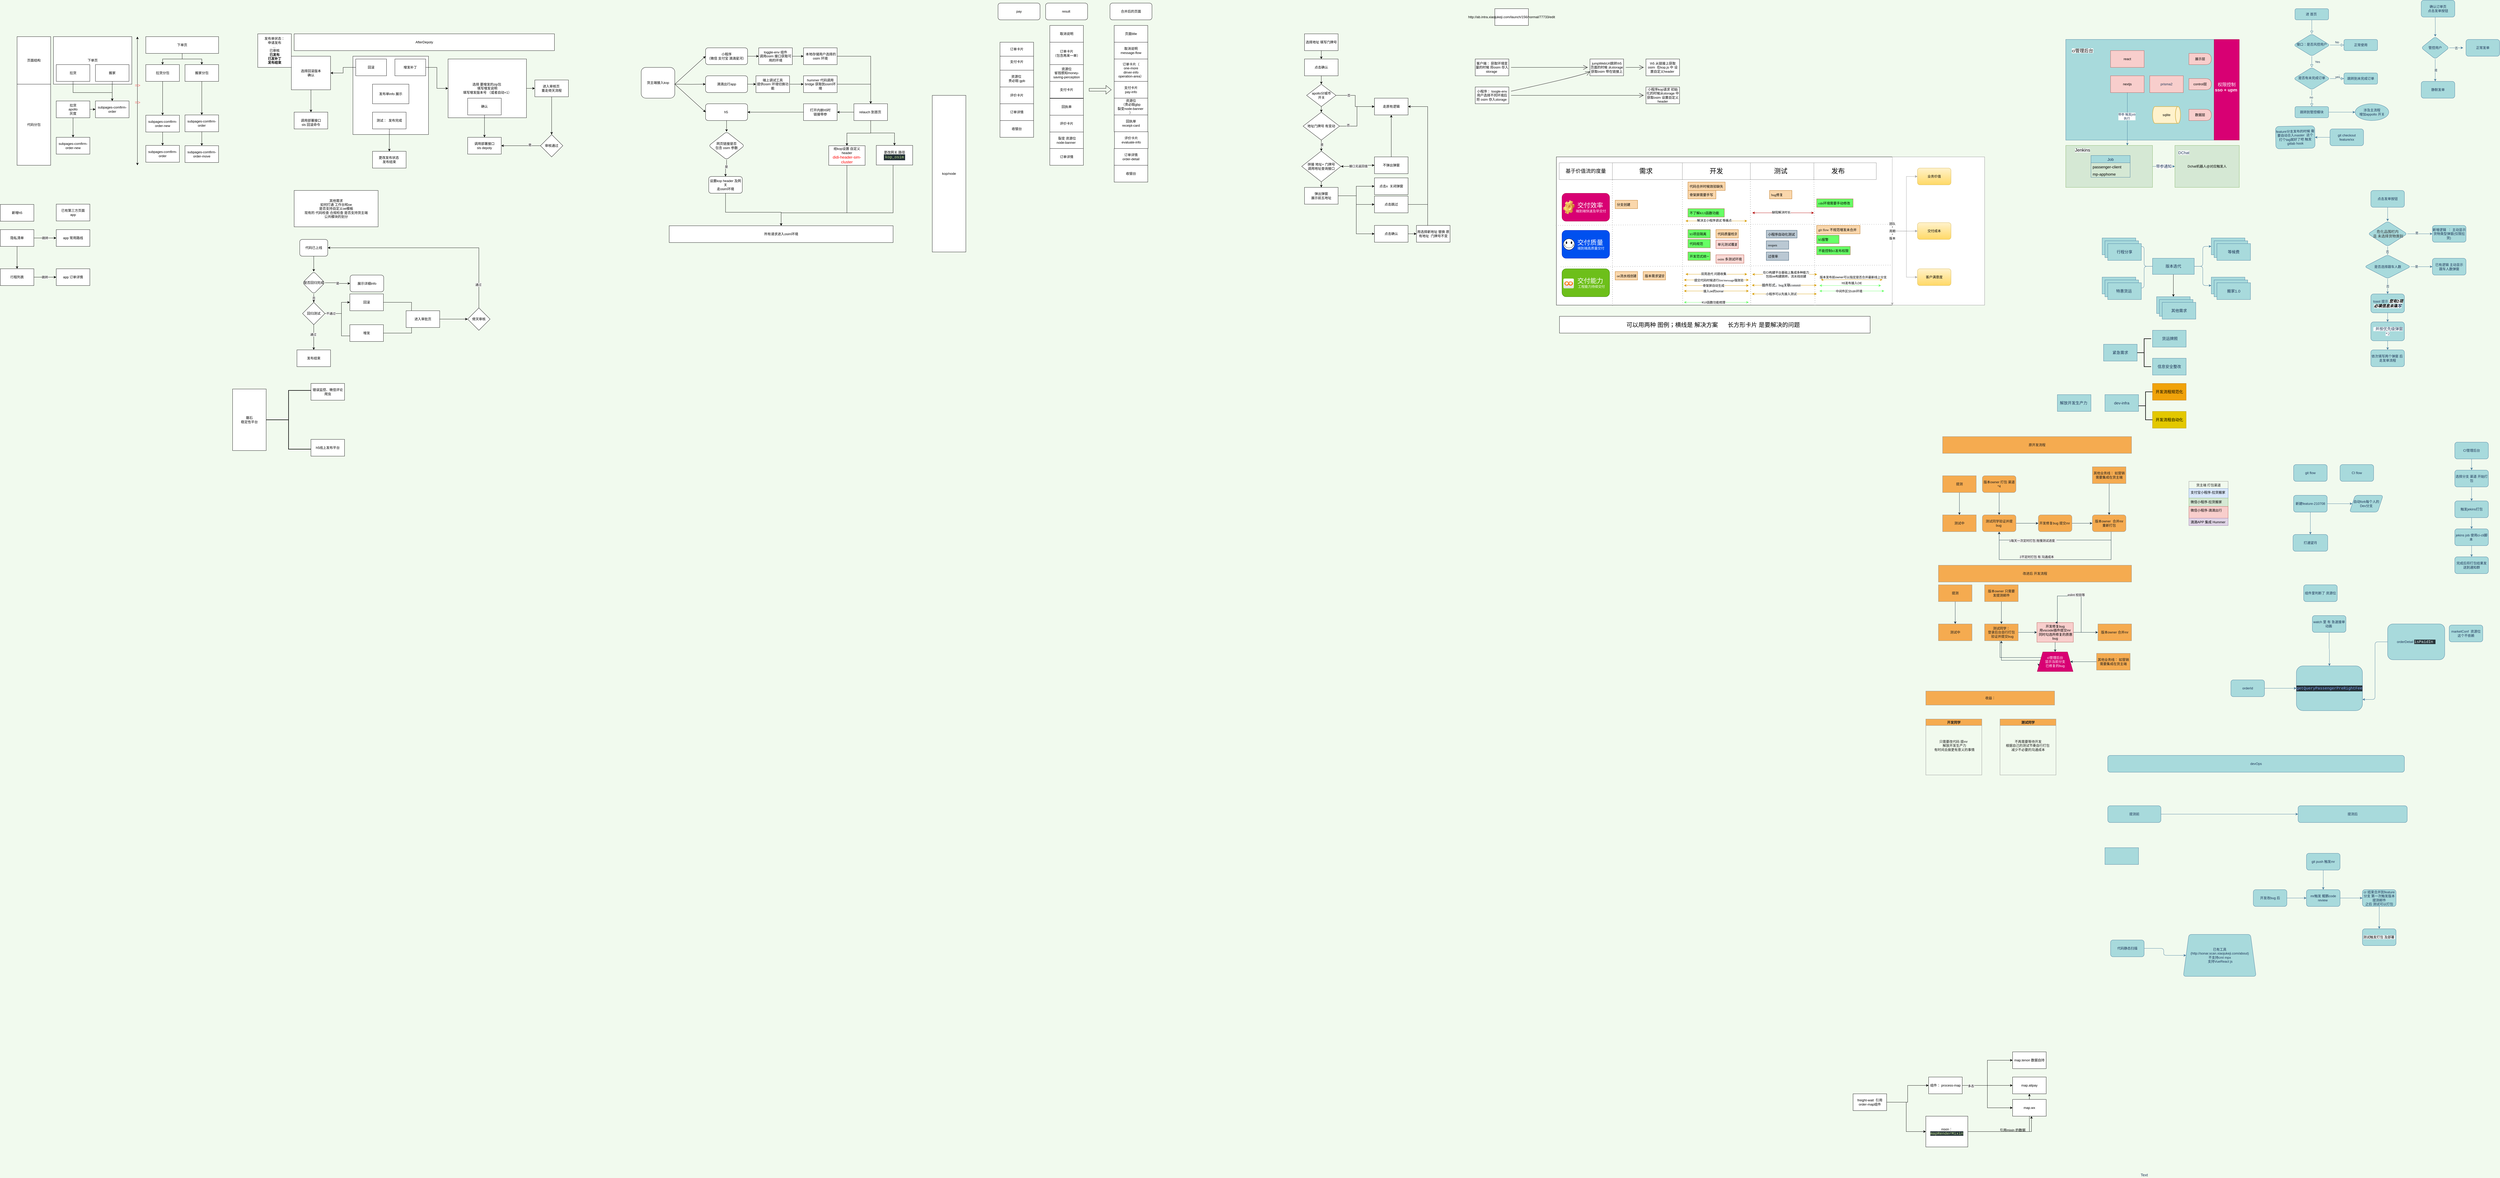 <mxfile version="15.8.8" type="github">
  <diagram id="C5RBs43oDa-KdzZeNtuy" name="Page-1">
    <mxGraphModel dx="9353" dy="720" grid="1" gridSize="10" guides="1" tooltips="1" connect="1" arrows="1" fold="1" page="1" pageScale="1" pageWidth="827" pageHeight="1169" background="#F1FAEE" math="0" shadow="0">
      <root>
        <mxCell id="WIyWlLk6GJQsqaUBKTNV-0" />
        <mxCell id="WIyWlLk6GJQsqaUBKTNV-1" parent="WIyWlLk6GJQsqaUBKTNV-0" />
        <mxCell id="WIyWlLk6GJQsqaUBKTNV-2" value="" style="html=1;jettySize=auto;orthogonalLoop=1;fontSize=11;endArrow=block;endFill=0;endSize=8;strokeWidth=1;shadow=0;labelBackgroundColor=none;edgeStyle=orthogonalEdgeStyle;strokeColor=#457B9D;fontColor=#1D3557;" parent="WIyWlLk6GJQsqaUBKTNV-1" source="WIyWlLk6GJQsqaUBKTNV-3" target="WIyWlLk6GJQsqaUBKTNV-6" edge="1">
          <mxGeometry relative="1" as="geometry" />
        </mxCell>
        <mxCell id="WIyWlLk6GJQsqaUBKTNV-3" value="进 首页&lt;span style=&quot;white-space: pre&quot;&gt; &lt;/span&gt;" style="whiteSpace=wrap;html=1;fontSize=12;glass=0;strokeWidth=1;shadow=0;fillColor=#A8DADC;strokeColor=#457B9D;fontColor=#1D3557;rounded=1;" parent="WIyWlLk6GJQsqaUBKTNV-1" vertex="1">
          <mxGeometry x="79" y="60" width="120" height="40" as="geometry" />
        </mxCell>
        <mxCell id="WIyWlLk6GJQsqaUBKTNV-4" value="Yes" style="html=1;jettySize=auto;orthogonalLoop=1;fontSize=11;endArrow=block;endFill=0;endSize=8;strokeWidth=1;shadow=0;labelBackgroundColor=none;edgeStyle=orthogonalEdgeStyle;strokeColor=#457B9D;fontColor=#1D3557;" parent="WIyWlLk6GJQsqaUBKTNV-1" source="WIyWlLk6GJQsqaUBKTNV-6" target="WIyWlLk6GJQsqaUBKTNV-10" edge="1">
          <mxGeometry y="20" relative="1" as="geometry">
            <mxPoint as="offset" />
          </mxGeometry>
        </mxCell>
        <mxCell id="WIyWlLk6GJQsqaUBKTNV-5" value="No" style="edgeStyle=orthogonalEdgeStyle;html=1;jettySize=auto;orthogonalLoop=1;fontSize=11;endArrow=block;endFill=0;endSize=8;strokeWidth=1;shadow=0;labelBackgroundColor=none;strokeColor=#457B9D;fontColor=#1D3557;" parent="WIyWlLk6GJQsqaUBKTNV-1" source="WIyWlLk6GJQsqaUBKTNV-6" target="WIyWlLk6GJQsqaUBKTNV-7" edge="1">
          <mxGeometry y="10" relative="1" as="geometry">
            <mxPoint as="offset" />
          </mxGeometry>
        </mxCell>
        <mxCell id="WIyWlLk6GJQsqaUBKTNV-6" value="接口：是否风控用户" style="rhombus;whiteSpace=wrap;html=1;shadow=0;fontFamily=Helvetica;fontSize=12;align=center;strokeWidth=1;spacing=6;spacingTop=-4;fillColor=#A8DADC;strokeColor=#457B9D;fontColor=#1D3557;rounded=1;" parent="WIyWlLk6GJQsqaUBKTNV-1" vertex="1">
          <mxGeometry x="74" y="150" width="130" height="80" as="geometry" />
        </mxCell>
        <mxCell id="WIyWlLk6GJQsqaUBKTNV-7" value="正常使用" style="whiteSpace=wrap;html=1;fontSize=12;glass=0;strokeWidth=1;shadow=0;fillColor=#A8DADC;strokeColor=#457B9D;fontColor=#1D3557;rounded=1;" parent="WIyWlLk6GJQsqaUBKTNV-1" vertex="1">
          <mxGeometry x="254" y="170" width="120" height="40" as="geometry" />
        </mxCell>
        <mxCell id="WIyWlLk6GJQsqaUBKTNV-8" value="" style="html=1;jettySize=auto;orthogonalLoop=1;fontSize=11;endArrow=block;endFill=0;endSize=8;strokeWidth=1;shadow=0;labelBackgroundColor=none;edgeStyle=orthogonalEdgeStyle;strokeColor=#457B9D;fontColor=#1D3557;" parent="WIyWlLk6GJQsqaUBKTNV-1" source="WIyWlLk6GJQsqaUBKTNV-10" target="WIyWlLk6GJQsqaUBKTNV-11" edge="1">
          <mxGeometry x="0.333" y="20" relative="1" as="geometry">
            <mxPoint as="offset" />
          </mxGeometry>
        </mxCell>
        <mxCell id="nWXFKt9MvNIrhIuAzhl7-0" value="no&lt;br&gt;" style="edgeLabel;html=1;align=center;verticalAlign=middle;resizable=0;points=[];fontColor=#1D3557;rounded=1;labelBackgroundColor=#F1FAEE;" parent="WIyWlLk6GJQsqaUBKTNV-8" vertex="1" connectable="0">
          <mxGeometry x="-0.094" y="-2" relative="1" as="geometry">
            <mxPoint as="offset" />
          </mxGeometry>
        </mxCell>
        <mxCell id="WIyWlLk6GJQsqaUBKTNV-9" value="no&lt;br&gt;" style="edgeStyle=orthogonalEdgeStyle;html=1;jettySize=auto;orthogonalLoop=1;fontSize=11;endArrow=block;endFill=0;endSize=8;strokeWidth=1;shadow=0;labelBackgroundColor=none;strokeColor=#457B9D;fontColor=#1D3557;" parent="WIyWlLk6GJQsqaUBKTNV-1" source="WIyWlLk6GJQsqaUBKTNV-10" target="WIyWlLk6GJQsqaUBKTNV-12" edge="1">
          <mxGeometry y="10" relative="1" as="geometry">
            <mxPoint as="offset" />
          </mxGeometry>
        </mxCell>
        <mxCell id="WIyWlLk6GJQsqaUBKTNV-10" value="是否有未完成订单" style="rhombus;whiteSpace=wrap;html=1;shadow=0;fontFamily=Helvetica;fontSize=12;align=center;strokeWidth=1;spacing=6;spacingTop=-4;fillColor=#A8DADC;strokeColor=#457B9D;fontColor=#1D3557;rounded=1;" parent="WIyWlLk6GJQsqaUBKTNV-1" vertex="1">
          <mxGeometry x="74" y="270" width="130" height="80" as="geometry" />
        </mxCell>
        <mxCell id="nWXFKt9MvNIrhIuAzhl7-6" value="" style="edgeStyle=orthogonalEdgeStyle;orthogonalLoop=1;jettySize=auto;html=1;strokeColor=#457B9D;fontColor=#1D3557;labelBackgroundColor=#F1FAEE;" parent="WIyWlLk6GJQsqaUBKTNV-1" source="WIyWlLk6GJQsqaUBKTNV-11" target="nWXFKt9MvNIrhIuAzhl7-5" edge="1">
          <mxGeometry relative="1" as="geometry" />
        </mxCell>
        <mxCell id="WIyWlLk6GJQsqaUBKTNV-11" value="跳转到管控模块" style="whiteSpace=wrap;html=1;fontSize=12;glass=0;strokeWidth=1;shadow=0;fillColor=#A8DADC;strokeColor=#457B9D;fontColor=#1D3557;rounded=1;" parent="WIyWlLk6GJQsqaUBKTNV-1" vertex="1">
          <mxGeometry x="79" y="410" width="120" height="40" as="geometry" />
        </mxCell>
        <mxCell id="nWXFKt9MvNIrhIuAzhl7-3" value="" style="edgeStyle=orthogonalEdgeStyle;orthogonalLoop=1;jettySize=auto;html=1;strokeColor=#457B9D;fontColor=#1D3557;labelBackgroundColor=#F1FAEE;" parent="WIyWlLk6GJQsqaUBKTNV-1" source="WIyWlLk6GJQsqaUBKTNV-12" edge="1">
          <mxGeometry relative="1" as="geometry">
            <mxPoint x="229" y="300" as="targetPoint" />
          </mxGeometry>
        </mxCell>
        <mxCell id="nWXFKt9MvNIrhIuAzhl7-4" value="yes&lt;br&gt;" style="edgeLabel;html=1;align=center;verticalAlign=middle;resizable=0;points=[];fontColor=#1D3557;rounded=1;labelBackgroundColor=#F1FAEE;" parent="nWXFKt9MvNIrhIuAzhl7-3" vertex="1" connectable="0">
          <mxGeometry x="0.501" y="3" relative="1" as="geometry">
            <mxPoint as="offset" />
          </mxGeometry>
        </mxCell>
        <mxCell id="WIyWlLk6GJQsqaUBKTNV-12" value="跳转到未完成订单" style="whiteSpace=wrap;html=1;fontSize=12;glass=0;strokeWidth=1;shadow=0;fillColor=#A8DADC;strokeColor=#457B9D;fontColor=#1D3557;rounded=1;" parent="WIyWlLk6GJQsqaUBKTNV-1" vertex="1">
          <mxGeometry x="254" y="290" width="120" height="40" as="geometry" />
        </mxCell>
        <mxCell id="nWXFKt9MvNIrhIuAzhl7-5" value="涉及主流程 &lt;br&gt;增加appollo 开关" style="ellipse;whiteSpace=wrap;html=1;shadow=0;strokeWidth=1;glass=0;fillColor=#A8DADC;strokeColor=#457B9D;fontColor=#1D3557;rounded=1;" parent="WIyWlLk6GJQsqaUBKTNV-1" vertex="1">
          <mxGeometry x="294" y="400" width="120" height="60" as="geometry" />
        </mxCell>
        <mxCell id="nWXFKt9MvNIrhIuAzhl7-9" value="" style="edgeStyle=orthogonalEdgeStyle;orthogonalLoop=1;jettySize=auto;html=1;strokeColor=#457B9D;fontColor=#1D3557;labelBackgroundColor=#F1FAEE;" parent="WIyWlLk6GJQsqaUBKTNV-1" target="nWXFKt9MvNIrhIuAzhl7-8" edge="1">
          <mxGeometry relative="1" as="geometry">
            <mxPoint x="580" y="90" as="sourcePoint" />
          </mxGeometry>
        </mxCell>
        <mxCell id="nWXFKt9MvNIrhIuAzhl7-7" value="确认订单页&lt;br&gt;点击发单按钮" style="whiteSpace=wrap;html=1;fillColor=#A8DADC;strokeColor=#457B9D;fontColor=#1D3557;rounded=1;" parent="WIyWlLk6GJQsqaUBKTNV-1" vertex="1">
          <mxGeometry x="530" y="30" width="120" height="60" as="geometry" />
        </mxCell>
        <mxCell id="nWXFKt9MvNIrhIuAzhl7-13" value="否" style="edgeStyle=orthogonalEdgeStyle;orthogonalLoop=1;jettySize=auto;html=1;strokeColor=#457B9D;fontColor=#1D3557;labelBackgroundColor=#F1FAEE;" parent="WIyWlLk6GJQsqaUBKTNV-1" source="nWXFKt9MvNIrhIuAzhl7-8" edge="1">
          <mxGeometry relative="1" as="geometry">
            <mxPoint x="680" y="200" as="targetPoint" />
          </mxGeometry>
        </mxCell>
        <mxCell id="nWXFKt9MvNIrhIuAzhl7-17" value="" style="edgeStyle=orthogonalEdgeStyle;orthogonalLoop=1;jettySize=auto;html=1;strokeColor=#457B9D;fontColor=#1D3557;labelBackgroundColor=#F1FAEE;" parent="WIyWlLk6GJQsqaUBKTNV-1" source="nWXFKt9MvNIrhIuAzhl7-8" edge="1">
          <mxGeometry relative="1" as="geometry">
            <mxPoint x="580" y="320" as="targetPoint" />
          </mxGeometry>
        </mxCell>
        <mxCell id="nWXFKt9MvNIrhIuAzhl7-20" value="是" style="edgeLabel;html=1;align=center;verticalAlign=middle;resizable=0;points=[];fontColor=#1D3557;rounded=1;labelBackgroundColor=#F1FAEE;" parent="nWXFKt9MvNIrhIuAzhl7-17" vertex="1" connectable="0">
          <mxGeometry x="-0.02" y="2" relative="1" as="geometry">
            <mxPoint as="offset" />
          </mxGeometry>
        </mxCell>
        <mxCell id="nWXFKt9MvNIrhIuAzhl7-8" value="管控用户" style="rhombus;whiteSpace=wrap;html=1;fillColor=#A8DADC;strokeColor=#457B9D;fontColor=#1D3557;rounded=1;" parent="WIyWlLk6GJQsqaUBKTNV-1" vertex="1">
          <mxGeometry x="530" y="160" width="100" height="80" as="geometry" />
        </mxCell>
        <mxCell id="nWXFKt9MvNIrhIuAzhl7-12" value="正常发单" style="whiteSpace=wrap;html=1;fillColor=#A8DADC;strokeColor=#457B9D;fontColor=#1D3557;rounded=1;" parent="WIyWlLk6GJQsqaUBKTNV-1" vertex="1">
          <mxGeometry x="690" y="170" width="120" height="60" as="geometry" />
        </mxCell>
        <mxCell id="nWXFKt9MvNIrhIuAzhl7-21" value="静默发单" style="whiteSpace=wrap;html=1;fillColor=#A8DADC;strokeColor=#457B9D;fontColor=#1D3557;rounded=1;" parent="WIyWlLk6GJQsqaUBKTNV-1" vertex="1">
          <mxGeometry x="530" y="320" width="120" height="60" as="geometry" />
        </mxCell>
        <mxCell id="_ibISG0TpRlNrIzNE_-0-2" value="" style="edgeStyle=orthogonalEdgeStyle;orthogonalLoop=1;jettySize=auto;html=1;strokeColor=#457B9D;fontColor=#1D3557;labelBackgroundColor=#F1FAEE;" parent="WIyWlLk6GJQsqaUBKTNV-1" source="_ibISG0TpRlNrIzNE_-0-0" target="_ibISG0TpRlNrIzNE_-0-1" edge="1">
          <mxGeometry relative="1" as="geometry" />
        </mxCell>
        <mxCell id="_ibISG0TpRlNrIzNE_-0-0" value="git checkout feature/xx" style="whiteSpace=wrap;html=1;fillColor=#A8DADC;strokeColor=#457B9D;fontColor=#1D3557;rounded=1;" parent="WIyWlLk6GJQsqaUBKTNV-1" vertex="1">
          <mxGeometry x="204" y="490" width="120" height="60" as="geometry" />
        </mxCell>
        <mxCell id="_ibISG0TpRlNrIzNE_-0-1" value="feature分支发布的时候 需要自动合入master&amp;nbsp; 这个打个tag就好了吧 触发gitlab hook" style="whiteSpace=wrap;html=1;rotation=-1;fillColor=#A8DADC;strokeColor=#457B9D;fontColor=#1D3557;rounded=1;" parent="WIyWlLk6GJQsqaUBKTNV-1" vertex="1">
          <mxGeometry x="10" y="480" width="140" height="80" as="geometry" />
        </mxCell>
        <mxCell id="AflDukJjDnS0kk5HPBkW-2" value="" style="edgeStyle=orthogonalEdgeStyle;orthogonalLoop=1;jettySize=auto;html=1;strokeColor=#457B9D;fontColor=#1D3557;labelBackgroundColor=#F1FAEE;" parent="WIyWlLk6GJQsqaUBKTNV-1" source="AflDukJjDnS0kk5HPBkW-0" target="AflDukJjDnS0kk5HPBkW-1" edge="1">
          <mxGeometry relative="1" as="geometry" />
        </mxCell>
        <mxCell id="AflDukJjDnS0kk5HPBkW-0" value="点击发单按钮" style="whiteSpace=wrap;html=1;fillColor=#A8DADC;strokeColor=#457B9D;fontColor=#1D3557;rounded=1;" parent="WIyWlLk6GJQsqaUBKTNV-1" vertex="1">
          <mxGeometry x="350" y="710" width="120" height="60" as="geometry" />
        </mxCell>
        <mxCell id="AflDukJjDnS0kk5HPBkW-4" value="" style="edgeStyle=orthogonalEdgeStyle;orthogonalLoop=1;jettySize=auto;html=1;strokeColor=#457B9D;fontColor=#1D3557;labelBackgroundColor=#F1FAEE;" parent="WIyWlLk6GJQsqaUBKTNV-1" source="AflDukJjDnS0kk5HPBkW-1" target="AflDukJjDnS0kk5HPBkW-3" edge="1">
          <mxGeometry relative="1" as="geometry" />
        </mxCell>
        <mxCell id="AflDukJjDnS0kk5HPBkW-5" value="否" style="edgeLabel;html=1;align=center;verticalAlign=middle;resizable=0;points=[];fontColor=#1D3557;rounded=1;labelBackgroundColor=#F1FAEE;" parent="AflDukJjDnS0kk5HPBkW-4" vertex="1" connectable="0">
          <mxGeometry x="-0.246" y="-1" relative="1" as="geometry">
            <mxPoint as="offset" />
          </mxGeometry>
        </mxCell>
        <mxCell id="AflDukJjDnS0kk5HPBkW-10" value="" style="edgeStyle=orthogonalEdgeStyle;orthogonalLoop=1;jettySize=auto;html=1;strokeColor=#457B9D;fontColor=#1D3557;labelBackgroundColor=#F1FAEE;" parent="WIyWlLk6GJQsqaUBKTNV-1" source="AflDukJjDnS0kk5HPBkW-1" target="AflDukJjDnS0kk5HPBkW-9" edge="1">
          <mxGeometry relative="1" as="geometry" />
        </mxCell>
        <mxCell id="AflDukJjDnS0kk5HPBkW-11" value="是" style="edgeLabel;html=1;align=center;verticalAlign=middle;resizable=0;points=[];fontColor=#1D3557;rounded=1;labelBackgroundColor=#F1FAEE;" parent="AflDukJjDnS0kk5HPBkW-10" vertex="1" connectable="0">
          <mxGeometry x="-0.259" y="3" relative="1" as="geometry">
            <mxPoint as="offset" />
          </mxGeometry>
        </mxCell>
        <mxCell id="AflDukJjDnS0kk5HPBkW-1" value="&lt;span style=&quot;color: rgb(50 , 50 , 50) ; font-size: 13px ; background-color: rgba(255 , 255 , 255 , 0.01)&quot;&gt;危化品围栏内&lt;br&gt;&amp;nbsp;且 未选择货物类别&lt;/span&gt;" style="rhombus;whiteSpace=wrap;html=1;fillColor=#A8DADC;strokeColor=#457B9D;fontColor=#1D3557;rounded=1;" parent="WIyWlLk6GJQsqaUBKTNV-1" vertex="1">
          <mxGeometry x="340" y="820" width="140" height="90" as="geometry" />
        </mxCell>
        <mxCell id="AflDukJjDnS0kk5HPBkW-8" value="否" style="edgeStyle=orthogonalEdgeStyle;orthogonalLoop=1;jettySize=auto;html=1;strokeColor=#457B9D;fontColor=#1D3557;labelBackgroundColor=#F1FAEE;" parent="WIyWlLk6GJQsqaUBKTNV-1" source="AflDukJjDnS0kk5HPBkW-3" target="AflDukJjDnS0kk5HPBkW-7" edge="1">
          <mxGeometry relative="1" as="geometry" />
        </mxCell>
        <mxCell id="AflDukJjDnS0kk5HPBkW-16" value="" style="edgeStyle=orthogonalEdgeStyle;orthogonalLoop=1;jettySize=auto;html=1;strokeColor=#457B9D;fontColor=#1D3557;labelBackgroundColor=#F1FAEE;" parent="WIyWlLk6GJQsqaUBKTNV-1" source="AflDukJjDnS0kk5HPBkW-3" target="AflDukJjDnS0kk5HPBkW-15" edge="1">
          <mxGeometry relative="1" as="geometry" />
        </mxCell>
        <mxCell id="AflDukJjDnS0kk5HPBkW-17" value="是" style="edgeLabel;html=1;align=center;verticalAlign=middle;resizable=0;points=[];fontColor=#1D3557;rounded=1;labelBackgroundColor=#F1FAEE;" parent="AflDukJjDnS0kk5HPBkW-16" vertex="1" connectable="0">
          <mxGeometry x="-0.476" y="1" relative="1" as="geometry">
            <mxPoint as="offset" />
          </mxGeometry>
        </mxCell>
        <mxCell id="AflDukJjDnS0kk5HPBkW-3" value="是否选择跟车人数" style="rhombus;whiteSpace=wrap;html=1;fillColor=#A8DADC;strokeColor=#457B9D;fontColor=#1D3557;rounded=1;" parent="WIyWlLk6GJQsqaUBKTNV-1" vertex="1">
          <mxGeometry x="327.5" y="940" width="165" height="85" as="geometry" />
        </mxCell>
        <mxCell id="AflDukJjDnS0kk5HPBkW-19" value="" style="edgeStyle=orthogonalEdgeStyle;orthogonalLoop=1;jettySize=auto;html=1;strokeColor=#457B9D;fontColor=#1D3557;labelBackgroundColor=#F1FAEE;" parent="WIyWlLk6GJQsqaUBKTNV-1" source="AflDukJjDnS0kk5HPBkW-7" target="AflDukJjDnS0kk5HPBkW-18" edge="1">
          <mxGeometry relative="1" as="geometry" />
        </mxCell>
        <mxCell id="AflDukJjDnS0kk5HPBkW-7" value="&amp;nbsp;toast 提示&amp;nbsp;&lt;span style=&quot;color: rgb(51 , 51 , 51) ; text-align: left ; background-color: rgb(255 , 255 , 255)&quot;&gt;&lt;span style=&quot;color: rgb(0 , 0 , 0)&quot;&gt;&lt;font face=&quot;Arial, sans-serif&quot; style=&quot;font-style: italic ; font-weight: bold ; font-size: 14px&quot;&gt;您有2项必填信息未填&lt;/font&gt;&lt;/span&gt;&lt;/span&gt;&lt;span style=&quot;font-family: &amp;#34;arial&amp;#34; , sans-serif ; font-size: 14px ; font-style: italic ; font-weight: 700 ; text-align: left ; background-color: rgb(255 , 255 , 255)&quot;&gt;写&lt;/span&gt;&lt;span style=&quot;color: rgb(51 , 51 , 51) ; text-align: left ; background-color: rgb(255 , 255 , 255)&quot;&gt;&lt;span style=&quot;color: rgb(0 , 0 , 0)&quot;&gt;&lt;br&gt;&lt;/span&gt;&lt;/span&gt;" style="whiteSpace=wrap;html=1;fillColor=#A8DADC;strokeColor=#457B9D;fontColor=#1D3557;rounded=1;" parent="WIyWlLk6GJQsqaUBKTNV-1" vertex="1">
          <mxGeometry x="350" y="1080" width="120" height="67.5" as="geometry" />
        </mxCell>
        <mxCell id="AflDukJjDnS0kk5HPBkW-9" value="新增逻辑&amp;nbsp; ： 主动显示货物类型弹窗(仅限拉货)&amp;nbsp;" style="whiteSpace=wrap;html=1;fillColor=#A8DADC;strokeColor=#457B9D;fontColor=#1D3557;rounded=1;" parent="WIyWlLk6GJQsqaUBKTNV-1" vertex="1">
          <mxGeometry x="570" y="835" width="120" height="60" as="geometry" />
        </mxCell>
        <mxCell id="AflDukJjDnS0kk5HPBkW-15" value="&lt;span&gt;已有逻辑 主动显示&lt;/span&gt;&lt;br&gt;&lt;span&gt;跟车人数弹窗&lt;/span&gt;" style="whiteSpace=wrap;html=1;fillColor=#A8DADC;strokeColor=#457B9D;fontColor=#1D3557;rounded=1;" parent="WIyWlLk6GJQsqaUBKTNV-1" vertex="1">
          <mxGeometry x="570" y="952.5" width="120" height="60" as="geometry" />
        </mxCell>
        <mxCell id="AflDukJjDnS0kk5HPBkW-21" value="" style="edgeStyle=orthogonalEdgeStyle;orthogonalLoop=1;jettySize=auto;html=1;strokeColor=#457B9D;fontColor=#1D3557;labelBackgroundColor=#F1FAEE;" parent="WIyWlLk6GJQsqaUBKTNV-1" source="AflDukJjDnS0kk5HPBkW-18" target="AflDukJjDnS0kk5HPBkW-20" edge="1">
          <mxGeometry relative="1" as="geometry" />
        </mxCell>
        <mxCell id="AflDukJjDnS0kk5HPBkW-18" value="&amp;nbsp;&lt;span style=&quot;color: rgb(51 , 51 , 51) ; text-align: left ; background-color: rgb(255 , 255 , 255)&quot;&gt;&lt;span style=&quot;color: rgb(0 , 0 , 0)&quot;&gt;&lt;font face=&quot;Arial, sans-serif&quot; style=&quot;font-style: italic ; font-weight: bold ; font-size: 14px&quot;&gt;&amp;nbsp;&lt;/font&gt;&lt;/span&gt;&lt;/span&gt;&lt;span style=&quot;font-family: &amp;#34;verdana&amp;#34; ; font-size: 14px ; text-align: left ; background-color: rgb(255 , 255 , 255)&quot;&gt;&amp;nbsp;并按优先级弹窗*2&lt;/span&gt;&lt;span style=&quot;color: rgb(51 , 51 , 51) ; text-align: left ; background-color: rgb(255 , 255 , 255)&quot;&gt;&lt;span style=&quot;color: rgb(0 , 0 , 0)&quot;&gt;&lt;br&gt;&lt;/span&gt;&lt;/span&gt;" style="whiteSpace=wrap;html=1;fillColor=#A8DADC;strokeColor=#457B9D;fontColor=#1D3557;rounded=1;" parent="WIyWlLk6GJQsqaUBKTNV-1" vertex="1">
          <mxGeometry x="350" y="1180" width="120" height="67.5" as="geometry" />
        </mxCell>
        <mxCell id="AflDukJjDnS0kk5HPBkW-20" value="依次填写两个弹窗 后&amp;nbsp;&lt;br&gt;走发单流程" style="whiteSpace=wrap;html=1;fillColor=#A8DADC;strokeColor=#457B9D;fontColor=#1D3557;rounded=1;" parent="WIyWlLk6GJQsqaUBKTNV-1" vertex="1">
          <mxGeometry x="350" y="1280" width="120" height="60" as="geometry" />
        </mxCell>
        <mxCell id="oeiLDKQ3fSXkvNkCsRk3-2" value="" style="edgeStyle=orthogonalEdgeStyle;orthogonalLoop=1;jettySize=auto;html=1;strokeColor=#457B9D;fontColor=#1D3557;labelBackgroundColor=#F1FAEE;" parent="WIyWlLk6GJQsqaUBKTNV-1" source="oeiLDKQ3fSXkvNkCsRk3-0" target="oeiLDKQ3fSXkvNkCsRk3-1" edge="1">
          <mxGeometry relative="1" as="geometry" />
        </mxCell>
        <mxCell id="oeiLDKQ3fSXkvNkCsRk3-0" value="CI管理后台" style="whiteSpace=wrap;html=1;fillColor=#A8DADC;strokeColor=#457B9D;fontColor=#1D3557;rounded=1;" parent="WIyWlLk6GJQsqaUBKTNV-1" vertex="1">
          <mxGeometry x="650" y="1610" width="120" height="60" as="geometry" />
        </mxCell>
        <mxCell id="oeiLDKQ3fSXkvNkCsRk3-4" value="" style="edgeStyle=orthogonalEdgeStyle;orthogonalLoop=1;jettySize=auto;html=1;strokeColor=#457B9D;fontColor=#1D3557;labelBackgroundColor=#F1FAEE;" parent="WIyWlLk6GJQsqaUBKTNV-1" source="oeiLDKQ3fSXkvNkCsRk3-1" target="oeiLDKQ3fSXkvNkCsRk3-3" edge="1">
          <mxGeometry relative="1" as="geometry" />
        </mxCell>
        <mxCell id="oeiLDKQ3fSXkvNkCsRk3-1" value="选择分支 渠道 开始打包" style="whiteSpace=wrap;html=1;fillColor=#A8DADC;strokeColor=#457B9D;fontColor=#1D3557;rounded=1;" parent="WIyWlLk6GJQsqaUBKTNV-1" vertex="1">
          <mxGeometry x="650" y="1710" width="120" height="60" as="geometry" />
        </mxCell>
        <mxCell id="oeiLDKQ3fSXkvNkCsRk3-6" value="" style="edgeStyle=orthogonalEdgeStyle;orthogonalLoop=1;jettySize=auto;html=1;strokeColor=#457B9D;fontColor=#1D3557;labelBackgroundColor=#F1FAEE;" parent="WIyWlLk6GJQsqaUBKTNV-1" source="oeiLDKQ3fSXkvNkCsRk3-3" target="oeiLDKQ3fSXkvNkCsRk3-5" edge="1">
          <mxGeometry relative="1" as="geometry" />
        </mxCell>
        <mxCell id="oeiLDKQ3fSXkvNkCsRk3-3" value="触发jekins打包" style="whiteSpace=wrap;html=1;fillColor=#A8DADC;strokeColor=#457B9D;fontColor=#1D3557;rounded=1;" parent="WIyWlLk6GJQsqaUBKTNV-1" vertex="1">
          <mxGeometry x="650" y="1820" width="120" height="60" as="geometry" />
        </mxCell>
        <mxCell id="oeiLDKQ3fSXkvNkCsRk3-8" value="" style="edgeStyle=orthogonalEdgeStyle;orthogonalLoop=1;jettySize=auto;html=1;strokeColor=#457B9D;fontColor=#1D3557;labelBackgroundColor=#F1FAEE;" parent="WIyWlLk6GJQsqaUBKTNV-1" source="oeiLDKQ3fSXkvNkCsRk3-5" edge="1">
          <mxGeometry relative="1" as="geometry">
            <mxPoint x="710" y="2020" as="targetPoint" />
          </mxGeometry>
        </mxCell>
        <mxCell id="oeiLDKQ3fSXkvNkCsRk3-5" value="jekins job 使用ci-cli脚本&amp;nbsp;" style="whiteSpace=wrap;html=1;fillColor=#A8DADC;strokeColor=#457B9D;fontColor=#1D3557;rounded=1;" parent="WIyWlLk6GJQsqaUBKTNV-1" vertex="1">
          <mxGeometry x="650" y="1920" width="120" height="60" as="geometry" />
        </mxCell>
        <mxCell id="oeiLDKQ3fSXkvNkCsRk3-7" value="完成后将打包结果发送到通知群" style="whiteSpace=wrap;html=1;fillColor=#A8DADC;strokeColor=#457B9D;fontColor=#1D3557;rounded=1;" parent="WIyWlLk6GJQsqaUBKTNV-1" vertex="1">
          <mxGeometry x="650" y="2020" width="120" height="60" as="geometry" />
        </mxCell>
        <mxCell id="Rp2FQdUgxLgS2f1Bc-dE-1" value="git flow" style="whiteSpace=wrap;html=1;fillColor=#A8DADC;strokeColor=#457B9D;fontColor=#1D3557;rounded=1;" parent="WIyWlLk6GJQsqaUBKTNV-1" vertex="1">
          <mxGeometry x="74" y="1690" width="120" height="60" as="geometry" />
        </mxCell>
        <mxCell id="Rp2FQdUgxLgS2f1Bc-dE-2" value="CI flow" style="whiteSpace=wrap;html=1;fillColor=#A8DADC;strokeColor=#457B9D;fontColor=#1D3557;rounded=1;" parent="WIyWlLk6GJQsqaUBKTNV-1" vertex="1">
          <mxGeometry x="240" y="1690" width="120" height="60" as="geometry" />
        </mxCell>
        <mxCell id="Rp2FQdUgxLgS2f1Bc-dE-5" value="" style="edgeStyle=orthogonalEdgeStyle;orthogonalLoop=1;jettySize=auto;html=1;strokeColor=#457B9D;fontColor=#1D3557;labelBackgroundColor=#F1FAEE;" parent="WIyWlLk6GJQsqaUBKTNV-1" source="Rp2FQdUgxLgS2f1Bc-dE-3" target="Rp2FQdUgxLgS2f1Bc-dE-4" edge="1">
          <mxGeometry relative="1" as="geometry" />
        </mxCell>
        <mxCell id="Rp2FQdUgxLgS2f1Bc-dE-7" value="" style="edgeStyle=orthogonalEdgeStyle;orthogonalLoop=1;jettySize=auto;html=1;strokeColor=#457B9D;fontColor=#1D3557;labelBackgroundColor=#F1FAEE;" parent="WIyWlLk6GJQsqaUBKTNV-1" source="Rp2FQdUgxLgS2f1Bc-dE-3" target="Rp2FQdUgxLgS2f1Bc-dE-6" edge="1">
          <mxGeometry relative="1" as="geometry" />
        </mxCell>
        <mxCell id="Rp2FQdUgxLgS2f1Bc-dE-3" value="新建feature-210708" style="whiteSpace=wrap;html=1;fillColor=#A8DADC;strokeColor=#457B9D;fontColor=#1D3557;rounded=1;" parent="WIyWlLk6GJQsqaUBKTNV-1" vertex="1">
          <mxGeometry x="74" y="1800" width="120" height="60" as="geometry" />
        </mxCell>
        <mxCell id="Rp2FQdUgxLgS2f1Bc-dE-4" value="自动fork每个人的&lt;br&gt;Dev分支" style="shape=parallelogram;perimeter=parallelogramPerimeter;whiteSpace=wrap;html=1;fixedSize=1;fillColor=#A8DADC;strokeColor=#457B9D;fontColor=#1D3557;rounded=1;" parent="WIyWlLk6GJQsqaUBKTNV-1" vertex="1">
          <mxGeometry x="274" y="1800" width="120" height="60" as="geometry" />
        </mxCell>
        <mxCell id="Rp2FQdUgxLgS2f1Bc-dE-6" value="打通望月" style="whiteSpace=wrap;html=1;fillColor=#A8DADC;strokeColor=#457B9D;fontColor=#1D3557;rounded=1;" parent="WIyWlLk6GJQsqaUBKTNV-1" vertex="1">
          <mxGeometry x="72" y="1940" width="124" height="60" as="geometry" />
        </mxCell>
        <mxCell id="Qve7lG0mfr433LFkvKwk-2" value="" style="edgeStyle=orthogonalEdgeStyle;orthogonalLoop=1;jettySize=auto;html=1;strokeColor=#457B9D;fontColor=#1D3557;labelBackgroundColor=#F1FAEE;" parent="WIyWlLk6GJQsqaUBKTNV-1" source="Qve7lG0mfr433LFkvKwk-0" target="Qve7lG0mfr433LFkvKwk-1" edge="1">
          <mxGeometry relative="1" as="geometry" />
        </mxCell>
        <mxCell id="Qve7lG0mfr433LFkvKwk-0" value="watch 里 有 急速接单&lt;br&gt;动画&amp;nbsp;" style="whiteSpace=wrap;html=1;fillColor=#A8DADC;strokeColor=#457B9D;fontColor=#1D3557;rounded=1;" parent="WIyWlLk6GJQsqaUBKTNV-1" vertex="1">
          <mxGeometry x="141" y="2230" width="120" height="60" as="geometry" />
        </mxCell>
        <mxCell id="Qve7lG0mfr433LFkvKwk-1" value="&lt;div style=&quot;color: rgb(238 , 255 , 255) ; background-color: rgb(38 , 50 , 56) ; font-family: &amp;#34;fira code&amp;#34; , &amp;#34;source code pro&amp;#34; , &amp;#34;monaco&amp;#34; , &amp;#34;consolas&amp;#34; , &amp;#34;courier new&amp;#34; , monospace , &amp;#34;menlo&amp;#34; , &amp;#34;monaco&amp;#34; , &amp;#34;courier new&amp;#34; , monospace ; font-size: 14px ; line-height: 21px&quot;&gt;&lt;span style=&quot;color: #82aaff&quot;&gt;getQueryPassengerPreRightFee&lt;/span&gt;&lt;/div&gt;" style="whiteSpace=wrap;html=1;fillColor=#A8DADC;strokeColor=#457B9D;fontColor=#1D3557;rounded=1;" parent="WIyWlLk6GJQsqaUBKTNV-1" vertex="1">
          <mxGeometry x="84" y="2410" width="236" height="160" as="geometry" />
        </mxCell>
        <mxCell id="Qve7lG0mfr433LFkvKwk-5" style="edgeStyle=orthogonalEdgeStyle;orthogonalLoop=1;jettySize=auto;html=1;entryX=1;entryY=0.75;entryDx=0;entryDy=0;strokeColor=#457B9D;fontColor=#1D3557;labelBackgroundColor=#F1FAEE;" parent="WIyWlLk6GJQsqaUBKTNV-1" source="Qve7lG0mfr433LFkvKwk-3" target="Qve7lG0mfr433LFkvKwk-1" edge="1">
          <mxGeometry relative="1" as="geometry" />
        </mxCell>
        <mxCell id="Qve7lG0mfr433LFkvKwk-3" value="orderDetail&amp;nbsp;&lt;span style=&quot;background-color: rgb(38 , 50 , 56) ; color: rgb(238 , 255 , 255) ; font-family: &amp;#34;fira code&amp;#34; , &amp;#34;source code pro&amp;#34; , &amp;#34;monaco&amp;#34; , &amp;#34;consolas&amp;#34; , &amp;#34;courier new&amp;#34; , monospace , &amp;#34;menlo&amp;#34; , &amp;#34;monaco&amp;#34; , &amp;#34;courier new&amp;#34; , monospace ; font-size: 14px&quot;&gt;isPaidIn&amp;nbsp;&lt;/span&gt;" style="whiteSpace=wrap;html=1;fillColor=#A8DADC;strokeColor=#457B9D;fontColor=#1D3557;rounded=1;" parent="WIyWlLk6GJQsqaUBKTNV-1" vertex="1">
          <mxGeometry x="410" y="2260" width="204" height="128" as="geometry" />
        </mxCell>
        <mxCell id="Qve7lG0mfr433LFkvKwk-4" value="marketConf&amp;nbsp; 资源位 这个不依赖" style="whiteSpace=wrap;html=1;fillColor=#A8DADC;strokeColor=#457B9D;fontColor=#1D3557;rounded=1;" parent="WIyWlLk6GJQsqaUBKTNV-1" vertex="1">
          <mxGeometry x="630" y="2264" width="120" height="60" as="geometry" />
        </mxCell>
        <mxCell id="Qve7lG0mfr433LFkvKwk-6" value="组件里判断了 资源位" style="whiteSpace=wrap;html=1;fillColor=#A8DADC;strokeColor=#457B9D;fontColor=#1D3557;rounded=1;" parent="WIyWlLk6GJQsqaUBKTNV-1" vertex="1">
          <mxGeometry x="110" y="2120" width="120" height="60" as="geometry" />
        </mxCell>
        <mxCell id="Qve7lG0mfr433LFkvKwk-10" style="edgeStyle=orthogonalEdgeStyle;orthogonalLoop=1;jettySize=auto;html=1;strokeColor=#457B9D;fontColor=#1D3557;labelBackgroundColor=#F1FAEE;" parent="WIyWlLk6GJQsqaUBKTNV-1" source="Qve7lG0mfr433LFkvKwk-7" target="Qve7lG0mfr433LFkvKwk-1" edge="1">
          <mxGeometry relative="1" as="geometry" />
        </mxCell>
        <mxCell id="Qve7lG0mfr433LFkvKwk-7" value="orderId" style="whiteSpace=wrap;html=1;fillColor=#A8DADC;strokeColor=#457B9D;fontColor=#1D3557;rounded=1;" parent="WIyWlLk6GJQsqaUBKTNV-1" vertex="1">
          <mxGeometry x="-150" y="2460" width="120" height="60" as="geometry" />
        </mxCell>
        <mxCell id="HkpGXH7Y5aI-SzZ_xQkk-0" value="devOps" style="whiteSpace=wrap;html=1;fillColor=#A8DADC;strokeColor=#457B9D;fontColor=#1D3557;rounded=1;" parent="WIyWlLk6GJQsqaUBKTNV-1" vertex="1">
          <mxGeometry x="-590" y="2730" width="1060" height="60" as="geometry" />
        </mxCell>
        <mxCell id="HkpGXH7Y5aI-SzZ_xQkk-1" value="提测后" style="whiteSpace=wrap;html=1;fillColor=#A8DADC;strokeColor=#457B9D;fontColor=#1D3557;rounded=1;" parent="WIyWlLk6GJQsqaUBKTNV-1" vertex="1">
          <mxGeometry x="90" y="2910" width="390" height="60" as="geometry" />
        </mxCell>
        <mxCell id="HkpGXH7Y5aI-SzZ_xQkk-3" style="edgeStyle=orthogonalEdgeStyle;orthogonalLoop=1;jettySize=auto;html=1;strokeColor=#457B9D;fontColor=#1D3557;labelBackgroundColor=#F1FAEE;" parent="WIyWlLk6GJQsqaUBKTNV-1" source="HkpGXH7Y5aI-SzZ_xQkk-2" target="HkpGXH7Y5aI-SzZ_xQkk-1" edge="1">
          <mxGeometry relative="1" as="geometry">
            <mxPoint x="-200" y="2980" as="targetPoint" />
          </mxGeometry>
        </mxCell>
        <mxCell id="HkpGXH7Y5aI-SzZ_xQkk-2" value="提测前" style="whiteSpace=wrap;html=1;fillColor=#A8DADC;strokeColor=#457B9D;fontColor=#1D3557;rounded=1;" parent="WIyWlLk6GJQsqaUBKTNV-1" vertex="1">
          <mxGeometry x="-590" y="2910" width="190" height="60" as="geometry" />
        </mxCell>
        <mxCell id="HkpGXH7Y5aI-SzZ_xQkk-6" value="" style="edgeStyle=orthogonalEdgeStyle;orthogonalLoop=1;jettySize=auto;html=1;strokeColor=#457B9D;fontColor=#1D3557;labelBackgroundColor=#F1FAEE;" parent="WIyWlLk6GJQsqaUBKTNV-1" source="HkpGXH7Y5aI-SzZ_xQkk-4" target="HkpGXH7Y5aI-SzZ_xQkk-5" edge="1">
          <mxGeometry relative="1" as="geometry" />
        </mxCell>
        <mxCell id="HkpGXH7Y5aI-SzZ_xQkk-4" value="代码静态扫描" style="whiteSpace=wrap;html=1;fillColor=#A8DADC;strokeColor=#457B9D;fontColor=#1D3557;rounded=1;" parent="WIyWlLk6GJQsqaUBKTNV-1" vertex="1">
          <mxGeometry x="-580" y="3390" width="120" height="60" as="geometry" />
        </mxCell>
        <mxCell id="HkpGXH7Y5aI-SzZ_xQkk-5" value="已有工具 (http://sonar.scan.xiaojukeji.com/about)&lt;br&gt;不支持cml mpx&lt;br&gt;&amp;nbsp;支持VueReact js" style="shape=trapezoid;perimeter=trapezoidPerimeter;whiteSpace=wrap;html=1;fixedSize=1;fillColor=#A8DADC;strokeColor=#457B9D;fontColor=#1D3557;rounded=1;" parent="WIyWlLk6GJQsqaUBKTNV-1" vertex="1">
          <mxGeometry x="-320" y="3370" width="260" height="150" as="geometry" />
        </mxCell>
        <mxCell id="HkpGXH7Y5aI-SzZ_xQkk-9" value="" style="verticalLabelPosition=bottom;verticalAlign=top;html=1;shape=mxgraph.basic.rect;fillColor2=none;strokeWidth=1;size=20;indent=5;fillColor=#A8DADC;strokeColor=#457B9D;fontColor=#1D3557;rounded=1;" parent="WIyWlLk6GJQsqaUBKTNV-1" vertex="1">
          <mxGeometry x="-600" y="3060" width="120" height="60" as="geometry" />
        </mxCell>
        <mxCell id="HkpGXH7Y5aI-SzZ_xQkk-15" value="" style="edgeStyle=orthogonalEdgeStyle;orthogonalLoop=1;jettySize=auto;html=1;strokeColor=#457B9D;fontColor=#1D3557;labelBackgroundColor=#F1FAEE;" parent="WIyWlLk6GJQsqaUBKTNV-1" source="HkpGXH7Y5aI-SzZ_xQkk-10" target="HkpGXH7Y5aI-SzZ_xQkk-14" edge="1">
          <mxGeometry relative="1" as="geometry" />
        </mxCell>
        <mxCell id="HkpGXH7Y5aI-SzZ_xQkk-10" value="git push 触发mr&lt;br&gt;" style="whiteSpace=wrap;html=1;fillColor=#A8DADC;strokeColor=#457B9D;fontColor=#1D3557;rounded=1;" parent="WIyWlLk6GJQsqaUBKTNV-1" vertex="1">
          <mxGeometry x="120" y="3080" width="120" height="60" as="geometry" />
        </mxCell>
        <mxCell id="HkpGXH7Y5aI-SzZ_xQkk-12" value="&lt;meta charset=&quot;utf-8&quot;&gt;&lt;span style=&quot;color: rgb(0, 0, 0); font-family: helvetica; font-size: 12px; font-style: normal; font-weight: 400; letter-spacing: normal; text-align: center; text-indent: 0px; text-transform: none; word-spacing: 0px; background-color: rgb(248, 249, 250); display: inline; float: none;&quot;&gt;测试触发打包 及部署&amp;nbsp;&lt;/span&gt;" style="whiteSpace=wrap;html=1;fillColor=#A8DADC;strokeColor=#457B9D;fontColor=#1D3557;rounded=1;" parent="WIyWlLk6GJQsqaUBKTNV-1" vertex="1">
          <mxGeometry x="320" y="3350" width="120" height="60" as="geometry" />
        </mxCell>
        <mxCell id="HkpGXH7Y5aI-SzZ_xQkk-17" value="" style="edgeStyle=orthogonalEdgeStyle;orthogonalLoop=1;jettySize=auto;html=1;strokeColor=#457B9D;fontColor=#1D3557;labelBackgroundColor=#F1FAEE;" parent="WIyWlLk6GJQsqaUBKTNV-1" source="HkpGXH7Y5aI-SzZ_xQkk-14" target="HkpGXH7Y5aI-SzZ_xQkk-16" edge="1">
          <mxGeometry relative="1" as="geometry" />
        </mxCell>
        <mxCell id="HkpGXH7Y5aI-SzZ_xQkk-14" value="mr触发 鲲鹏code review&amp;nbsp;" style="whiteSpace=wrap;html=1;fillColor=#A8DADC;strokeColor=#457B9D;fontColor=#1D3557;rounded=1;" parent="WIyWlLk6GJQsqaUBKTNV-1" vertex="1">
          <mxGeometry x="120" y="3210" width="120" height="60" as="geometry" />
        </mxCell>
        <mxCell id="HkpGXH7Y5aI-SzZ_xQkk-18" style="edgeStyle=orthogonalEdgeStyle;orthogonalLoop=1;jettySize=auto;html=1;strokeColor=#457B9D;fontColor=#1D3557;labelBackgroundColor=#F1FAEE;" parent="WIyWlLk6GJQsqaUBKTNV-1" source="HkpGXH7Y5aI-SzZ_xQkk-16" target="HkpGXH7Y5aI-SzZ_xQkk-12" edge="1">
          <mxGeometry relative="1" as="geometry" />
        </mxCell>
        <mxCell id="HkpGXH7Y5aI-SzZ_xQkk-16" value="cr 结束合并到feature 分支 第一次触发版本提测邮件&lt;br&gt;之后 测试可以打包" style="whiteSpace=wrap;html=1;fillColor=#A8DADC;strokeColor=#457B9D;fontColor=#1D3557;rounded=1;" parent="WIyWlLk6GJQsqaUBKTNV-1" vertex="1">
          <mxGeometry x="320" y="3210" width="120" height="60" as="geometry" />
        </mxCell>
        <mxCell id="HkpGXH7Y5aI-SzZ_xQkk-25" style="edgeStyle=orthogonalEdgeStyle;orthogonalLoop=1;jettySize=auto;html=1;entryX=0;entryY=0.5;entryDx=0;entryDy=0;strokeColor=#457B9D;fontColor=#1D3557;labelBackgroundColor=#F1FAEE;" parent="WIyWlLk6GJQsqaUBKTNV-1" source="HkpGXH7Y5aI-SzZ_xQkk-19" target="HkpGXH7Y5aI-SzZ_xQkk-14" edge="1">
          <mxGeometry relative="1" as="geometry" />
        </mxCell>
        <mxCell id="HkpGXH7Y5aI-SzZ_xQkk-19" value="开发改bug 后" style="whiteSpace=wrap;html=1;fillColor=#A8DADC;strokeColor=#457B9D;fontColor=#1D3557;rounded=1;" parent="WIyWlLk6GJQsqaUBKTNV-1" vertex="1">
          <mxGeometry x="-70" y="3210" width="120" height="60" as="geometry" />
        </mxCell>
        <mxCell id="v9vGGH7dPfYhxvpz29ql-0" value="" style="rounded=0;whiteSpace=wrap;html=1;sketch=0;fontColor=#1D3557;strokeColor=#457B9D;fillColor=#A8DADC;" parent="WIyWlLk6GJQsqaUBKTNV-1" vertex="1">
          <mxGeometry x="-740" y="170" width="530" height="360" as="geometry" />
        </mxCell>
        <mxCell id="v9vGGH7dPfYhxvpz29ql-50" value="" style="edgeStyle=orthogonalEdgeStyle;curved=0;rounded=1;sketch=0;orthogonalLoop=1;jettySize=auto;html=1;fontSize=14;fontColor=#1D3557;strokeColor=#457B9D;fillColor=#A8DADC;" parent="WIyWlLk6GJQsqaUBKTNV-1" source="v9vGGH7dPfYhxvpz29ql-11" target="v9vGGH7dPfYhxvpz29ql-49" edge="1">
          <mxGeometry relative="1" as="geometry" />
        </mxCell>
        <mxCell id="v9vGGH7dPfYhxvpz29ql-55" value="带参通知" style="edgeLabel;html=1;align=center;verticalAlign=middle;resizable=0;points=[];fontSize=14;fontColor=#1D3557;" parent="v9vGGH7dPfYhxvpz29ql-50" vertex="1" connectable="0">
          <mxGeometry x="-0.286" relative="1" as="geometry">
            <mxPoint x="11" as="offset" />
          </mxGeometry>
        </mxCell>
        <mxCell id="v9vGGH7dPfYhxvpz29ql-11" value="" style="rounded=0;whiteSpace=wrap;html=1;sketch=0;strokeColor=#82b366;fillColor=#d5e8d4;" parent="WIyWlLk6GJQsqaUBKTNV-1" vertex="1">
          <mxGeometry x="-740" y="549" width="310" height="150" as="geometry" />
        </mxCell>
        <mxCell id="v9vGGH7dPfYhxvpz29ql-14" value="react" style="rounded=0;whiteSpace=wrap;html=1;sketch=0;strokeColor=#b85450;fillColor=#f8cecc;" parent="WIyWlLk6GJQsqaUBKTNV-1" vertex="1">
          <mxGeometry x="-580" y="210" width="120" height="60" as="geometry" />
        </mxCell>
        <mxCell id="v9vGGH7dPfYhxvpz29ql-21" value="control层" style="shape=display;whiteSpace=wrap;html=1;rounded=0;sketch=0;strokeColor=#b85450;fillColor=#f8cecc;size=0;" parent="WIyWlLk6GJQsqaUBKTNV-1" vertex="1">
          <mxGeometry x="-300" y="310" width="80" height="40" as="geometry" />
        </mxCell>
        <mxCell id="v9vGGH7dPfYhxvpz29ql-22" value="展示层" style="shape=display;whiteSpace=wrap;html=1;rounded=0;sketch=0;strokeColor=#b85450;fillColor=#f8cecc;size=0;" parent="WIyWlLk6GJQsqaUBKTNV-1" vertex="1">
          <mxGeometry x="-300" y="220" width="80" height="40" as="geometry" />
        </mxCell>
        <mxCell id="v9vGGH7dPfYhxvpz29ql-25" value="sqlite" style="strokeWidth=2;html=1;shape=mxgraph.flowchart.direct_data;whiteSpace=wrap;rounded=0;sketch=0;fillColor=#fff2cc;strokeColor=#d6b656;" parent="WIyWlLk6GJQsqaUBKTNV-1" vertex="1">
          <mxGeometry x="-430" y="410" width="100" height="60" as="geometry" />
        </mxCell>
        <mxCell id="v9vGGH7dPfYhxvpz29ql-26" value="数据层" style="shape=display;whiteSpace=wrap;html=1;rounded=0;sketch=0;strokeColor=#b85450;fillColor=#f8cecc;size=0;" parent="WIyWlLk6GJQsqaUBKTNV-1" vertex="1">
          <mxGeometry x="-300" y="420" width="80" height="40" as="geometry" />
        </mxCell>
        <mxCell id="v9vGGH7dPfYhxvpz29ql-30" value="&lt;font style=&quot;font-size: 16px&quot;&gt;权限控制 &lt;br&gt;&lt;b&gt;sso + upm&amp;nbsp;&lt;br&gt;&lt;br&gt;&lt;/b&gt;&lt;/font&gt;" style="rounded=0;whiteSpace=wrap;html=1;sketch=0;fontColor=#ffffff;strokeColor=#A50040;fillColor=#d80073;" parent="WIyWlLk6GJQsqaUBKTNV-1" vertex="1">
          <mxGeometry x="-210" y="170" width="90" height="360" as="geometry" />
        </mxCell>
        <mxCell id="v9vGGH7dPfYhxvpz29ql-36" style="edgeStyle=orthogonalEdgeStyle;curved=0;rounded=1;sketch=0;orthogonalLoop=1;jettySize=auto;html=1;fontColor=#1D3557;strokeColor=#457B9D;fillColor=#A8DADC;" parent="WIyWlLk6GJQsqaUBKTNV-1" source="v9vGGH7dPfYhxvpz29ql-31" target="v9vGGH7dPfYhxvpz29ql-11" edge="1">
          <mxGeometry relative="1" as="geometry">
            <Array as="points">
              <mxPoint x="-520" y="490" />
              <mxPoint x="-520" y="490" />
            </Array>
          </mxGeometry>
        </mxCell>
        <mxCell id="v9vGGH7dPfYhxvpz29ql-38" value="带参 触发job&lt;br&gt;执行" style="edgeLabel;html=1;align=center;verticalAlign=middle;resizable=0;points=[];fontColor=#1D3557;" parent="v9vGGH7dPfYhxvpz29ql-36" vertex="1" connectable="0">
          <mxGeometry x="-0.108" y="-2" relative="1" as="geometry">
            <mxPoint as="offset" />
          </mxGeometry>
        </mxCell>
        <mxCell id="v9vGGH7dPfYhxvpz29ql-31" value="nextjs" style="rounded=0;whiteSpace=wrap;html=1;sketch=0;strokeColor=#b85450;fillColor=#f8cecc;" parent="WIyWlLk6GJQsqaUBKTNV-1" vertex="1">
          <mxGeometry x="-580" y="300" width="120" height="60" as="geometry" />
        </mxCell>
        <mxCell id="v9vGGH7dPfYhxvpz29ql-33" value="&lt;span style=&quot;color: rgb(29 , 53 , 87)&quot;&gt;prisma2&lt;/span&gt;" style="rounded=0;whiteSpace=wrap;html=1;sketch=0;strokeColor=#b85450;fillColor=#f8cecc;" parent="WIyWlLk6GJQsqaUBKTNV-1" vertex="1">
          <mxGeometry x="-440" y="300" width="120" height="60" as="geometry" />
        </mxCell>
        <mxCell id="v9vGGH7dPfYhxvpz29ql-39" value="&lt;font style=&quot;font-size: 16px ; background-color: rgb(255 , 255 , 255)&quot;&gt;ci管理后台&lt;/font&gt;" style="text;html=1;align=center;verticalAlign=middle;whiteSpace=wrap;rounded=0;sketch=0;" parent="WIyWlLk6GJQsqaUBKTNV-1" vertex="1">
          <mxGeometry x="-740" y="190" width="120" height="40" as="geometry" />
        </mxCell>
        <mxCell id="v9vGGH7dPfYhxvpz29ql-42" value="&lt;span style=&quot;color: rgb(0 , 0 , 0) ; font-family: &amp;#34;helvetica&amp;#34; ; font-style: normal ; font-weight: 400 ; letter-spacing: normal ; text-align: center ; text-indent: 0px ; text-transform: none ; word-spacing: 0px ; background-color: rgb(248 , 249 , 250) ; display: inline ; float: none&quot;&gt;&lt;font style=&quot;font-size: 16px&quot;&gt;Jenkins&lt;/font&gt;&lt;/span&gt;" style="text;html=1;strokeColor=none;fillColor=none;align=center;verticalAlign=middle;whiteSpace=wrap;rounded=0;sketch=0;fontColor=#1D3557;" parent="WIyWlLk6GJQsqaUBKTNV-1" vertex="1">
          <mxGeometry x="-700" y="550" width="40" height="30" as="geometry" />
        </mxCell>
        <mxCell id="v9vGGH7dPfYhxvpz29ql-45" value="Job" style="swimlane;fontStyle=0;childLayout=stackLayout;horizontal=1;startSize=26;horizontalStack=0;resizeParent=1;resizeParentMax=0;resizeLast=0;collapsible=1;marginBottom=0;rounded=0;sketch=0;fontColor=#1D3557;strokeColor=#457B9D;fillColor=#A8DADC;fontSize=14;" parent="WIyWlLk6GJQsqaUBKTNV-1" vertex="1">
          <mxGeometry x="-650" y="585" width="140" height="78" as="geometry" />
        </mxCell>
        <mxCell id="v9vGGH7dPfYhxvpz29ql-46" value="passenger-client&#xa;" style="text;strokeColor=none;fillColor=none;align=left;verticalAlign=top;spacingLeft=4;spacingRight=4;overflow=hidden;rotatable=0;points=[[0,0.5],[1,0.5]];portConstraint=eastwest;fontSize=14;" parent="v9vGGH7dPfYhxvpz29ql-45" vertex="1">
          <mxGeometry y="26" width="140" height="26" as="geometry" />
        </mxCell>
        <mxCell id="v9vGGH7dPfYhxvpz29ql-47" value="mp-apphome" style="text;strokeColor=none;fillColor=none;align=left;verticalAlign=top;spacingLeft=4;spacingRight=4;overflow=hidden;rotatable=0;points=[[0,0.5],[1,0.5]];portConstraint=eastwest;fontSize=14;" parent="v9vGGH7dPfYhxvpz29ql-45" vertex="1">
          <mxGeometry y="52" width="140" height="26" as="geometry" />
        </mxCell>
        <mxCell id="v9vGGH7dPfYhxvpz29ql-49" value="Dchat机器人@对应触发人" style="rounded=0;whiteSpace=wrap;html=1;sketch=0;strokeColor=#82b366;fillColor=#d5e8d4;" parent="WIyWlLk6GJQsqaUBKTNV-1" vertex="1">
          <mxGeometry x="-350" y="549" width="230" height="150" as="geometry" />
        </mxCell>
        <mxCell id="v9vGGH7dPfYhxvpz29ql-53" value="&lt;span style=&quot;color: rgb(29 , 53 , 87) ; font-family: &amp;#34;helvetica&amp;#34; ; font-size: 14px ; font-style: normal ; font-weight: 400 ; letter-spacing: normal ; text-align: center ; text-indent: 0px ; text-transform: none ; word-spacing: 0px ; background-color: rgb(248 , 249 , 250) ; display: inline ; float: none&quot;&gt;DChat&lt;/span&gt;" style="text;whiteSpace=wrap;html=1;fontSize=14;fontColor=#1D3557;" parent="WIyWlLk6GJQsqaUBKTNV-1" vertex="1">
          <mxGeometry x="-340" y="560" width="59" height="30" as="geometry" />
        </mxCell>
        <mxCell id="v9vGGH7dPfYhxvpz29ql-56" value="搬家1.0" style="rounded=0;whiteSpace=wrap;html=1;sketch=0;fontSize=14;fontColor=#1D3557;strokeColor=#457B9D;fillColor=#A8DADC;" parent="WIyWlLk6GJQsqaUBKTNV-1" vertex="1">
          <mxGeometry x="-220" y="1020" width="120" height="60" as="geometry" />
        </mxCell>
        <mxCell id="v9vGGH7dPfYhxvpz29ql-57" value="等候费" style="rounded=0;whiteSpace=wrap;html=1;sketch=0;fontSize=14;fontColor=#1D3557;strokeColor=#457B9D;fillColor=#A8DADC;" parent="WIyWlLk6GJQsqaUBKTNV-1" vertex="1">
          <mxGeometry x="-220" y="880" width="120" height="60" as="geometry" />
        </mxCell>
        <mxCell id="v9vGGH7dPfYhxvpz29ql-58" value="&amp;nbsp;货运牌照" style="rounded=0;whiteSpace=wrap;html=1;sketch=0;fontSize=14;fontColor=#1D3557;strokeColor=#457B9D;fillColor=#A8DADC;" parent="WIyWlLk6GJQsqaUBKTNV-1" vertex="1">
          <mxGeometry x="-430" y="1210" width="120" height="60" as="geometry" />
        </mxCell>
        <mxCell id="v9vGGH7dPfYhxvpz29ql-59" value="" style="strokeWidth=2;html=1;shape=mxgraph.flowchart.annotation_2;align=left;labelPosition=right;pointerEvents=1;rounded=0;sketch=0;fontSize=14;fontColor=#1D3557;fillColor=#A8DADC;" parent="WIyWlLk6GJQsqaUBKTNV-1" vertex="1">
          <mxGeometry x="-485" y="1240" width="50" height="100" as="geometry" />
        </mxCell>
        <mxCell id="v9vGGH7dPfYhxvpz29ql-60" value="信息安全整改" style="rounded=0;whiteSpace=wrap;html=1;sketch=0;fontSize=14;fontColor=#1D3557;strokeColor=#457B9D;fillColor=#A8DADC;" parent="WIyWlLk6GJQsqaUBKTNV-1" vertex="1">
          <mxGeometry x="-430" y="1310" width="120" height="60" as="geometry" />
        </mxCell>
        <mxCell id="v9vGGH7dPfYhxvpz29ql-62" value="&lt;span&gt;紧急需求&lt;/span&gt;" style="rounded=0;whiteSpace=wrap;html=1;sketch=0;fontSize=14;fontColor=#1D3557;strokeColor=#457B9D;fillColor=#A8DADC;" parent="WIyWlLk6GJQsqaUBKTNV-1" vertex="1">
          <mxGeometry x="-605" y="1260" width="120" height="60" as="geometry" />
        </mxCell>
        <mxCell id="v9vGGH7dPfYhxvpz29ql-64" style="edgeStyle=orthogonalEdgeStyle;curved=0;rounded=1;sketch=0;orthogonalLoop=1;jettySize=auto;html=1;entryX=0;entryY=0.5;entryDx=0;entryDy=0;fontSize=14;fontColor=#1D3557;strokeColor=#457B9D;fillColor=#A8DADC;" parent="WIyWlLk6GJQsqaUBKTNV-1" source="v9vGGH7dPfYhxvpz29ql-63" target="v9vGGH7dPfYhxvpz29ql-57" edge="1">
          <mxGeometry relative="1" as="geometry" />
        </mxCell>
        <mxCell id="v9vGGH7dPfYhxvpz29ql-65" style="edgeStyle=orthogonalEdgeStyle;curved=0;rounded=1;sketch=0;orthogonalLoop=1;jettySize=auto;html=1;entryX=0;entryY=0.5;entryDx=0;entryDy=0;fontSize=14;fontColor=#1D3557;strokeColor=#457B9D;fillColor=#A8DADC;" parent="WIyWlLk6GJQsqaUBKTNV-1" source="v9vGGH7dPfYhxvpz29ql-63" target="v9vGGH7dPfYhxvpz29ql-56" edge="1">
          <mxGeometry relative="1" as="geometry" />
        </mxCell>
        <mxCell id="v9vGGH7dPfYhxvpz29ql-71" style="edgeStyle=orthogonalEdgeStyle;curved=0;rounded=1;sketch=0;orthogonalLoop=1;jettySize=auto;html=1;entryX=1;entryY=0.5;entryDx=0;entryDy=0;fontSize=14;fontColor=#1D3557;strokeColor=#457B9D;fillColor=#A8DADC;" parent="WIyWlLk6GJQsqaUBKTNV-1" source="v9vGGH7dPfYhxvpz29ql-63" target="v9vGGH7dPfYhxvpz29ql-69" edge="1">
          <mxGeometry relative="1" as="geometry" />
        </mxCell>
        <mxCell id="v9vGGH7dPfYhxvpz29ql-72" style="edgeStyle=orthogonalEdgeStyle;curved=0;rounded=1;sketch=0;orthogonalLoop=1;jettySize=auto;html=1;entryX=0.992;entryY=0.646;entryDx=0;entryDy=0;entryPerimeter=0;fontSize=14;fontColor=#1D3557;strokeColor=#457B9D;fillColor=#A8DADC;" parent="WIyWlLk6GJQsqaUBKTNV-1" source="v9vGGH7dPfYhxvpz29ql-63" target="v9vGGH7dPfYhxvpz29ql-67" edge="1">
          <mxGeometry relative="1" as="geometry" />
        </mxCell>
        <mxCell id="4WuHfwy2QLTFXOxRh0tc-23" style="edgeStyle=orthogonalEdgeStyle;rounded=0;orthogonalLoop=1;jettySize=auto;html=1;" parent="WIyWlLk6GJQsqaUBKTNV-1" source="v9vGGH7dPfYhxvpz29ql-63" target="4WuHfwy2QLTFXOxRh0tc-22" edge="1">
          <mxGeometry relative="1" as="geometry" />
        </mxCell>
        <mxCell id="v9vGGH7dPfYhxvpz29ql-63" value="版本迭代" style="rounded=0;whiteSpace=wrap;html=1;sketch=0;fontSize=14;fontColor=#1D3557;strokeColor=#457B9D;fillColor=#A8DADC;" parent="WIyWlLk6GJQsqaUBKTNV-1" vertex="1">
          <mxGeometry x="-430" y="952.5" width="149" height="57.5" as="geometry" />
        </mxCell>
        <mxCell id="v9vGGH7dPfYhxvpz29ql-67" value="特惠货运&amp;nbsp;" style="rounded=0;whiteSpace=wrap;html=1;sketch=0;fontSize=14;fontColor=#1D3557;strokeColor=#457B9D;fillColor=#A8DADC;" parent="WIyWlLk6GJQsqaUBKTNV-1" vertex="1">
          <mxGeometry x="-610" y="1020" width="120" height="60" as="geometry" />
        </mxCell>
        <mxCell id="v9vGGH7dPfYhxvpz29ql-69" value="行程分享" style="whiteSpace=wrap;html=1;rounded=0;sketch=0;fontSize=14;fontColor=#1D3557;strokeColor=#457B9D;fillColor=#A8DADC;" parent="WIyWlLk6GJQsqaUBKTNV-1" vertex="1">
          <mxGeometry x="-610" y="880" width="120" height="60" as="geometry" />
        </mxCell>
        <mxCell id="v9vGGH7dPfYhxvpz29ql-73" value="dev-infra" style="rounded=0;whiteSpace=wrap;html=1;sketch=0;fontSize=14;fontColor=#1D3557;strokeColor=#457B9D;fillColor=#A8DADC;" parent="WIyWlLk6GJQsqaUBKTNV-1" vertex="1">
          <mxGeometry x="-600" y="1440" width="120" height="60" as="geometry" />
        </mxCell>
        <mxCell id="v9vGGH7dPfYhxvpz29ql-74" value="" style="strokeWidth=2;html=1;shape=mxgraph.flowchart.annotation_2;align=left;labelPosition=right;pointerEvents=1;rounded=0;sketch=0;fontSize=14;fontColor=#1D3557;fillColor=#A8DADC;" parent="WIyWlLk6GJQsqaUBKTNV-1" vertex="1">
          <mxGeometry x="-480" y="1430" width="50" height="100" as="geometry" />
        </mxCell>
        <mxCell id="v9vGGH7dPfYhxvpz29ql-77" value="开发流程自动化" style="rounded=0;whiteSpace=wrap;html=1;sketch=0;fontSize=14;fontColor=#000000;strokeColor=#B09500;fillColor=#e3c800;" parent="WIyWlLk6GJQsqaUBKTNV-1" vertex="1">
          <mxGeometry x="-430" y="1500" width="120" height="60" as="geometry" />
        </mxCell>
        <mxCell id="v9vGGH7dPfYhxvpz29ql-78" value="开发流程规范化" style="rounded=0;whiteSpace=wrap;html=1;sketch=0;fontSize=14;fontColor=#000000;strokeColor=#BD7000;fillColor=#f0a30a;" parent="WIyWlLk6GJQsqaUBKTNV-1" vertex="1">
          <mxGeometry x="-430" y="1400" width="120" height="60" as="geometry" />
        </mxCell>
        <mxCell id="v9vGGH7dPfYhxvpz29ql-80" value="解放开发生产力&amp;nbsp;" style="rounded=0;whiteSpace=wrap;html=1;sketch=0;fontSize=14;fontColor=#1D3557;strokeColor=#457B9D;fillColor=#A8DADC;" parent="WIyWlLk6GJQsqaUBKTNV-1" vertex="1">
          <mxGeometry x="-770" y="1440" width="120" height="60" as="geometry" />
        </mxCell>
        <mxCell id="v9vGGH7dPfYhxvpz29ql-81" value="Text" style="text;html=1;align=center;verticalAlign=middle;resizable=0;points=[];autosize=1;strokeColor=none;fontSize=14;fontColor=#1D3557;" parent="WIyWlLk6GJQsqaUBKTNV-1" vertex="1">
          <mxGeometry x="-480" y="4220" width="40" height="20" as="geometry" />
        </mxCell>
        <mxCell id="v9vGGH7dPfYhxvpz29ql-123" value="原开发流程" style="rounded=0;whiteSpace=wrap;html=1;fillColor=#F5AB50;strokeColor=#909090;fontColor=#1A1A1A;" parent="WIyWlLk6GJQsqaUBKTNV-1" vertex="1">
          <mxGeometry x="-1180" y="1590" width="675" height="60" as="geometry" />
        </mxCell>
        <mxCell id="v9vGGH7dPfYhxvpz29ql-124" value="" style="edgeStyle=orthogonalEdgeStyle;rounded=0;orthogonalLoop=1;jettySize=auto;html=1;labelBackgroundColor=#EEEEEE;strokeColor=#182E3E;fontColor=#1A1A1A;" parent="WIyWlLk6GJQsqaUBKTNV-1" source="v9vGGH7dPfYhxvpz29ql-125" target="v9vGGH7dPfYhxvpz29ql-127" edge="1">
          <mxGeometry relative="1" as="geometry" />
        </mxCell>
        <mxCell id="v9vGGH7dPfYhxvpz29ql-125" value="版本owner 打包 渠道*4" style="rounded=1;whiteSpace=wrap;html=1;fillColor=#F5AB50;strokeColor=#909090;fontColor=#1A1A1A;" parent="WIyWlLk6GJQsqaUBKTNV-1" vertex="1">
          <mxGeometry x="-1038" y="1730" width="120" height="60" as="geometry" />
        </mxCell>
        <mxCell id="v9vGGH7dPfYhxvpz29ql-126" value="" style="edgeStyle=orthogonalEdgeStyle;rounded=0;orthogonalLoop=1;jettySize=auto;html=1;labelBackgroundColor=#EEEEEE;strokeColor=#182E3E;fontColor=#1A1A1A;" parent="WIyWlLk6GJQsqaUBKTNV-1" source="v9vGGH7dPfYhxvpz29ql-127" target="v9vGGH7dPfYhxvpz29ql-132" edge="1">
          <mxGeometry relative="1" as="geometry" />
        </mxCell>
        <mxCell id="v9vGGH7dPfYhxvpz29ql-127" value="测试同学验证并提bug&amp;nbsp;" style="rounded=1;whiteSpace=wrap;html=1;fillColor=#F5AB50;strokeColor=#909090;fontColor=#1A1A1A;" parent="WIyWlLk6GJQsqaUBKTNV-1" vertex="1">
          <mxGeometry x="-1038" y="1870" width="120" height="60" as="geometry" />
        </mxCell>
        <mxCell id="v9vGGH7dPfYhxvpz29ql-128" value="测试中" style="rounded=0;whiteSpace=wrap;html=1;fillColor=#F5AB50;strokeColor=#909090;fontColor=#1A1A1A;" parent="WIyWlLk6GJQsqaUBKTNV-1" vertex="1">
          <mxGeometry x="-1180" y="1870" width="120" height="60" as="geometry" />
        </mxCell>
        <mxCell id="v9vGGH7dPfYhxvpz29ql-129" value="" style="edgeStyle=orthogonalEdgeStyle;rounded=0;orthogonalLoop=1;jettySize=auto;html=1;labelBackgroundColor=#EEEEEE;strokeColor=#182E3E;fontColor=#1A1A1A;" parent="WIyWlLk6GJQsqaUBKTNV-1" source="v9vGGH7dPfYhxvpz29ql-130" target="v9vGGH7dPfYhxvpz29ql-128" edge="1">
          <mxGeometry relative="1" as="geometry" />
        </mxCell>
        <mxCell id="v9vGGH7dPfYhxvpz29ql-130" value="提测" style="whiteSpace=wrap;html=1;fillColor=#F5AB50;strokeColor=#909090;fontColor=#1A1A1A;" parent="WIyWlLk6GJQsqaUBKTNV-1" vertex="1">
          <mxGeometry x="-1180" y="1730" width="120" height="60" as="geometry" />
        </mxCell>
        <mxCell id="v9vGGH7dPfYhxvpz29ql-131" value="" style="edgeStyle=orthogonalEdgeStyle;rounded=0;orthogonalLoop=1;jettySize=auto;html=1;labelBackgroundColor=#EEEEEE;strokeColor=#182E3E;fontColor=#1A1A1A;" parent="WIyWlLk6GJQsqaUBKTNV-1" source="v9vGGH7dPfYhxvpz29ql-132" target="v9vGGH7dPfYhxvpz29ql-137" edge="1">
          <mxGeometry relative="1" as="geometry" />
        </mxCell>
        <mxCell id="v9vGGH7dPfYhxvpz29ql-132" value="开发修复bug 提交mr&amp;nbsp;" style="whiteSpace=wrap;html=1;rounded=1;fillColor=#F5AB50;strokeColor=#909090;fontColor=#1A1A1A;" parent="WIyWlLk6GJQsqaUBKTNV-1" vertex="1">
          <mxGeometry x="-838" y="1870" width="120" height="60" as="geometry" />
        </mxCell>
        <mxCell id="v9vGGH7dPfYhxvpz29ql-133" style="edgeStyle=orthogonalEdgeStyle;rounded=0;orthogonalLoop=1;jettySize=auto;html=1;entryX=0.5;entryY=1;entryDx=0;entryDy=0;labelBackgroundColor=#EEEEEE;strokeColor=#182E3E;fontColor=#1A1A1A;" parent="WIyWlLk6GJQsqaUBKTNV-1" source="v9vGGH7dPfYhxvpz29ql-137" target="v9vGGH7dPfYhxvpz29ql-127" edge="1">
          <mxGeometry relative="1" as="geometry">
            <mxPoint x="-605" y="2100" as="targetPoint" />
            <Array as="points">
              <mxPoint x="-578" y="1960" />
              <mxPoint x="-978" y="1960" />
            </Array>
          </mxGeometry>
        </mxCell>
        <mxCell id="v9vGGH7dPfYhxvpz29ql-134" value="1每天一次定时打包 拖慢测试进度&amp;nbsp;&amp;nbsp;" style="edgeLabel;html=1;align=center;verticalAlign=middle;resizable=0;points=[];labelBackgroundColor=#EEEEEE;fontColor=#1A1A1A;" parent="v9vGGH7dPfYhxvpz29ql-133" vertex="1" connectable="0">
          <mxGeometry x="0.351" y="2" relative="1" as="geometry">
            <mxPoint as="offset" />
          </mxGeometry>
        </mxCell>
        <mxCell id="v9vGGH7dPfYhxvpz29ql-135" style="edgeStyle=orthogonalEdgeStyle;rounded=0;orthogonalLoop=1;jettySize=auto;html=1;entryX=0.5;entryY=1;entryDx=0;entryDy=0;labelBackgroundColor=#EEEEEE;strokeColor=#182E3E;fontColor=#1A1A1A;" parent="WIyWlLk6GJQsqaUBKTNV-1" source="v9vGGH7dPfYhxvpz29ql-137" target="v9vGGH7dPfYhxvpz29ql-127" edge="1">
          <mxGeometry relative="1" as="geometry">
            <Array as="points">
              <mxPoint x="-578" y="2030" />
              <mxPoint x="-978" y="2030" />
            </Array>
          </mxGeometry>
        </mxCell>
        <mxCell id="v9vGGH7dPfYhxvpz29ql-136" value="2不定时打包 有 沟通成本" style="edgeLabel;html=1;align=center;verticalAlign=middle;resizable=0;points=[];labelBackgroundColor=#EEEEEE;fontColor=#1A1A1A;" parent="v9vGGH7dPfYhxvpz29ql-135" vertex="1" connectable="0">
          <mxGeometry x="0.562" y="3" relative="1" as="geometry">
            <mxPoint x="102" y="-13" as="offset" />
          </mxGeometry>
        </mxCell>
        <mxCell id="v9vGGH7dPfYhxvpz29ql-137" value="版本owner&amp;nbsp; 合并mr &lt;br&gt;重新打包" style="whiteSpace=wrap;html=1;rounded=1;fillColor=#F5AB50;strokeColor=#909090;fontColor=#1A1A1A;" parent="WIyWlLk6GJQsqaUBKTNV-1" vertex="1">
          <mxGeometry x="-645" y="1870" width="120" height="60" as="geometry" />
        </mxCell>
        <mxCell id="v9vGGH7dPfYhxvpz29ql-138" value="改进后 开发流程" style="rounded=0;whiteSpace=wrap;html=1;fillColor=#F5AB50;strokeColor=#909090;fontColor=#1A1A1A;" parent="WIyWlLk6GJQsqaUBKTNV-1" vertex="1">
          <mxGeometry x="-1195" y="2050" width="690" height="60" as="geometry" />
        </mxCell>
        <mxCell id="v9vGGH7dPfYhxvpz29ql-139" value="" style="edgeStyle=orthogonalEdgeStyle;rounded=0;orthogonalLoop=1;jettySize=auto;html=1;labelBackgroundColor=#EEEEEE;strokeColor=#182E3E;fontColor=#1A1A1A;" parent="WIyWlLk6GJQsqaUBKTNV-1" source="v9vGGH7dPfYhxvpz29ql-140" target="v9vGGH7dPfYhxvpz29ql-143" edge="1">
          <mxGeometry relative="1" as="geometry" />
        </mxCell>
        <mxCell id="v9vGGH7dPfYhxvpz29ql-140" value="版本owner 只需要&lt;br&gt;发提测邮件" style="rounded=0;whiteSpace=wrap;html=1;fillColor=#F5AB50;strokeColor=#909090;fontColor=#1A1A1A;" parent="WIyWlLk6GJQsqaUBKTNV-1" vertex="1">
          <mxGeometry x="-1030" y="2120" width="120" height="60" as="geometry" />
        </mxCell>
        <mxCell id="v9vGGH7dPfYhxvpz29ql-141" value="" style="edgeStyle=orthogonalEdgeStyle;rounded=0;orthogonalLoop=1;jettySize=auto;html=1;labelBackgroundColor=#EEEEEE;strokeColor=#182E3E;fontColor=#1A1A1A;" parent="WIyWlLk6GJQsqaUBKTNV-1" source="v9vGGH7dPfYhxvpz29ql-143" target="v9vGGH7dPfYhxvpz29ql-146" edge="1">
          <mxGeometry relative="1" as="geometry" />
        </mxCell>
        <mxCell id="v9vGGH7dPfYhxvpz29ql-142" style="edgeStyle=orthogonalEdgeStyle;rounded=0;orthogonalLoop=1;jettySize=auto;html=1;entryX=0;entryY=0.75;entryDx=0;entryDy=0;labelBackgroundColor=#EEEEEE;strokeColor=#182E3E;fontColor=#1A1A1A;" parent="WIyWlLk6GJQsqaUBKTNV-1" source="v9vGGH7dPfYhxvpz29ql-143" target="v9vGGH7dPfYhxvpz29ql-149" edge="1">
          <mxGeometry relative="1" as="geometry">
            <Array as="points">
              <mxPoint x="-975" y="2380" />
              <mxPoint x="-824" y="2380" />
              <mxPoint x="-824" y="2404" />
            </Array>
          </mxGeometry>
        </mxCell>
        <mxCell id="v9vGGH7dPfYhxvpz29ql-143" value="测试同学：&lt;br&gt;登录后台自行打包&lt;br&gt;&amp;nbsp; 验证并提交bug" style="whiteSpace=wrap;html=1;rounded=0;fillColor=#F5AB50;strokeColor=#909090;fontColor=#1A1A1A;" parent="WIyWlLk6GJQsqaUBKTNV-1" vertex="1">
          <mxGeometry x="-1030" y="2260" width="120" height="60" as="geometry" />
        </mxCell>
        <mxCell id="v9vGGH7dPfYhxvpz29ql-144" value="" style="edgeStyle=orthogonalEdgeStyle;rounded=0;orthogonalLoop=1;jettySize=auto;html=1;labelBackgroundColor=#EEEEEE;strokeColor=#182E3E;fontColor=#1A1A1A;" parent="WIyWlLk6GJQsqaUBKTNV-1" source="v9vGGH7dPfYhxvpz29ql-146" target="v9vGGH7dPfYhxvpz29ql-147" edge="1">
          <mxGeometry relative="1" as="geometry" />
        </mxCell>
        <mxCell id="v9vGGH7dPfYhxvpz29ql-145" value="" style="edgeStyle=orthogonalEdgeStyle;rounded=0;orthogonalLoop=1;jettySize=auto;html=1;labelBackgroundColor=#EEEEEE;strokeColor=#182E3E;fontColor=#1A1A1A;" parent="WIyWlLk6GJQsqaUBKTNV-1" source="v9vGGH7dPfYhxvpz29ql-146" target="v9vGGH7dPfYhxvpz29ql-149" edge="1">
          <mxGeometry relative="1" as="geometry" />
        </mxCell>
        <mxCell id="v9vGGH7dPfYhxvpz29ql-146" value="开发修复bug &lt;br&gt;用vscode插件提交mr&lt;br&gt;&amp;nbsp;同时勾选所修复的质惠bug" style="whiteSpace=wrap;html=1;rounded=0;fillColor=#f8cecc;strokeColor=#b85450;" parent="WIyWlLk6GJQsqaUBKTNV-1" vertex="1">
          <mxGeometry x="-843" y="2255" width="130" height="70" as="geometry" />
        </mxCell>
        <mxCell id="v9vGGH7dPfYhxvpz29ql-147" value="版本owner 合并mr" style="whiteSpace=wrap;html=1;rounded=0;fillColor=#F5AB50;strokeColor=#909090;fontColor=#1A1A1A;" parent="WIyWlLk6GJQsqaUBKTNV-1" vertex="1">
          <mxGeometry x="-625" y="2260" width="120" height="60" as="geometry" />
        </mxCell>
        <mxCell id="v9vGGH7dPfYhxvpz29ql-148" style="edgeStyle=orthogonalEdgeStyle;rounded=0;orthogonalLoop=1;jettySize=auto;html=1;entryX=0.5;entryY=1;entryDx=0;entryDy=0;labelBackgroundColor=#EEEEEE;strokeColor=#182E3E;fontColor=#1A1A1A;" parent="WIyWlLk6GJQsqaUBKTNV-1" source="v9vGGH7dPfYhxvpz29ql-149" target="v9vGGH7dPfYhxvpz29ql-143" edge="1">
          <mxGeometry relative="1" as="geometry">
            <Array as="points">
              <mxPoint x="-970" y="2390" />
            </Array>
          </mxGeometry>
        </mxCell>
        <mxCell id="v9vGGH7dPfYhxvpz29ql-149" value="ci管理后台&lt;br&gt;显示当前分支&lt;br&gt;已修复的bug&lt;br&gt;" style="shape=trapezoid;perimeter=trapezoidPerimeter;whiteSpace=wrap;html=1;fixedSize=1;fillColor=#d80073;strokeColor=#A50040;fontColor=#ffffff;" parent="WIyWlLk6GJQsqaUBKTNV-1" vertex="1">
          <mxGeometry x="-842" y="2360" width="128" height="70" as="geometry" />
        </mxCell>
        <mxCell id="v9vGGH7dPfYhxvpz29ql-150" value="测试中" style="rounded=0;whiteSpace=wrap;html=1;fillColor=#F5AB50;strokeColor=#909090;fontColor=#1A1A1A;" parent="WIyWlLk6GJQsqaUBKTNV-1" vertex="1">
          <mxGeometry x="-1195" y="2260" width="120" height="60" as="geometry" />
        </mxCell>
        <mxCell id="v9vGGH7dPfYhxvpz29ql-151" value="" style="edgeStyle=orthogonalEdgeStyle;rounded=0;orthogonalLoop=1;jettySize=auto;html=1;labelBackgroundColor=#EEEEEE;strokeColor=#182E3E;fontColor=#1A1A1A;" parent="WIyWlLk6GJQsqaUBKTNV-1" source="v9vGGH7dPfYhxvpz29ql-152" target="v9vGGH7dPfYhxvpz29ql-150" edge="1">
          <mxGeometry relative="1" as="geometry" />
        </mxCell>
        <mxCell id="v9vGGH7dPfYhxvpz29ql-152" value="提测" style="whiteSpace=wrap;html=1;fillColor=#F5AB50;strokeColor=#909090;fontColor=#1A1A1A;" parent="WIyWlLk6GJQsqaUBKTNV-1" vertex="1">
          <mxGeometry x="-1195" y="2120" width="120" height="60" as="geometry" />
        </mxCell>
        <mxCell id="v9vGGH7dPfYhxvpz29ql-153" value="收益：" style="html=1;fillColor=#F5AB50;strokeColor=#909090;fontColor=#1A1A1A;" parent="WIyWlLk6GJQsqaUBKTNV-1" vertex="1">
          <mxGeometry x="-1240" y="2500" width="460" height="50" as="geometry" />
        </mxCell>
        <mxCell id="v9vGGH7dPfYhxvpz29ql-154" value="开发同学" style="swimlane;fillColor=#F5AB50;strokeColor=#909090;fontColor=#1A1A1A;" parent="WIyWlLk6GJQsqaUBKTNV-1" vertex="1">
          <mxGeometry x="-1240" y="2600" width="200" height="200" as="geometry" />
        </mxCell>
        <mxCell id="v9vGGH7dPfYhxvpz29ql-155" value="&lt;span&gt;只需要改代码 提mr&amp;nbsp;&lt;br&gt;&amp;nbsp;解放开发生产力&lt;br&gt;&amp;nbsp;有时间去做更有意义的事情&lt;/span&gt;" style="text;html=1;align=center;verticalAlign=middle;resizable=0;points=[];autosize=1;strokeColor=none;fontColor=#1A1A1A;" parent="v9vGGH7dPfYhxvpz29ql-154" vertex="1">
          <mxGeometry x="20" y="70" width="160" height="50" as="geometry" />
        </mxCell>
        <mxCell id="v9vGGH7dPfYhxvpz29ql-156" value="测试同学" style="swimlane;fillColor=#F5AB50;strokeColor=#909090;fontColor=#1A1A1A;" parent="WIyWlLk6GJQsqaUBKTNV-1" vertex="1">
          <mxGeometry x="-975" y="2600" width="200" height="200" as="geometry" />
        </mxCell>
        <mxCell id="v9vGGH7dPfYhxvpz29ql-157" value="不再需要等待开发&lt;br&gt;根据自己的测试节奏自行打包&amp;nbsp;&lt;br&gt;减少不必要的沟通成本" style="text;html=1;align=center;verticalAlign=middle;resizable=0;points=[];autosize=1;strokeColor=none;fontColor=#1A1A1A;" parent="v9vGGH7dPfYhxvpz29ql-156" vertex="1">
          <mxGeometry x="15" y="70" width="170" height="50" as="geometry" />
        </mxCell>
        <mxCell id="v9vGGH7dPfYhxvpz29ql-158" style="edgeStyle=orthogonalEdgeStyle;rounded=0;orthogonalLoop=1;jettySize=auto;html=1;entryX=0.5;entryY=0;entryDx=0;entryDy=0;labelBackgroundColor=#EEEEEE;strokeColor=#182E3E;fontColor=#1A1A1A;" parent="WIyWlLk6GJQsqaUBKTNV-1" source="v9vGGH7dPfYhxvpz29ql-146" target="v9vGGH7dPfYhxvpz29ql-146" edge="1">
          <mxGeometry relative="1" as="geometry">
            <Array as="points">
              <mxPoint x="-685" y="2290" />
              <mxPoint x="-685" y="2160" />
              <mxPoint x="-770" y="2160" />
            </Array>
          </mxGeometry>
        </mxCell>
        <mxCell id="v9vGGH7dPfYhxvpz29ql-159" value="eslint 校验等&lt;br&gt;" style="edgeLabel;html=1;align=center;verticalAlign=middle;resizable=0;points=[];labelBackgroundColor=#EEEEEE;fontColor=#1A1A1A;" parent="v9vGGH7dPfYhxvpz29ql-158" vertex="1" connectable="0">
          <mxGeometry x="0.017" y="-4" relative="1" as="geometry">
            <mxPoint as="offset" />
          </mxGeometry>
        </mxCell>
        <mxCell id="v9vGGH7dPfYhxvpz29ql-160" style="edgeStyle=orthogonalEdgeStyle;rounded=0;orthogonalLoop=1;jettySize=auto;html=1;labelBackgroundColor=#EEEEEE;strokeColor=#182E3E;fontColor=#1A1A1A;" parent="WIyWlLk6GJQsqaUBKTNV-1" source="v9vGGH7dPfYhxvpz29ql-161" target="v9vGGH7dPfYhxvpz29ql-137" edge="1">
          <mxGeometry relative="1" as="geometry" />
        </mxCell>
        <mxCell id="v9vGGH7dPfYhxvpz29ql-161" value="其他业务线： 如营销需要集成在货主端" style="whiteSpace=wrap;html=1;fillColor=#F5AB50;strokeColor=#909090;fontColor=#1A1A1A;" parent="WIyWlLk6GJQsqaUBKTNV-1" vertex="1">
          <mxGeometry x="-645" y="1698" width="120" height="60" as="geometry" />
        </mxCell>
        <mxCell id="v9vGGH7dPfYhxvpz29ql-162" style="edgeStyle=orthogonalEdgeStyle;rounded=0;orthogonalLoop=1;jettySize=auto;html=1;entryX=1;entryY=0.5;entryDx=0;entryDy=0;labelBackgroundColor=#EEEEEE;strokeColor=#182E3E;fontColor=#1A1A1A;" parent="WIyWlLk6GJQsqaUBKTNV-1" source="v9vGGH7dPfYhxvpz29ql-163" target="v9vGGH7dPfYhxvpz29ql-149" edge="1">
          <mxGeometry relative="1" as="geometry" />
        </mxCell>
        <mxCell id="v9vGGH7dPfYhxvpz29ql-163" value="其他业务线： 如营销需要集成在货主端" style="whiteSpace=wrap;html=1;fillColor=#F5AB50;strokeColor=#909090;fontColor=#1A1A1A;" parent="WIyWlLk6GJQsqaUBKTNV-1" vertex="1">
          <mxGeometry x="-630" y="2365" width="120" height="60" as="geometry" />
        </mxCell>
        <mxCell id="v9vGGH7dPfYhxvpz29ql-164" value="货主端 打包渠道" style="swimlane;fontStyle=0;childLayout=stackLayout;horizontal=1;startSize=26;fillColor=none;horizontalStack=0;resizeParent=1;resizeParentMax=0;resizeLast=0;collapsible=1;marginBottom=0;strokeColor=#909090;fontColor=#1A1A1A;" parent="WIyWlLk6GJQsqaUBKTNV-1" vertex="1">
          <mxGeometry x="-300" y="1750" width="140" height="158" as="geometry" />
        </mxCell>
        <mxCell id="v9vGGH7dPfYhxvpz29ql-165" value="支付宝小程序-拉货搬家" style="text;strokeColor=#6c8ebf;fillColor=#dae8fc;align=left;verticalAlign=top;spacingLeft=4;spacingRight=4;overflow=hidden;rotatable=0;points=[[0,0.5],[1,0.5]];portConstraint=eastwest;" parent="v9vGGH7dPfYhxvpz29ql-164" vertex="1">
          <mxGeometry y="26" width="140" height="34" as="geometry" />
        </mxCell>
        <mxCell id="v9vGGH7dPfYhxvpz29ql-166" value="微信小程序-拉货搬家" style="text;strokeColor=#82b366;fillColor=#d5e8d4;align=left;verticalAlign=top;spacingLeft=4;spacingRight=4;overflow=hidden;rotatable=0;points=[[0,0.5],[1,0.5]];portConstraint=eastwest;" parent="v9vGGH7dPfYhxvpz29ql-164" vertex="1">
          <mxGeometry y="60" width="140" height="30" as="geometry" />
        </mxCell>
        <mxCell id="v9vGGH7dPfYhxvpz29ql-167" value="微信小程序-滴滴出行 " style="text;strokeColor=#b85450;fillColor=#f8cecc;align=left;verticalAlign=top;spacingLeft=4;spacingRight=4;overflow=hidden;rotatable=0;points=[[0,0.5],[1,0.5]];portConstraint=eastwest;" parent="v9vGGH7dPfYhxvpz29ql-164" vertex="1">
          <mxGeometry y="90" width="140" height="42" as="geometry" />
        </mxCell>
        <mxCell id="v9vGGH7dPfYhxvpz29ql-168" value="滴滴APP 集成 Hummer" style="text;strokeColor=#9673a6;fillColor=#e1d5e7;align=left;verticalAlign=top;spacingLeft=4;spacingRight=4;overflow=hidden;rotatable=0;points=[[0,0.5],[1,0.5]];portConstraint=eastwest;" parent="v9vGGH7dPfYhxvpz29ql-164" vertex="1">
          <mxGeometry y="132" width="140" height="26" as="geometry" />
        </mxCell>
        <mxCell id="xIqvFIxJgUmiDV0n-Zff-1" style="edgeStyle=orthogonalEdgeStyle;rounded=0;orthogonalLoop=1;jettySize=auto;html=1;entryX=0;entryY=0.5;entryDx=0;entryDy=0;" parent="WIyWlLk6GJQsqaUBKTNV-1" source="xIqvFIxJgUmiDV0n-Zff-0" target="xIqvFIxJgUmiDV0n-Zff-3" edge="1">
          <mxGeometry relative="1" as="geometry">
            <mxPoint x="-1240" y="3900" as="targetPoint" />
          </mxGeometry>
        </mxCell>
        <mxCell id="xIqvFIxJgUmiDV0n-Zff-2" style="edgeStyle=orthogonalEdgeStyle;rounded=0;orthogonalLoop=1;jettySize=auto;html=1;entryX=0;entryY=0.5;entryDx=0;entryDy=0;" parent="WIyWlLk6GJQsqaUBKTNV-1" source="xIqvFIxJgUmiDV0n-Zff-0" target="xIqvFIxJgUmiDV0n-Zff-4" edge="1">
          <mxGeometry relative="1" as="geometry">
            <mxPoint x="-1240" y="4040" as="targetPoint" />
          </mxGeometry>
        </mxCell>
        <mxCell id="xIqvFIxJgUmiDV0n-Zff-0" value="freight-wait&amp;nbsp; 引用order-map组件" style="rounded=0;whiteSpace=wrap;html=1;" parent="WIyWlLk6GJQsqaUBKTNV-1" vertex="1">
          <mxGeometry x="-1500" y="3940" width="120" height="60" as="geometry" />
        </mxCell>
        <mxCell id="xIqvFIxJgUmiDV0n-Zff-9" value="" style="edgeStyle=orthogonalEdgeStyle;rounded=0;orthogonalLoop=1;jettySize=auto;html=1;" parent="WIyWlLk6GJQsqaUBKTNV-1" source="xIqvFIxJgUmiDV0n-Zff-3" target="xIqvFIxJgUmiDV0n-Zff-7" edge="1">
          <mxGeometry relative="1" as="geometry" />
        </mxCell>
        <mxCell id="xIqvFIxJgUmiDV0n-Zff-12" style="edgeStyle=orthogonalEdgeStyle;rounded=0;orthogonalLoop=1;jettySize=auto;html=1;entryX=0;entryY=0.5;entryDx=0;entryDy=0;" parent="WIyWlLk6GJQsqaUBKTNV-1" source="xIqvFIxJgUmiDV0n-Zff-3" target="xIqvFIxJgUmiDV0n-Zff-5" edge="1">
          <mxGeometry relative="1" as="geometry" />
        </mxCell>
        <mxCell id="xIqvFIxJgUmiDV0n-Zff-13" style="edgeStyle=orthogonalEdgeStyle;rounded=0;orthogonalLoop=1;jettySize=auto;html=1;entryX=0;entryY=0.5;entryDx=0;entryDy=0;" parent="WIyWlLk6GJQsqaUBKTNV-1" source="xIqvFIxJgUmiDV0n-Zff-3" target="xIqvFIxJgUmiDV0n-Zff-6" edge="1">
          <mxGeometry relative="1" as="geometry" />
        </mxCell>
        <mxCell id="xIqvFIxJgUmiDV0n-Zff-17" value="多态" style="edgeLabel;html=1;align=center;verticalAlign=middle;resizable=0;points=[];" parent="xIqvFIxJgUmiDV0n-Zff-13" vertex="1" connectable="0">
          <mxGeometry x="-0.762" y="-2" relative="1" as="geometry">
            <mxPoint as="offset" />
          </mxGeometry>
        </mxCell>
        <mxCell id="xIqvFIxJgUmiDV0n-Zff-3" value="组件： process-map" style="rounded=0;whiteSpace=wrap;html=1;" parent="WIyWlLk6GJQsqaUBKTNV-1" vertex="1">
          <mxGeometry x="-1230" y="3880" width="120" height="60" as="geometry" />
        </mxCell>
        <mxCell id="xIqvFIxJgUmiDV0n-Zff-14" style="edgeStyle=orthogonalEdgeStyle;rounded=0;orthogonalLoop=1;jettySize=auto;html=1;entryX=0.562;entryY=0.997;entryDx=0;entryDy=0;entryPerimeter=0;" parent="WIyWlLk6GJQsqaUBKTNV-1" source="xIqvFIxJgUmiDV0n-Zff-4" target="xIqvFIxJgUmiDV0n-Zff-6" edge="1">
          <mxGeometry relative="1" as="geometry" />
        </mxCell>
        <mxCell id="xIqvFIxJgUmiDV0n-Zff-15" style="edgeStyle=orthogonalEdgeStyle;rounded=0;orthogonalLoop=1;jettySize=auto;html=1;" parent="WIyWlLk6GJQsqaUBKTNV-1" source="xIqvFIxJgUmiDV0n-Zff-4" target="xIqvFIxJgUmiDV0n-Zff-7" edge="1">
          <mxGeometry relative="1" as="geometry" />
        </mxCell>
        <mxCell id="xIqvFIxJgUmiDV0n-Zff-4" value="mixin：&lt;br&gt;&lt;span style=&quot;color: rgb(195 , 232 , 141) ; background-color: rgb(38 , 50 , 56) ; font-family: &amp;#34;fira code&amp;#34; , &amp;#34;source code pro&amp;#34; , &amp;#34;monaco&amp;#34; , &amp;#34;consolas&amp;#34; , &amp;#34;courier new&amp;#34; , monospace , &amp;#34;menlo&amp;#34; , &amp;#34;monaco&amp;#34; , &amp;#34;courier new&amp;#34; , monospace ; font-size: 14px&quot;&gt;mapRenderMixin&lt;/span&gt;" style="rounded=0;whiteSpace=wrap;html=1;" parent="WIyWlLk6GJQsqaUBKTNV-1" vertex="1">
          <mxGeometry x="-1240" y="4020" width="150" height="110" as="geometry" />
        </mxCell>
        <mxCell id="xIqvFIxJgUmiDV0n-Zff-5" value="map.tenon 数据自持" style="rounded=0;whiteSpace=wrap;html=1;" parent="WIyWlLk6GJQsqaUBKTNV-1" vertex="1">
          <mxGeometry x="-930" y="3790" width="120" height="60" as="geometry" />
        </mxCell>
        <mxCell id="xIqvFIxJgUmiDV0n-Zff-6" value="map.wx" style="rounded=0;whiteSpace=wrap;html=1;" parent="WIyWlLk6GJQsqaUBKTNV-1" vertex="1">
          <mxGeometry x="-930" y="3960" width="120" height="60" as="geometry" />
        </mxCell>
        <mxCell id="xIqvFIxJgUmiDV0n-Zff-7" value="map.alipay&lt;br&gt;" style="rounded=0;whiteSpace=wrap;html=1;" parent="WIyWlLk6GJQsqaUBKTNV-1" vertex="1">
          <mxGeometry x="-930" y="3880" width="120" height="60" as="geometry" />
        </mxCell>
        <mxCell id="xIqvFIxJgUmiDV0n-Zff-16" value="引用mixin 的数据" style="text;html=1;align=center;verticalAlign=middle;resizable=0;points=[];autosize=1;strokeColor=none;" parent="WIyWlLk6GJQsqaUBKTNV-1" vertex="1">
          <mxGeometry x="-985" y="4060" width="110" height="20" as="geometry" />
        </mxCell>
        <mxCell id="4WuHfwy2QLTFXOxRh0tc-8" value="特惠货运&amp;nbsp;" style="rounded=0;whiteSpace=wrap;html=1;sketch=0;fontSize=14;fontColor=#1D3557;strokeColor=#457B9D;fillColor=#A8DADC;" parent="WIyWlLk6GJQsqaUBKTNV-1" vertex="1">
          <mxGeometry x="-600" y="1030" width="120" height="60" as="geometry" />
        </mxCell>
        <mxCell id="4WuHfwy2QLTFXOxRh0tc-9" value="特惠货运&amp;nbsp;" style="rounded=0;whiteSpace=wrap;html=1;sketch=0;fontSize=14;fontColor=#1D3557;strokeColor=#457B9D;fillColor=#A8DADC;" parent="WIyWlLk6GJQsqaUBKTNV-1" vertex="1">
          <mxGeometry x="-590" y="1040" width="120" height="60" as="geometry" />
        </mxCell>
        <mxCell id="4WuHfwy2QLTFXOxRh0tc-10" value="行程分享" style="whiteSpace=wrap;html=1;rounded=0;sketch=0;fontSize=14;fontColor=#1D3557;strokeColor=#457B9D;fillColor=#A8DADC;" parent="WIyWlLk6GJQsqaUBKTNV-1" vertex="1">
          <mxGeometry x="-600" y="890" width="120" height="60" as="geometry" />
        </mxCell>
        <mxCell id="4WuHfwy2QLTFXOxRh0tc-11" value="行程分享" style="whiteSpace=wrap;html=1;rounded=0;sketch=0;fontSize=14;fontColor=#1D3557;strokeColor=#457B9D;fillColor=#A8DADC;" parent="WIyWlLk6GJQsqaUBKTNV-1" vertex="1">
          <mxGeometry x="-590" y="900" width="120" height="60" as="geometry" />
        </mxCell>
        <mxCell id="4WuHfwy2QLTFXOxRh0tc-12" value="等候费" style="rounded=0;whiteSpace=wrap;html=1;sketch=0;fontSize=14;fontColor=#1D3557;strokeColor=#457B9D;fillColor=#A8DADC;" parent="WIyWlLk6GJQsqaUBKTNV-1" vertex="1">
          <mxGeometry x="-210" y="890" width="120" height="60" as="geometry" />
        </mxCell>
        <mxCell id="4WuHfwy2QLTFXOxRh0tc-13" value="等候费" style="rounded=0;whiteSpace=wrap;html=1;sketch=0;fontSize=14;fontColor=#1D3557;strokeColor=#457B9D;fillColor=#A8DADC;" parent="WIyWlLk6GJQsqaUBKTNV-1" vertex="1">
          <mxGeometry x="-200" y="900" width="120" height="60" as="geometry" />
        </mxCell>
        <mxCell id="4WuHfwy2QLTFXOxRh0tc-15" value="搬家1.0" style="rounded=0;whiteSpace=wrap;html=1;sketch=0;fontSize=14;fontColor=#1D3557;strokeColor=#457B9D;fillColor=#A8DADC;" parent="WIyWlLk6GJQsqaUBKTNV-1" vertex="1">
          <mxGeometry x="-210" y="1030" width="120" height="60" as="geometry" />
        </mxCell>
        <mxCell id="4WuHfwy2QLTFXOxRh0tc-16" value="搬家1.0" style="rounded=0;whiteSpace=wrap;html=1;sketch=0;fontSize=14;fontColor=#1D3557;strokeColor=#457B9D;fillColor=#A8DADC;" parent="WIyWlLk6GJQsqaUBKTNV-1" vertex="1">
          <mxGeometry x="-200" y="1040" width="120" height="60" as="geometry" />
        </mxCell>
        <mxCell id="4WuHfwy2QLTFXOxRh0tc-18" value="特惠货运&amp;nbsp;" style="rounded=0;whiteSpace=wrap;html=1;sketch=0;fontSize=14;fontColor=#1D3557;strokeColor=#457B9D;fillColor=#A8DADC;" parent="WIyWlLk6GJQsqaUBKTNV-1" vertex="1">
          <mxGeometry x="-590" y="1040" width="120" height="60" as="geometry" />
        </mxCell>
        <mxCell id="4WuHfwy2QLTFXOxRh0tc-22" value="其他需求" style="rounded=0;whiteSpace=wrap;html=1;sketch=0;fontSize=14;fontColor=#1D3557;strokeColor=#457B9D;fillColor=#A8DADC;" parent="WIyWlLk6GJQsqaUBKTNV-1" vertex="1">
          <mxGeometry x="-415.5" y="1090" width="120" height="60" as="geometry" />
        </mxCell>
        <mxCell id="4WuHfwy2QLTFXOxRh0tc-24" value="其他需求" style="rounded=0;whiteSpace=wrap;html=1;sketch=0;fontSize=14;fontColor=#1D3557;strokeColor=#457B9D;fillColor=#A8DADC;" parent="WIyWlLk6GJQsqaUBKTNV-1" vertex="1">
          <mxGeometry x="-405.5" y="1100" width="120" height="60" as="geometry" />
        </mxCell>
        <mxCell id="4WuHfwy2QLTFXOxRh0tc-25" value="其他需求" style="rounded=0;whiteSpace=wrap;html=1;sketch=0;fontSize=14;fontColor=#1D3557;strokeColor=#457B9D;fillColor=#A8DADC;" parent="WIyWlLk6GJQsqaUBKTNV-1" vertex="1">
          <mxGeometry x="-395.5" y="1110" width="120" height="60" as="geometry" />
        </mxCell>
        <mxCell id="xeXNZKZwlZqnTYAJ5kH_-23" value="" style="rounded=0;whiteSpace=wrap;html=1;" parent="WIyWlLk6GJQsqaUBKTNV-1" vertex="1">
          <mxGeometry x="-2560" y="590" width="1200" height="530" as="geometry" />
        </mxCell>
        <mxCell id="xeXNZKZwlZqnTYAJ5kH_-24" value="&lt;font style=&quot;font-size: 24px&quot;&gt;需求&lt;/font&gt;" style="rounded=0;whiteSpace=wrap;html=1;strokeColor=#808080;" parent="WIyWlLk6GJQsqaUBKTNV-1" vertex="1">
          <mxGeometry x="-2370" y="611" width="260" height="60" as="geometry" />
        </mxCell>
        <mxCell id="xeXNZKZwlZqnTYAJ5kH_-25" value="&lt;font style=&quot;font-size: 24px&quot;&gt;发布&lt;/font&gt;" style="rounded=0;whiteSpace=wrap;html=1;strokeColor=#878787;" parent="WIyWlLk6GJQsqaUBKTNV-1" vertex="1">
          <mxGeometry x="-1690" y="611" width="273" height="60" as="geometry" />
        </mxCell>
        <mxCell id="xeXNZKZwlZqnTYAJ5kH_-26" value="&lt;font style=&quot;font-size: 24px&quot;&gt;测试&lt;/font&gt;" style="rounded=0;whiteSpace=wrap;html=1;strokeColor=#878787;" parent="WIyWlLk6GJQsqaUBKTNV-1" vertex="1">
          <mxGeometry x="-1877" y="611" width="237" height="60" as="geometry" />
        </mxCell>
        <mxCell id="xeXNZKZwlZqnTYAJ5kH_-27" value="&lt;font style=&quot;font-size: 24px&quot;&gt;开发&lt;/font&gt;" style="rounded=0;whiteSpace=wrap;html=1;strokeColor=#8A8A8A;" parent="WIyWlLk6GJQsqaUBKTNV-1" vertex="1">
          <mxGeometry x="-2110" y="611" width="243" height="60" as="geometry" />
        </mxCell>
        <mxCell id="xeXNZKZwlZqnTYAJ5kH_-29" value="&lt;font style=&quot;font-size: 18px&quot;&gt;基于价值流的度量&lt;/font&gt;" style="rounded=0;whiteSpace=wrap;html=1;strokeColor=#8C8C8C;" parent="WIyWlLk6GJQsqaUBKTNV-1" vertex="1">
          <mxGeometry x="-2550" y="611" width="190" height="60" as="geometry" />
        </mxCell>
        <mxCell id="xeXNZKZwlZqnTYAJ5kH_-30" value="&lt;font&gt;&lt;span style=&quot;font-size: 23px&quot;&gt;&amp;nbsp; &amp;nbsp; &amp;nbsp;交付效率&lt;/span&gt;&lt;br&gt;&lt;font style=&quot;font-size: 12px&quot;&gt;&amp;nbsp; &amp;nbsp; &amp;nbsp; &amp;nbsp; &amp;nbsp; &amp;nbsp;端到端快速及早交付&lt;/font&gt;&lt;br&gt;&lt;/font&gt;" style="rounded=1;whiteSpace=wrap;html=1;fillColor=#d80073;strokeColor=#A50040;fontColor=#ffffff;" parent="WIyWlLk6GJQsqaUBKTNV-1" vertex="1">
          <mxGeometry x="-2540" y="720" width="170" height="100" as="geometry" />
        </mxCell>
        <mxCell id="xeXNZKZwlZqnTYAJ5kH_-32" value="" style="shape=image;html=1;verticalLabelPosition=bottom;verticalAlign=top;imageAspect=0;image=img/clipart/Gear_128x128.png" parent="WIyWlLk6GJQsqaUBKTNV-1" vertex="1">
          <mxGeometry x="-2535" y="745" width="40" height="50" as="geometry" />
        </mxCell>
        <mxCell id="xeXNZKZwlZqnTYAJ5kH_-33" value="&lt;font&gt;&lt;span style=&quot;font-size: 23px&quot;&gt;&amp;nbsp; &amp;nbsp; &amp;nbsp;交付质量&lt;/span&gt;&lt;br&gt;&lt;font style=&quot;font-size: 12px&quot;&gt;&amp;nbsp; &amp;nbsp; &amp;nbsp; &amp;nbsp; &amp;nbsp; &amp;nbsp;端到端高质量交付&lt;/font&gt;&lt;br&gt;&lt;/font&gt;" style="rounded=1;whiteSpace=wrap;html=1;fillColor=#0050ef;strokeColor=#001DBC;fontColor=#ffffff;" parent="WIyWlLk6GJQsqaUBKTNV-1" vertex="1">
          <mxGeometry x="-2540" y="852.5" width="170" height="100" as="geometry" />
        </mxCell>
        <mxCell id="xeXNZKZwlZqnTYAJ5kH_-34" value="" style="verticalLabelPosition=bottom;verticalAlign=top;html=1;shape=mxgraph.basic.smiley" parent="WIyWlLk6GJQsqaUBKTNV-1" vertex="1">
          <mxGeometry x="-2535" y="882.5" width="40" height="40" as="geometry" />
        </mxCell>
        <mxCell id="xeXNZKZwlZqnTYAJ5kH_-35" value="&lt;font&gt;&lt;span style=&quot;font-size: 23px&quot;&gt;&amp;nbsp; &amp;nbsp; &amp;nbsp;交付能力&lt;/span&gt;&lt;br&gt;&lt;font style=&quot;font-size: 12px&quot;&gt;&amp;nbsp; &amp;nbsp; &amp;nbsp; &amp;nbsp; &amp;nbsp; &amp;nbsp; 工程能力持续交付&lt;/font&gt;&lt;br&gt;&lt;/font&gt;" style="rounded=1;whiteSpace=wrap;html=1;fillColor=#6DBF1A;strokeColor=#2D7600;fontColor=#ffffff;" parent="WIyWlLk6GJQsqaUBKTNV-1" vertex="1">
          <mxGeometry x="-2540" y="990" width="170" height="100" as="geometry" />
        </mxCell>
        <mxCell id="xeXNZKZwlZqnTYAJ5kH_-38" value="" style="dashed=0;outlineConnect=0;html=1;align=center;labelPosition=center;verticalLabelPosition=bottom;verticalAlign=top;shape=mxgraph.webicons.wakoopa;gradientColor=#DFDEDE" parent="WIyWlLk6GJQsqaUBKTNV-1" vertex="1">
          <mxGeometry x="-2535" y="1025" width="37.4" height="35" as="geometry" />
        </mxCell>
        <mxCell id="xeXNZKZwlZqnTYAJ5kH_-44" value="" style="endArrow=none;dashed=1;html=1;dashPattern=1 3;strokeWidth=2;exitX=-0.004;exitY=0.487;exitDx=0;exitDy=0;exitPerimeter=0;entryX=0.999;entryY=0.455;entryDx=0;entryDy=0;entryPerimeter=0;strokeColor=#BABABA;" parent="WIyWlLk6GJQsqaUBKTNV-1" target="xeXNZKZwlZqnTYAJ5kH_-23" edge="1">
          <mxGeometry width="50" height="50" relative="1" as="geometry">
            <mxPoint x="-2562.1" y="835" as="sourcePoint" />
            <mxPoint x="-1540" y="832" as="targetPoint" />
            <Array as="points">
              <mxPoint x="-1960" y="831" />
            </Array>
          </mxGeometry>
        </mxCell>
        <mxCell id="xeXNZKZwlZqnTYAJ5kH_-47" value="" style="endArrow=none;dashed=1;html=1;dashPattern=1 3;strokeWidth=2;exitX=-0.004;exitY=0.487;exitDx=0;exitDy=0;exitPerimeter=0;entryX=1.001;entryY=0.73;entryDx=0;entryDy=0;entryPerimeter=0;strokeColor=#B3B3B3;" parent="WIyWlLk6GJQsqaUBKTNV-1" target="xeXNZKZwlZqnTYAJ5kH_-23" edge="1">
          <mxGeometry width="50" height="50" relative="1" as="geometry">
            <mxPoint x="-2544.2" y="983.18" as="sourcePoint" />
            <mxPoint x="-1490" y="980" as="targetPoint" />
          </mxGeometry>
        </mxCell>
        <mxCell id="xeXNZKZwlZqnTYAJ5kH_-58" value="单元测试覆盖率" style="text;strokeColor=#ae4132;fillColor=#fad9d5;align=left;verticalAlign=middle;spacingLeft=4;spacingRight=4;overflow=hidden;points=[[0,0.5],[1,0.5]];portConstraint=eastwest;rotatable=0;fontFamily=Comic Sans MS;" parent="WIyWlLk6GJQsqaUBKTNV-1" vertex="1">
          <mxGeometry x="-1990" y="887.5" width="80" height="30" as="geometry" />
        </mxCell>
        <mxCell id="Fc5986ytzBvad58GHKkZ-0" value="版本需求望岳" style="text;strokeColor=#b46504;fillColor=#fad7ac;align=left;verticalAlign=middle;spacingLeft=4;spacingRight=4;overflow=hidden;points=[[0,0.5],[1,0.5]];portConstraint=eastwest;rotatable=0;fontFamily=Comic Sans MS;" parent="WIyWlLk6GJQsqaUBKTNV-1" vertex="1">
          <mxGeometry x="-2250" y="1000" width="80" height="30" as="geometry" />
        </mxCell>
        <mxCell id="xeXNZKZwlZqnTYAJ5kH_-63" value="" style="endArrow=none;dashed=1;html=1;dashPattern=1 3;strokeWidth=2;fontFamily=Comic Sans MS;entryX=0;entryY=1;entryDx=0;entryDy=0;exitX=0.376;exitY=1;exitDx=0;exitDy=0;exitPerimeter=0;strokeColor=#A6A6A6;" parent="WIyWlLk6GJQsqaUBKTNV-1" source="xeXNZKZwlZqnTYAJ5kH_-23" target="xeXNZKZwlZqnTYAJ5kH_-27" edge="1">
          <mxGeometry width="50" height="50" relative="1" as="geometry">
            <mxPoint x="-2120" y="1120" as="sourcePoint" />
            <mxPoint x="-2080" y="730" as="targetPoint" />
          </mxGeometry>
        </mxCell>
        <mxCell id="Fc5986ytzBvad58GHKkZ-1" value="分支创建" style="text;strokeColor=#b46504;fillColor=#fad7ac;align=left;verticalAlign=middle;spacingLeft=4;spacingRight=4;overflow=hidden;points=[[0,0.5],[1,0.5]];portConstraint=eastwest;rotatable=0;fontFamily=Comic Sans MS;" parent="WIyWlLk6GJQsqaUBKTNV-1" vertex="1">
          <mxGeometry x="-2350" y="745" width="80" height="30" as="geometry" />
        </mxCell>
        <mxCell id="xeXNZKZwlZqnTYAJ5kH_-64" value="" style="endArrow=none;dashed=1;html=1;dashPattern=1 3;strokeWidth=2;fontFamily=Comic Sans MS;exitX=0.167;exitY=1.004;exitDx=0;exitDy=0;exitPerimeter=0;entryX=1;entryY=1;entryDx=0;entryDy=0;strokeColor=#A1A1A1;" parent="WIyWlLk6GJQsqaUBKTNV-1" source="xeXNZKZwlZqnTYAJ5kH_-23" target="xeXNZKZwlZqnTYAJ5kH_-29" edge="1">
          <mxGeometry width="50" height="50" relative="1" as="geometry">
            <mxPoint x="-2090" y="880" as="sourcePoint" />
            <mxPoint x="-2040" y="830" as="targetPoint" />
          </mxGeometry>
        </mxCell>
        <mxCell id="Fc5986ytzBvad58GHKkZ-3" value="代码合并时候效验缺失" style="text;strokeColor=#b46504;fillColor=#fad7ac;align=left;verticalAlign=middle;spacingLeft=4;spacingRight=4;overflow=hidden;points=[[0,0.5],[1,0.5]];portConstraint=eastwest;rotatable=0;fontFamily=Comic Sans MS;" parent="WIyWlLk6GJQsqaUBKTNV-1" vertex="1">
          <mxGeometry x="-2090" y="680" width="133" height="30" as="geometry" />
        </mxCell>
        <mxCell id="xeXNZKZwlZqnTYAJ5kH_-65" value="" style="endArrow=none;dashed=1;html=1;dashPattern=1 3;strokeWidth=2;fontFamily=Comic Sans MS;entryX=0;entryY=1;entryDx=0;entryDy=0;exitX=0.376;exitY=1;exitDx=0;exitDy=0;exitPerimeter=0;strokeColor=#999999;" parent="WIyWlLk6GJQsqaUBKTNV-1" edge="1">
          <mxGeometry width="50" height="50" relative="1" as="geometry">
            <mxPoint x="-1865.8" y="1120" as="sourcePoint" />
            <mxPoint x="-1867" y="671" as="targetPoint" />
          </mxGeometry>
        </mxCell>
        <mxCell id="Fc5986ytzBvad58GHKkZ-4" value="bug修复" style="text;strokeColor=#b46504;fillColor=#fad7ac;align=left;verticalAlign=middle;spacingLeft=4;spacingRight=4;overflow=hidden;points=[[0,0.5],[1,0.5]];portConstraint=eastwest;rotatable=0;fontFamily=Comic Sans MS;" parent="WIyWlLk6GJQsqaUBKTNV-1" vertex="1">
          <mxGeometry x="-1798.5" y="710" width="80" height="30" as="geometry" />
        </mxCell>
        <mxCell id="xeXNZKZwlZqnTYAJ5kH_-66" value="" style="endArrow=none;dashed=1;html=1;dashPattern=1 3;strokeWidth=2;fontFamily=Comic Sans MS;entryX=0;entryY=1;entryDx=0;entryDy=0;exitX=0.77;exitY=1.002;exitDx=0;exitDy=0;exitPerimeter=0;strokeColor=#A8A8A8;" parent="WIyWlLk6GJQsqaUBKTNV-1" source="xeXNZKZwlZqnTYAJ5kH_-23" edge="1">
          <mxGeometry width="50" height="50" relative="1" as="geometry">
            <mxPoint x="-1638.8" y="1110" as="sourcePoint" />
            <mxPoint x="-1640" y="661" as="targetPoint" />
          </mxGeometry>
        </mxCell>
        <mxCell id="xeXNZKZwlZqnTYAJ5kH_-89" value="" style="rounded=0;whiteSpace=wrap;html=1;fontFamily=Comic Sans MS;strokeColor=#8C8C8C;fillColor=#FFFFFF;" parent="WIyWlLk6GJQsqaUBKTNV-1" vertex="1">
          <mxGeometry x="-1360" y="590" width="330" height="530" as="geometry" />
        </mxCell>
        <mxCell id="Fc5986ytzBvad58GHKkZ-5" value="骨架屏需要手写" style="text;strokeColor=#b46504;fillColor=#fad7ac;align=left;verticalAlign=middle;spacingLeft=4;spacingRight=4;overflow=hidden;points=[[0,0.5],[1,0.5]];portConstraint=eastwest;rotatable=0;fontFamily=Comic Sans MS;" parent="WIyWlLk6GJQsqaUBKTNV-1" vertex="1">
          <mxGeometry x="-2090" y="710" width="100" height="30" as="geometry" />
        </mxCell>
        <mxCell id="xeXNZKZwlZqnTYAJ5kH_-92" value="" style="edgeStyle=orthogonalEdgeStyle;rounded=0;orthogonalLoop=1;jettySize=auto;html=1;fontFamily=Comic Sans MS;strokeColor=#A1A1A1;" parent="WIyWlLk6GJQsqaUBKTNV-1" target="xeXNZKZwlZqnTYAJ5kH_-95" edge="1">
          <mxGeometry relative="1" as="geometry">
            <mxPoint x="-1320" y="855" as="sourcePoint" />
          </mxGeometry>
        </mxCell>
        <mxCell id="Fc5986ytzBvad58GHKkZ-8" value="oe流水线创建" style="text;strokeColor=#b46504;fillColor=#fad7ac;align=left;verticalAlign=middle;spacingLeft=4;spacingRight=4;overflow=hidden;points=[[0,0.5],[1,0.5]];portConstraint=eastwest;rotatable=0;fontFamily=Comic Sans MS;" parent="WIyWlLk6GJQsqaUBKTNV-1" vertex="1">
          <mxGeometry x="-2350" y="1000" width="80" height="30" as="geometry" />
        </mxCell>
        <mxCell id="xeXNZKZwlZqnTYAJ5kH_-93" value="业务价值" style="whiteSpace=wrap;html=1;rounded=1;fontFamily=Comic Sans MS;strokeColor=#d6b656;fillColor=#fff2cc;gradientColor=#ffd966;" parent="WIyWlLk6GJQsqaUBKTNV-1" vertex="1">
          <mxGeometry x="-1270" y="630" width="120" height="60" as="geometry" />
        </mxCell>
        <mxCell id="xeXNZKZwlZqnTYAJ5kH_-94" value="客户满意度" style="whiteSpace=wrap;html=1;rounded=1;fontFamily=Comic Sans MS;strokeColor=#d6b656;fillColor=#fff2cc;gradientColor=#ffd966;" parent="WIyWlLk6GJQsqaUBKTNV-1" vertex="1">
          <mxGeometry x="-1270" y="990" width="120" height="60" as="geometry" />
        </mxCell>
        <mxCell id="xeXNZKZwlZqnTYAJ5kH_-95" value="交付成本" style="whiteSpace=wrap;html=1;rounded=1;fontFamily=Comic Sans MS;strokeColor=#d6b656;fillColor=#fff2cc;gradientColor=#ffd966;" parent="WIyWlLk6GJQsqaUBKTNV-1" vertex="1">
          <mxGeometry x="-1270" y="825" width="120" height="60" as="geometry" />
        </mxCell>
        <mxCell id="xeXNZKZwlZqnTYAJ5kH_-98" style="edgeStyle=orthogonalEdgeStyle;rounded=0;orthogonalLoop=1;jettySize=auto;html=1;entryX=0;entryY=0.5;entryDx=0;entryDy=0;fontFamily=Comic Sans MS;strokeColor=#A1A1A1;" parent="WIyWlLk6GJQsqaUBKTNV-1" target="xeXNZKZwlZqnTYAJ5kH_-94" edge="1">
          <mxGeometry relative="1" as="geometry">
            <mxPoint x="-1350" y="855" as="sourcePoint" />
          </mxGeometry>
        </mxCell>
        <mxCell id="xeXNZKZwlZqnTYAJ5kH_-99" style="edgeStyle=orthogonalEdgeStyle;rounded=0;orthogonalLoop=1;jettySize=auto;html=1;entryX=0;entryY=0.5;entryDx=0;entryDy=0;fontFamily=Comic Sans MS;strokeColor=#A1A1A1;" parent="WIyWlLk6GJQsqaUBKTNV-1" target="xeXNZKZwlZqnTYAJ5kH_-93" edge="1">
          <mxGeometry relative="1" as="geometry">
            <mxPoint x="-1350" y="855" as="sourcePoint" />
          </mxGeometry>
        </mxCell>
        <mxCell id="xeXNZKZwlZqnTYAJ5kH_-100" value="" style="edgeStyle=orthogonalEdgeStyle;rounded=0;orthogonalLoop=1;jettySize=auto;html=1;fontFamily=Comic Sans MS;strokeColor=#A1A1A1;" parent="WIyWlLk6GJQsqaUBKTNV-1" target="xeXNZKZwlZqnTYAJ5kH_-95" edge="1">
          <mxGeometry relative="1" as="geometry">
            <mxPoint x="-1350" y="855" as="sourcePoint" />
          </mxGeometry>
        </mxCell>
        <mxCell id="xeXNZKZwlZqnTYAJ5kH_-101" value="" style="endArrow=classic;html=1;fontFamily=Comic Sans MS;strokeColor=#A1A1A1;exitX=0;exitY=0;exitDx=0;exitDy=0;entryX=0;entryY=1;entryDx=0;entryDy=0;" parent="WIyWlLk6GJQsqaUBKTNV-1" source="xeXNZKZwlZqnTYAJ5kH_-89" target="xeXNZKZwlZqnTYAJ5kH_-89" edge="1">
          <mxGeometry relative="1" as="geometry">
            <mxPoint x="-1440" y="860" as="sourcePoint" />
            <mxPoint x="-1340" y="860" as="targetPoint" />
          </mxGeometry>
        </mxCell>
        <mxCell id="xeXNZKZwlZqnTYAJ5kH_-102" value="团队&lt;br&gt;*&lt;br&gt;周期&lt;br&gt;*&lt;br&gt;版本" style="edgeLabel;resizable=0;html=1;align=center;verticalAlign=middle;" parent="xeXNZKZwlZqnTYAJ5kH_-101" connectable="0" vertex="1">
          <mxGeometry relative="1" as="geometry" />
        </mxCell>
        <mxCell id="xeXNZKZwlZqnTYAJ5kH_-103" value="" style="endArrow=classic;startArrow=classic;html=1;fontFamily=Comic Sans MS;strokeColor=#B20000;fillColor=#e51400;" parent="WIyWlLk6GJQsqaUBKTNV-1" edge="1">
          <mxGeometry width="50" height="50" relative="1" as="geometry">
            <mxPoint x="-1860" y="790" as="sourcePoint" />
            <mxPoint x="-1640" y="790" as="targetPoint" />
          </mxGeometry>
        </mxCell>
        <mxCell id="xeXNZKZwlZqnTYAJ5kH_-104" value="缺陷解决时长" style="edgeLabel;html=1;align=center;verticalAlign=middle;resizable=0;points=[];fontFamily=Comic Sans MS;" parent="xeXNZKZwlZqnTYAJ5kH_-103" vertex="1" connectable="0">
          <mxGeometry x="-0.214" y="2" relative="1" as="geometry">
            <mxPoint x="16" as="offset" />
          </mxGeometry>
        </mxCell>
        <mxCell id="xeXNZKZwlZqnTYAJ5kH_-111" value="" style="endArrow=classic;startArrow=classic;html=1;fontFamily=Comic Sans MS;strokeColor=#d79b00;gradientColor=#ffa500;fillColor=#ffcd28;" parent="WIyWlLk6GJQsqaUBKTNV-1" edge="1">
          <mxGeometry width="50" height="50" relative="1" as="geometry">
            <mxPoint x="-2098.5" y="1009.5" as="sourcePoint" />
            <mxPoint x="-1878.5" y="1009.5" as="targetPoint" />
          </mxGeometry>
        </mxCell>
        <mxCell id="xeXNZKZwlZqnTYAJ5kH_-112" value="双周迭代 问题收集&amp;nbsp;" style="edgeLabel;html=1;align=center;verticalAlign=middle;resizable=0;points=[];fontFamily=Comic Sans MS;" parent="xeXNZKZwlZqnTYAJ5kH_-111" vertex="1" connectable="0">
          <mxGeometry x="-0.214" y="2" relative="1" as="geometry">
            <mxPoint x="15" as="offset" />
          </mxGeometry>
        </mxCell>
        <mxCell id="xeXNZKZwlZqnTYAJ5kH_-113" value="" style="endArrow=classic;startArrow=classic;html=1;fontFamily=Comic Sans MS;strokeColor=#d79b00;gradientColor=#ffa500;fillColor=#ffcd28;" parent="WIyWlLk6GJQsqaUBKTNV-1" edge="1">
          <mxGeometry width="50" height="50" relative="1" as="geometry">
            <mxPoint x="-2104.25" y="1030" as="sourcePoint" />
            <mxPoint x="-1872.75" y="1030" as="targetPoint" />
          </mxGeometry>
        </mxCell>
        <mxCell id="xeXNZKZwlZqnTYAJ5kH_-114" value="提交代码时候进行lint/message强效验" style="edgeLabel;html=1;align=center;verticalAlign=middle;resizable=0;points=[];fontFamily=Comic Sans MS;" parent="xeXNZKZwlZqnTYAJ5kH_-113" vertex="1" connectable="0">
          <mxGeometry x="-0.214" y="2" relative="1" as="geometry">
            <mxPoint x="33" y="3" as="offset" />
          </mxGeometry>
        </mxCell>
        <mxCell id="fqh5d2AWJp_dSC0KLw2P-4" value="&lt;font style=&quot;font-size: 21px&quot;&gt;可以用两种 图例；横线是 解决方案&amp;nbsp; &amp;nbsp; &amp;nbsp; 长方形卡片 是要解决的问题&amp;nbsp;&amp;nbsp;&lt;/font&gt;" style="rounded=0;whiteSpace=wrap;html=1;hachureGap=4;pointerEvents=0;" parent="WIyWlLk6GJQsqaUBKTNV-1" vertex="1">
          <mxGeometry x="-2549" y="1160" width="1110" height="60" as="geometry" />
        </mxCell>
        <mxCell id="fqh5d2AWJp_dSC0KLw2P-6" value="代码质量检测" style="text;strokeColor=#b46504;fillColor=#fad7ac;align=left;verticalAlign=middle;spacingLeft=4;spacingRight=4;overflow=hidden;points=[[0,0.5],[1,0.5]];portConstraint=eastwest;rotatable=0;fontFamily=Comic Sans MS;" parent="WIyWlLk6GJQsqaUBKTNV-1" vertex="1">
          <mxGeometry x="-1990" y="850" width="80" height="30" as="geometry" />
        </mxCell>
        <mxCell id="xeXNZKZwlZqnTYAJ5kH_-117" value="" style="endArrow=classic;startArrow=classic;html=1;fontFamily=Comic Sans MS;strokeColor=#d79b00;gradientColor=#ffa500;fillColor=#ffcd28;" parent="WIyWlLk6GJQsqaUBKTNV-1" edge="1">
          <mxGeometry width="50" height="50" relative="1" as="geometry">
            <mxPoint x="-2098.5" y="819" as="sourcePoint" />
            <mxPoint x="-1878.5" y="819" as="targetPoint" />
          </mxGeometry>
        </mxCell>
        <mxCell id="xeXNZKZwlZqnTYAJ5kH_-118" value="解决主小程序调试 等痛点" style="edgeLabel;html=1;align=center;verticalAlign=middle;resizable=0;points=[];fontFamily=Comic Sans MS;" parent="xeXNZKZwlZqnTYAJ5kH_-117" vertex="1" connectable="0">
          <mxGeometry x="-0.214" y="2" relative="1" as="geometry">
            <mxPoint x="16" as="offset" />
          </mxGeometry>
        </mxCell>
        <mxCell id="X57Xv7Y_IaEf2k1BgJkj-0" value="git flow 不规范增发未合并" style="text;strokeColor=#b46504;fillColor=#fad7ac;align=left;verticalAlign=middle;spacingLeft=4;spacingRight=4;overflow=hidden;points=[[0,0.5],[1,0.5]];portConstraint=eastwest;rotatable=0;fontFamily=Comic Sans MS;" parent="WIyWlLk6GJQsqaUBKTNV-1" vertex="1">
          <mxGeometry x="-1630" y="835" width="155" height="30" as="geometry" />
        </mxCell>
        <mxCell id="X57Xv7Y_IaEf2k1BgJkj-1" value="" style="endArrow=classic;startArrow=classic;html=1;fontFamily=Comic Sans MS;strokeColor=#d79b00;gradientColor=#ffa500;fillColor=#ffcd28;" parent="WIyWlLk6GJQsqaUBKTNV-1" edge="1">
          <mxGeometry width="50" height="50" relative="1" as="geometry">
            <mxPoint x="-1615" y="1029" as="sourcePoint" />
            <mxPoint x="-1395" y="1029" as="targetPoint" />
          </mxGeometry>
        </mxCell>
        <mxCell id="X57Xv7Y_IaEf2k1BgJkj-27" value="版本发布前owner可以指定是否合并最新线上分支" style="edgeLabel;html=1;align=center;verticalAlign=middle;resizable=0;points=[];" parent="X57Xv7Y_IaEf2k1BgJkj-1" vertex="1" connectable="0">
          <mxGeometry x="-0.273" y="3" relative="1" as="geometry">
            <mxPoint x="35" y="-6" as="offset" />
          </mxGeometry>
        </mxCell>
        <mxCell id="X57Xv7Y_IaEf2k1BgJkj-7" value="" style="endArrow=classic;startArrow=classic;html=1;fontFamily=Comic Sans MS;strokeColor=#d79b00;gradientColor=#ffa500;fillColor=#ffcd28;" parent="WIyWlLk6GJQsqaUBKTNV-1" edge="1">
          <mxGeometry width="50" height="50" relative="1" as="geometry">
            <mxPoint x="-2104.25" y="1050" as="sourcePoint" />
            <mxPoint x="-1872.75" y="1050" as="targetPoint" />
          </mxGeometry>
        </mxCell>
        <mxCell id="X57Xv7Y_IaEf2k1BgJkj-9" value="骨架屏自动生成" style="edgeLabel;html=1;align=center;verticalAlign=middle;resizable=0;points=[];" parent="X57Xv7Y_IaEf2k1BgJkj-7" vertex="1" connectable="0">
          <mxGeometry x="-0.367" y="2" relative="1" as="geometry">
            <mxPoint x="31" y="2" as="offset" />
          </mxGeometry>
        </mxCell>
        <mxCell id="X57Xv7Y_IaEf2k1BgJkj-14" value="" style="endArrow=classic;startArrow=classic;html=1;fontFamily=Comic Sans MS;strokeColor=#d79b00;gradientColor=#ffa500;fillColor=#ffcd28;" parent="WIyWlLk6GJQsqaUBKTNV-1" edge="1">
          <mxGeometry width="50" height="50" relative="1" as="geometry">
            <mxPoint x="-2104.25" y="1069.5" as="sourcePoint" />
            <mxPoint x="-1872.75" y="1069.5" as="targetPoint" />
          </mxGeometry>
        </mxCell>
        <mxCell id="X57Xv7Y_IaEf2k1BgJkj-15" value="接入oe的sonar" style="edgeLabel;html=1;align=center;verticalAlign=middle;resizable=0;points=[];" parent="X57Xv7Y_IaEf2k1BgJkj-14" vertex="1" connectable="0">
          <mxGeometry x="-0.367" y="2" relative="1" as="geometry">
            <mxPoint x="31" y="2" as="offset" />
          </mxGeometry>
        </mxCell>
        <mxCell id="X57Xv7Y_IaEf2k1BgJkj-17" value="" style="endArrow=classic;startArrow=classic;html=1;fontFamily=Comic Sans MS;strokeColor=#d79b00;gradientColor=#ffa500;fillColor=#ffcd28;" parent="WIyWlLk6GJQsqaUBKTNV-1" edge="1">
          <mxGeometry width="50" height="50" relative="1" as="geometry">
            <mxPoint x="-1861.5" y="1080" as="sourcePoint" />
            <mxPoint x="-1630" y="1080" as="targetPoint" />
          </mxGeometry>
        </mxCell>
        <mxCell id="X57Xv7Y_IaEf2k1BgJkj-18" value="小程序可以先接入测试" style="edgeLabel;html=1;align=center;verticalAlign=middle;resizable=0;points=[];" parent="X57Xv7Y_IaEf2k1BgJkj-17" vertex="1" connectable="0">
          <mxGeometry x="-0.367" y="2" relative="1" as="geometry">
            <mxPoint x="31" y="2" as="offset" />
          </mxGeometry>
        </mxCell>
        <mxCell id="X57Xv7Y_IaEf2k1BgJkj-20" value="" style="endArrow=classic;startArrow=classic;html=1;fontFamily=Comic Sans MS;strokeColor=#d79b00;gradientColor=#ffa500;fillColor=#ffcd28;" parent="WIyWlLk6GJQsqaUBKTNV-1" edge="1">
          <mxGeometry width="50" height="50" relative="1" as="geometry">
            <mxPoint x="-1860" y="1010" as="sourcePoint" />
            <mxPoint x="-1628.5" y="1010" as="targetPoint" />
          </mxGeometry>
        </mxCell>
        <mxCell id="X57Xv7Y_IaEf2k1BgJkj-22" value="在CI构建平台基础上集成多种能力&lt;br&gt;包括oe构建跳转，流水线创建" style="edgeLabel;html=1;align=center;verticalAlign=middle;resizable=0;points=[];" parent="X57Xv7Y_IaEf2k1BgJkj-20" vertex="1" connectable="0">
          <mxGeometry x="-0.223" y="-1" relative="1" as="geometry">
            <mxPoint x="30" y="-1" as="offset" />
          </mxGeometry>
        </mxCell>
        <mxCell id="X57Xv7Y_IaEf2k1BgJkj-25" value="" style="endArrow=classic;startArrow=classic;html=1;fontFamily=Comic Sans MS;strokeColor=#d79b00;gradientColor=#ffa500;fillColor=#ffcd28;" parent="WIyWlLk6GJQsqaUBKTNV-1" edge="1">
          <mxGeometry width="50" height="50" relative="1" as="geometry">
            <mxPoint x="-1861.5" y="1049" as="sourcePoint" />
            <mxPoint x="-1630" y="1049" as="targetPoint" />
          </mxGeometry>
        </mxCell>
        <mxCell id="X57Xv7Y_IaEf2k1BgJkj-26" value="&lt;span style=&quot;font-family: &amp;#34;comic sans ms&amp;#34; ; font-size: 12px ; text-align: left ; background-color: rgb(248 , 249 , 250)&quot;&gt;插件形式，bug关联commit&lt;/span&gt;" style="edgeLabel;html=1;align=center;verticalAlign=middle;resizable=0;points=[];" parent="X57Xv7Y_IaEf2k1BgJkj-25" vertex="1" connectable="0">
          <mxGeometry x="-0.367" y="2" relative="1" as="geometry">
            <mxPoint x="31" y="2" as="offset" />
          </mxGeometry>
        </mxCell>
        <mxCell id="nsrRK26mbtw2_8OM60s--2" value="小程序自动化测试" style="text;strokeColor=#23445d;fillColor=#bac8d3;align=left;verticalAlign=middle;spacingLeft=4;spacingRight=4;overflow=hidden;points=[[0,0.5],[1,0.5]];portConstraint=eastwest;rotatable=0;fontFamily=Comic Sans MS;" parent="WIyWlLk6GJQsqaUBKTNV-1" vertex="1">
          <mxGeometry x="-1810" y="852.5" width="110" height="27.5" as="geometry" />
        </mxCell>
        <mxCell id="nsrRK26mbtw2_8OM60s--3" value="reopen" style="text;strokeColor=#23445d;fillColor=#bac8d3;align=left;verticalAlign=middle;spacingLeft=4;spacingRight=4;overflow=hidden;points=[[0,0.5],[1,0.5]];portConstraint=eastwest;rotatable=0;fontFamily=Comic Sans MS;" parent="WIyWlLk6GJQsqaUBKTNV-1" vertex="1">
          <mxGeometry x="-1810" y="890" width="80" height="30" as="geometry" />
        </mxCell>
        <mxCell id="nsrRK26mbtw2_8OM60s--4" value="过夜率" style="text;strokeColor=#23445d;fillColor=#bac8d3;align=left;verticalAlign=middle;spacingLeft=4;spacingRight=4;overflow=hidden;points=[[0,0.5],[1,0.5]];portConstraint=eastwest;rotatable=0;fontFamily=Comic Sans MS;" parent="WIyWlLk6GJQsqaUBKTNV-1" vertex="1">
          <mxGeometry x="-1810" y="930" width="80" height="30" as="geometry" />
        </mxCell>
        <mxCell id="TgXY5aL6FqQXNCbQWDcI-0" value="h5项目隔离" style="text;strokeColor=#ae4132;fillColor=#66FF66;align=left;verticalAlign=middle;spacingLeft=4;spacingRight=4;overflow=hidden;points=[[0,0.5],[1,0.5]];portConstraint=eastwest;rotatable=0;fontFamily=Comic Sans MS;" parent="WIyWlLk6GJQsqaUBKTNV-1" vertex="1">
          <mxGeometry x="-2090" y="850" width="80" height="30" as="geometry" />
        </mxCell>
        <mxCell id="TgXY5aL6FqQXNCbQWDcI-4" value="cdn环境需要手动修改" style="text;strokeColor=#ae4132;fillColor=#66FF66;align=left;verticalAlign=middle;spacingLeft=4;spacingRight=4;overflow=hidden;points=[[0,0.5],[1,0.5]];portConstraint=eastwest;rotatable=0;fontFamily=Comic Sans MS;" parent="WIyWlLk6GJQsqaUBKTNV-1" vertex="1">
          <mxGeometry x="-1630" y="740" width="130" height="30" as="geometry" />
        </mxCell>
        <mxCell id="TgXY5aL6FqQXNCbQWDcI-5" value="不能控制h5发布权限" style="text;strokeColor=#ae4132;fillColor=#66FF66;align=left;verticalAlign=middle;spacingLeft=4;spacingRight=4;overflow=hidden;points=[[0,0.5],[1,0.5]];portConstraint=eastwest;rotatable=0;fontFamily=Comic Sans MS;" parent="WIyWlLk6GJQsqaUBKTNV-1" vertex="1">
          <mxGeometry x="-1630" y="910" width="120" height="30" as="geometry" />
        </mxCell>
        <mxCell id="TgXY5aL6FqQXNCbQWDcI-12" value="" style="endArrow=classic;startArrow=classic;html=1;fontFamily=Comic Sans MS;strokeColor=#66FF66;gradientColor=#ffa500;fillColor=#ffcd28;" parent="WIyWlLk6GJQsqaUBKTNV-1" edge="1">
          <mxGeometry width="50" height="50" relative="1" as="geometry">
            <mxPoint x="-1620" y="1050" as="sourcePoint" />
            <mxPoint x="-1400" y="1050" as="targetPoint" />
          </mxGeometry>
        </mxCell>
        <mxCell id="TgXY5aL6FqQXNCbQWDcI-13" value="h5发布接入OE" style="edgeLabel;html=1;align=center;verticalAlign=middle;resizable=0;points=[];" parent="TgXY5aL6FqQXNCbQWDcI-12" vertex="1" connectable="0">
          <mxGeometry x="-0.273" y="3" relative="1" as="geometry">
            <mxPoint x="35" y="-6" as="offset" />
          </mxGeometry>
        </mxCell>
        <mxCell id="TgXY5aL6FqQXNCbQWDcI-14" value="h5报警" style="text;strokeColor=#ae4132;fillColor=#66FF66;align=left;verticalAlign=middle;spacingLeft=4;spacingRight=4;overflow=hidden;points=[[0,0.5],[1,0.5]];portConstraint=eastwest;rotatable=0;fontFamily=Comic Sans MS;" parent="WIyWlLk6GJQsqaUBKTNV-1" vertex="1">
          <mxGeometry x="-1630" y="870" width="80" height="30" as="geometry" />
        </mxCell>
        <mxCell id="TgXY5aL6FqQXNCbQWDcI-15" value="代码规范 " style="text;strokeColor=#ae4132;fillColor=#66FF66;align=left;verticalAlign=middle;spacingLeft=4;spacingRight=4;overflow=hidden;points=[[0,0.5],[1,0.5]];portConstraint=eastwest;rotatable=0;fontFamily=Comic Sans MS;" parent="WIyWlLk6GJQsqaUBKTNV-1" vertex="1">
          <mxGeometry x="-2090" y="885" width="80" height="30" as="geometry" />
        </mxCell>
        <mxCell id="TgXY5aL6FqQXNCbQWDcI-16" value="不了解KUI函数功能" style="text;strokeColor=#ae4132;fillColor=#66FF66;align=left;verticalAlign=middle;spacingLeft=4;spacingRight=4;overflow=hidden;points=[[0,0.5],[1,0.5]];portConstraint=eastwest;rotatable=0;fontFamily=Comic Sans MS;" parent="WIyWlLk6GJQsqaUBKTNV-1" vertex="1">
          <mxGeometry x="-2090" y="775" width="130" height="30" as="geometry" />
        </mxCell>
        <mxCell id="TgXY5aL6FqQXNCbQWDcI-17" value="" style="endArrow=classic;startArrow=classic;html=1;fontFamily=Comic Sans MS;strokeColor=#66FF66;gradientColor=#ffa500;fillColor=#ffcd28;" parent="WIyWlLk6GJQsqaUBKTNV-1" edge="1">
          <mxGeometry width="50" height="50" relative="1" as="geometry">
            <mxPoint x="-1620" y="1069.5" as="sourcePoint" />
            <mxPoint x="-1388.5" y="1069.5" as="targetPoint" />
          </mxGeometry>
        </mxCell>
        <mxCell id="TgXY5aL6FqQXNCbQWDcI-18" value="中间件区分cdn环境" style="edgeLabel;html=1;align=center;verticalAlign=middle;resizable=0;points=[];" parent="TgXY5aL6FqQXNCbQWDcI-17" vertex="1" connectable="0">
          <mxGeometry x="-0.367" y="2" relative="1" as="geometry">
            <mxPoint x="31" y="2" as="offset" />
          </mxGeometry>
        </mxCell>
        <mxCell id="TgXY5aL6FqQXNCbQWDcI-19" value="" style="endArrow=classic;startArrow=classic;html=1;fontFamily=Comic Sans MS;strokeColor=#66FF66;gradientColor=#ffa500;fillColor=#ffcd28;" parent="WIyWlLk6GJQsqaUBKTNV-1" edge="1">
          <mxGeometry width="50" height="50" relative="1" as="geometry">
            <mxPoint x="-2104.25" y="1110" as="sourcePoint" />
            <mxPoint x="-1872.75" y="1110" as="targetPoint" />
            <Array as="points">
              <mxPoint x="-1980" y="1110" />
              <mxPoint x="-1920" y="1110" />
            </Array>
          </mxGeometry>
        </mxCell>
        <mxCell id="TgXY5aL6FqQXNCbQWDcI-20" value="KUI函数功能梳理" style="edgeLabel;html=1;align=center;verticalAlign=middle;resizable=0;points=[];" parent="TgXY5aL6FqQXNCbQWDcI-19" vertex="1" connectable="0">
          <mxGeometry x="-0.367" y="2" relative="1" as="geometry">
            <mxPoint x="31" y="2" as="offset" />
          </mxGeometry>
        </mxCell>
        <mxCell id="xLDm8vJZM72QRP2fmIpk-0" value="osim 多测试环境" style="text;strokeColor=#ae4132;fillColor=#fad9d5;align=left;verticalAlign=middle;spacingLeft=4;spacingRight=4;overflow=hidden;points=[[0,0.5],[1,0.5]];portConstraint=eastwest;rotatable=0;fontFamily=Comic Sans MS;" parent="WIyWlLk6GJQsqaUBKTNV-1" vertex="1">
          <mxGeometry x="-1990" y="940" width="100" height="30" as="geometry" />
        </mxCell>
        <mxCell id="xLDm8vJZM72QRP2fmIpk-4" value="开发范式统一" style="text;strokeColor=#ae4132;fillColor=#66FF66;align=left;verticalAlign=middle;spacingLeft=4;spacingRight=4;overflow=hidden;points=[[0,0.5],[1,0.5]];portConstraint=eastwest;rotatable=0;fontFamily=Comic Sans MS;" parent="WIyWlLk6GJQsqaUBKTNV-1" vertex="1">
          <mxGeometry x="-2090" y="930" width="80" height="30" as="geometry" />
        </mxCell>
        <mxCell id="w78h2rTARinxGNrYo64C-2" value="" style="edgeStyle=none;curved=1;rounded=0;orthogonalLoop=1;jettySize=auto;html=1;endArrow=open;startSize=14;endSize=14;sourcePerimeterSpacing=8;targetPerimeterSpacing=8;" parent="WIyWlLk6GJQsqaUBKTNV-1" source="w78h2rTARinxGNrYo64C-0" target="w78h2rTARinxGNrYo64C-1" edge="1">
          <mxGeometry relative="1" as="geometry" />
        </mxCell>
        <mxCell id="w78h2rTARinxGNrYo64C-0" value="jumpWebUrl跳转\h5 页面的时候 从storage 获取osim 带在链接上" style="rounded=0;whiteSpace=wrap;html=1;hachureGap=4;pointerEvents=0;" parent="WIyWlLk6GJQsqaUBKTNV-1" vertex="1">
          <mxGeometry x="-2440" y="240" width="120" height="60" as="geometry" />
        </mxCell>
        <mxCell id="w78h2rTARinxGNrYo64C-1" value="\h5 从链接上获取osim&amp;nbsp; 在kop.js 中 设置自定义header&amp;nbsp;" style="whiteSpace=wrap;html=1;rounded=0;hachureGap=4;" parent="WIyWlLk6GJQsqaUBKTNV-1" vertex="1">
          <mxGeometry x="-2240" y="240" width="120" height="60" as="geometry" />
        </mxCell>
        <mxCell id="w78h2rTARinxGNrYo64C-6" style="edgeStyle=none;curved=1;rounded=0;orthogonalLoop=1;jettySize=auto;html=1;entryX=0;entryY=0.75;entryDx=0;entryDy=0;endArrow=open;startSize=14;endSize=14;sourcePerimeterSpacing=8;targetPerimeterSpacing=8;" parent="WIyWlLk6GJQsqaUBKTNV-1" source="w78h2rTARinxGNrYo64C-3" target="w78h2rTARinxGNrYo64C-0" edge="1">
          <mxGeometry relative="1" as="geometry">
            <Array as="points">
              <mxPoint x="-2470" y="300" />
            </Array>
          </mxGeometry>
        </mxCell>
        <mxCell id="w78h2rTARinxGNrYo64C-8" value="" style="edgeStyle=none;curved=1;rounded=0;orthogonalLoop=1;jettySize=auto;html=1;endArrow=open;startSize=14;endSize=14;sourcePerimeterSpacing=8;targetPerimeterSpacing=8;" parent="WIyWlLk6GJQsqaUBKTNV-1" source="w78h2rTARinxGNrYo64C-3" target="w78h2rTARinxGNrYo64C-7" edge="1">
          <mxGeometry relative="1" as="geometry" />
        </mxCell>
        <mxCell id="w78h2rTARinxGNrYo64C-3" value="小程序： toogle-env 用户选择不同环境后 将 osim 存入storage&amp;nbsp;" style="rounded=0;whiteSpace=wrap;html=1;hachureGap=4;pointerEvents=0;" parent="WIyWlLk6GJQsqaUBKTNV-1" vertex="1">
          <mxGeometry x="-2850" y="340" width="120" height="60" as="geometry" />
        </mxCell>
        <mxCell id="w78h2rTARinxGNrYo64C-5" style="edgeStyle=none;curved=1;rounded=0;orthogonalLoop=1;jettySize=auto;html=1;endArrow=open;startSize=14;endSize=14;sourcePerimeterSpacing=8;targetPerimeterSpacing=8;" parent="WIyWlLk6GJQsqaUBKTNV-1" source="w78h2rTARinxGNrYo64C-4" target="w78h2rTARinxGNrYo64C-0" edge="1">
          <mxGeometry relative="1" as="geometry" />
        </mxCell>
        <mxCell id="w78h2rTARinxGNrYo64C-4" value="客户端： 获取环境变量的时候 将osim 存入storage&amp;nbsp;" style="rounded=0;whiteSpace=wrap;html=1;hachureGap=4;pointerEvents=0;" parent="WIyWlLk6GJQsqaUBKTNV-1" vertex="1">
          <mxGeometry x="-2850" y="240" width="120" height="60" as="geometry" />
        </mxCell>
        <mxCell id="w78h2rTARinxGNrYo64C-7" value="小程序kop请求 初始化的时候从storage 中获取osim 设置自定义header" style="whiteSpace=wrap;html=1;rounded=0;hachureGap=4;" parent="WIyWlLk6GJQsqaUBKTNV-1" vertex="1">
          <mxGeometry x="-2240" y="340" width="120" height="60" as="geometry" />
        </mxCell>
        <mxCell id="4dIhky5Zn78kZl4VjJg8-2" value="" style="edgeStyle=orthogonalEdgeStyle;rounded=0;orthogonalLoop=1;jettySize=auto;html=1;" parent="WIyWlLk6GJQsqaUBKTNV-1" source="4dIhky5Zn78kZl4VjJg8-0" target="4dIhky5Zn78kZl4VjJg8-1" edge="1">
          <mxGeometry relative="1" as="geometry" />
        </mxCell>
        <mxCell id="4dIhky5Zn78kZl4VjJg8-0" value="选择地址 填写门牌号" style="rounded=0;whiteSpace=wrap;html=1;" parent="WIyWlLk6GJQsqaUBKTNV-1" vertex="1">
          <mxGeometry x="-3460" y="150" width="120" height="60" as="geometry" />
        </mxCell>
        <mxCell id="4dIhky5Zn78kZl4VjJg8-7" value="" style="edgeStyle=orthogonalEdgeStyle;rounded=0;orthogonalLoop=1;jettySize=auto;html=1;" parent="WIyWlLk6GJQsqaUBKTNV-1" source="4dIhky5Zn78kZl4VjJg8-1" target="4dIhky5Zn78kZl4VjJg8-6" edge="1">
          <mxGeometry relative="1" as="geometry" />
        </mxCell>
        <mxCell id="4dIhky5Zn78kZl4VjJg8-1" value="点击确认" style="rounded=0;whiteSpace=wrap;html=1;" parent="WIyWlLk6GJQsqaUBKTNV-1" vertex="1">
          <mxGeometry x="-3460" y="240" width="120" height="60" as="geometry" />
        </mxCell>
        <mxCell id="4dIhky5Zn78kZl4VjJg8-9" value="否" style="edgeStyle=orthogonalEdgeStyle;rounded=0;orthogonalLoop=1;jettySize=auto;html=1;" parent="WIyWlLk6GJQsqaUBKTNV-1" source="4dIhky5Zn78kZl4VjJg8-6" target="4dIhky5Zn78kZl4VjJg8-8" edge="1">
          <mxGeometry x="-0.493" relative="1" as="geometry">
            <mxPoint as="offset" />
          </mxGeometry>
        </mxCell>
        <mxCell id="4dIhky5Zn78kZl4VjJg8-35" style="edgeStyle=orthogonalEdgeStyle;rounded=0;orthogonalLoop=1;jettySize=auto;html=1;entryX=0.5;entryY=0;entryDx=0;entryDy=0;" parent="WIyWlLk6GJQsqaUBKTNV-1" source="4dIhky5Zn78kZl4VjJg8-6" target="4dIhky5Zn78kZl4VjJg8-31" edge="1">
          <mxGeometry relative="1" as="geometry" />
        </mxCell>
        <mxCell id="4dIhky5Zn78kZl4VjJg8-6" value="apollo分城市&lt;br&gt;开关" style="rhombus;whiteSpace=wrap;html=1;rounded=0;" parent="WIyWlLk6GJQsqaUBKTNV-1" vertex="1">
          <mxGeometry x="-3452.5" y="330" width="105" height="80" as="geometry" />
        </mxCell>
        <mxCell id="4dIhky5Zn78kZl4VjJg8-8" value="走原有逻辑" style="whiteSpace=wrap;html=1;rounded=0;" parent="WIyWlLk6GJQsqaUBKTNV-1" vertex="1">
          <mxGeometry x="-3210" y="380" width="120" height="60" as="geometry" />
        </mxCell>
        <mxCell id="4dIhky5Zn78kZl4VjJg8-14" value="" style="edgeStyle=orthogonalEdgeStyle;rounded=0;orthogonalLoop=1;jettySize=auto;html=1;" parent="WIyWlLk6GJQsqaUBKTNV-1" source="4dIhky5Zn78kZl4VjJg8-10" target="4dIhky5Zn78kZl4VjJg8-13" edge="1">
          <mxGeometry relative="1" as="geometry" />
        </mxCell>
        <mxCell id="4dIhky5Zn78kZl4VjJg8-19" value="" style="edgeStyle=orthogonalEdgeStyle;rounded=0;orthogonalLoop=1;jettySize=auto;html=1;" parent="WIyWlLk6GJQsqaUBKTNV-1" source="4dIhky5Zn78kZl4VjJg8-10" target="4dIhky5Zn78kZl4VjJg8-18" edge="1">
          <mxGeometry relative="1" as="geometry" />
        </mxCell>
        <mxCell id="4dIhky5Zn78kZl4VjJg8-10" value="拼接 地址+ 门牌号&lt;br&gt;调用地址查询接口" style="rhombus;whiteSpace=wrap;html=1;rounded=0;" parent="WIyWlLk6GJQsqaUBKTNV-1" vertex="1">
          <mxGeometry x="-3470" y="569" width="140" height="110" as="geometry" />
        </mxCell>
        <mxCell id="4dIhky5Zn78kZl4VjJg8-15" value="" style="edgeStyle=orthogonalEdgeStyle;rounded=0;orthogonalLoop=1;jettySize=auto;html=1;" parent="WIyWlLk6GJQsqaUBKTNV-1" source="4dIhky5Zn78kZl4VjJg8-13" target="4dIhky5Zn78kZl4VjJg8-10" edge="1">
          <mxGeometry relative="1" as="geometry" />
        </mxCell>
        <mxCell id="4dIhky5Zn78kZl4VjJg8-16" value="接口无返回值" style="edgeLabel;html=1;align=center;verticalAlign=middle;resizable=0;points=[];" parent="4dIhky5Zn78kZl4VjJg8-15" vertex="1" connectable="0">
          <mxGeometry x="0.379" y="-4" relative="1" as="geometry">
            <mxPoint x="23" y="3" as="offset" />
          </mxGeometry>
        </mxCell>
        <mxCell id="4dIhky5Zn78kZl4VjJg8-17" style="edgeStyle=orthogonalEdgeStyle;rounded=0;orthogonalLoop=1;jettySize=auto;html=1;" parent="WIyWlLk6GJQsqaUBKTNV-1" source="4dIhky5Zn78kZl4VjJg8-13" target="4dIhky5Zn78kZl4VjJg8-8" edge="1">
          <mxGeometry relative="1" as="geometry" />
        </mxCell>
        <mxCell id="4dIhky5Zn78kZl4VjJg8-13" value="不弹出弹窗" style="whiteSpace=wrap;html=1;rounded=0;" parent="WIyWlLk6GJQsqaUBKTNV-1" vertex="1">
          <mxGeometry x="-3210" y="590" width="120" height="60" as="geometry" />
        </mxCell>
        <mxCell id="4dIhky5Zn78kZl4VjJg8-21" value="" style="edgeStyle=orthogonalEdgeStyle;rounded=0;orthogonalLoop=1;jettySize=auto;html=1;" parent="WIyWlLk6GJQsqaUBKTNV-1" source="4dIhky5Zn78kZl4VjJg8-18" target="4dIhky5Zn78kZl4VjJg8-20" edge="1">
          <mxGeometry relative="1" as="geometry" />
        </mxCell>
        <mxCell id="4dIhky5Zn78kZl4VjJg8-40" value="" style="edgeStyle=orthogonalEdgeStyle;rounded=0;orthogonalLoop=1;jettySize=auto;html=1;" parent="WIyWlLk6GJQsqaUBKTNV-1" source="4dIhky5Zn78kZl4VjJg8-18" target="4dIhky5Zn78kZl4VjJg8-39" edge="1">
          <mxGeometry relative="1" as="geometry" />
        </mxCell>
        <mxCell id="4dIhky5Zn78kZl4VjJg8-45" style="edgeStyle=orthogonalEdgeStyle;rounded=0;orthogonalLoop=1;jettySize=auto;html=1;entryX=0;entryY=0.5;entryDx=0;entryDy=0;" parent="WIyWlLk6GJQsqaUBKTNV-1" source="4dIhky5Zn78kZl4VjJg8-18" target="4dIhky5Zn78kZl4VjJg8-22" edge="1">
          <mxGeometry relative="1" as="geometry" />
        </mxCell>
        <mxCell id="4dIhky5Zn78kZl4VjJg8-18" value="弹出弹窗 &lt;br&gt;展示前五地址" style="whiteSpace=wrap;html=1;rounded=0;" parent="WIyWlLk6GJQsqaUBKTNV-1" vertex="1">
          <mxGeometry x="-3460" y="699" width="120" height="60" as="geometry" />
        </mxCell>
        <mxCell id="4dIhky5Zn78kZl4VjJg8-20" value="点击x&amp;nbsp; 关闭弹窗" style="whiteSpace=wrap;html=1;rounded=0;" parent="WIyWlLk6GJQsqaUBKTNV-1" vertex="1">
          <mxGeometry x="-3210" y="665" width="120" height="60" as="geometry" />
        </mxCell>
        <mxCell id="4dIhky5Zn78kZl4VjJg8-25" value="" style="edgeStyle=orthogonalEdgeStyle;rounded=0;orthogonalLoop=1;jettySize=auto;html=1;" parent="WIyWlLk6GJQsqaUBKTNV-1" source="4dIhky5Zn78kZl4VjJg8-22" target="4dIhky5Zn78kZl4VjJg8-24" edge="1">
          <mxGeometry relative="1" as="geometry" />
        </mxCell>
        <mxCell id="4dIhky5Zn78kZl4VjJg8-22" value="点击确认" style="whiteSpace=wrap;html=1;rounded=0;" parent="WIyWlLk6GJQsqaUBKTNV-1" vertex="1">
          <mxGeometry x="-3210" y="835" width="120" height="60" as="geometry" />
        </mxCell>
        <mxCell id="4dIhky5Zn78kZl4VjJg8-26" style="edgeStyle=orthogonalEdgeStyle;rounded=0;orthogonalLoop=1;jettySize=auto;html=1;entryX=1;entryY=0.5;entryDx=0;entryDy=0;" parent="WIyWlLk6GJQsqaUBKTNV-1" source="4dIhky5Zn78kZl4VjJg8-24" target="4dIhky5Zn78kZl4VjJg8-8" edge="1">
          <mxGeometry relative="1" as="geometry">
            <Array as="points">
              <mxPoint x="-3020" y="855" />
              <mxPoint x="-3020" y="410" />
            </Array>
          </mxGeometry>
        </mxCell>
        <mxCell id="4dIhky5Zn78kZl4VjJg8-24" value="用选择新地址 替换 原有地址&amp;nbsp; 门牌号不变" style="whiteSpace=wrap;html=1;rounded=0;" parent="WIyWlLk6GJQsqaUBKTNV-1" vertex="1">
          <mxGeometry x="-3060" y="835" width="120" height="60" as="geometry" />
        </mxCell>
        <UserObject label="http://ab.intra.xiaojukeji.com/launch/156/normal/77733/edit" link="http://ab.intra.xiaojukeji.com/launch/156/normal/77733/edit" id="4dIhky5Zn78kZl4VjJg8-27">
          <mxCell style="rounded=0;whiteSpace=wrap;html=1;" parent="WIyWlLk6GJQsqaUBKTNV-1" vertex="1">
            <mxGeometry x="-2780" y="60" width="120" height="60" as="geometry" />
          </mxCell>
        </UserObject>
        <mxCell id="4dIhky5Zn78kZl4VjJg8-32" style="edgeStyle=orthogonalEdgeStyle;rounded=0;orthogonalLoop=1;jettySize=auto;html=1;" parent="WIyWlLk6GJQsqaUBKTNV-1" source="4dIhky5Zn78kZl4VjJg8-31" target="4dIhky5Zn78kZl4VjJg8-10" edge="1">
          <mxGeometry relative="1" as="geometry" />
        </mxCell>
        <mxCell id="4dIhky5Zn78kZl4VjJg8-33" value="是" style="edgeLabel;html=1;align=center;verticalAlign=middle;resizable=0;points=[];" parent="4dIhky5Zn78kZl4VjJg8-32" vertex="1" connectable="0">
          <mxGeometry x="-0.254" y="2" relative="1" as="geometry">
            <mxPoint as="offset" />
          </mxGeometry>
        </mxCell>
        <mxCell id="4dIhky5Zn78kZl4VjJg8-36" style="edgeStyle=orthogonalEdgeStyle;rounded=0;orthogonalLoop=1;jettySize=auto;html=1;entryX=0;entryY=0.5;entryDx=0;entryDy=0;" parent="WIyWlLk6GJQsqaUBKTNV-1" source="4dIhky5Zn78kZl4VjJg8-31" target="4dIhky5Zn78kZl4VjJg8-8" edge="1">
          <mxGeometry relative="1" as="geometry" />
        </mxCell>
        <mxCell id="4dIhky5Zn78kZl4VjJg8-37" value="否" style="edgeLabel;html=1;align=center;verticalAlign=middle;resizable=0;points=[];" parent="4dIhky5Zn78kZl4VjJg8-36" vertex="1" connectable="0">
          <mxGeometry x="-0.685" y="3" relative="1" as="geometry">
            <mxPoint as="offset" />
          </mxGeometry>
        </mxCell>
        <mxCell id="4dIhky5Zn78kZl4VjJg8-31" value="&lt;span&gt;地址门牌号 有变动&lt;/span&gt;" style="rhombus;whiteSpace=wrap;html=1;" parent="WIyWlLk6GJQsqaUBKTNV-1" vertex="1">
          <mxGeometry x="-3465" y="430" width="130" height="100" as="geometry" />
        </mxCell>
        <mxCell id="4dIhky5Zn78kZl4VjJg8-38" value="合并后的页面" style="rounded=1;whiteSpace=wrap;html=1;" parent="WIyWlLk6GJQsqaUBKTNV-1" vertex="1">
          <mxGeometry x="-4155" y="40" width="150" height="60" as="geometry" />
        </mxCell>
        <mxCell id="4dIhky5Zn78kZl4VjJg8-44" style="edgeStyle=orthogonalEdgeStyle;rounded=0;orthogonalLoop=1;jettySize=auto;html=1;" parent="WIyWlLk6GJQsqaUBKTNV-1" source="4dIhky5Zn78kZl4VjJg8-39" edge="1">
          <mxGeometry relative="1" as="geometry">
            <mxPoint x="-3090" y="410" as="targetPoint" />
            <Array as="points">
              <mxPoint x="-3020" y="760" />
              <mxPoint x="-3020" y="410" />
            </Array>
          </mxGeometry>
        </mxCell>
        <mxCell id="4dIhky5Zn78kZl4VjJg8-39" value="点击跳过" style="whiteSpace=wrap;html=1;rounded=0;" parent="WIyWlLk6GJQsqaUBKTNV-1" vertex="1">
          <mxGeometry x="-3210" y="730" width="120" height="60" as="geometry" />
        </mxCell>
        <mxCell id="fQYYfSzcBFgkhwwwel5L-0" value="页面title" style="rounded=0;whiteSpace=wrap;html=1;" parent="WIyWlLk6GJQsqaUBKTNV-1" vertex="1">
          <mxGeometry x="-4140" y="120" width="120" height="60" as="geometry" />
        </mxCell>
        <mxCell id="fQYYfSzcBFgkhwwwel5L-1" value="支付卡片&lt;br&gt;pay-info" style="rounded=0;whiteSpace=wrap;html=1;" parent="WIyWlLk6GJQsqaUBKTNV-1" vertex="1">
          <mxGeometry x="-4140" y="320" width="120" height="60" as="geometry" />
        </mxCell>
        <mxCell id="fQYYfSzcBFgkhwwwel5L-2" value="取消说明&lt;br&gt;message-flow" style="rounded=0;whiteSpace=wrap;html=1;" parent="WIyWlLk6GJQsqaUBKTNV-1" vertex="1">
          <mxGeometry x="-4140" y="180" width="120" height="60" as="geometry" />
        </mxCell>
        <mxCell id="fQYYfSzcBFgkhwwwel5L-4" value="评价卡片&lt;br&gt;evaluate-info" style="rounded=0;whiteSpace=wrap;html=1;" parent="WIyWlLk6GJQsqaUBKTNV-1" vertex="1">
          <mxGeometry x="-4139" y="500" width="120" height="60" as="geometry" />
        </mxCell>
        <mxCell id="fQYYfSzcBFgkhwwwel5L-5" value="资源位&lt;br&gt;（贵必赔gbp&lt;br&gt;裂变node-banner&amp;nbsp;&lt;br&gt;）" style="rounded=0;whiteSpace=wrap;html=1;" parent="WIyWlLk6GJQsqaUBKTNV-1" vertex="1">
          <mxGeometry x="-4140" y="380" width="120" height="60" as="geometry" />
        </mxCell>
        <mxCell id="fQYYfSzcBFgkhwwwel5L-6" value="回执单&lt;br&gt;receipt-card" style="rounded=0;whiteSpace=wrap;html=1;" parent="WIyWlLk6GJQsqaUBKTNV-1" vertex="1">
          <mxGeometry x="-4140" y="440" width="120" height="60" as="geometry" />
        </mxCell>
        <mxCell id="fQYYfSzcBFgkhwwwel5L-8" value="订单详情&lt;br&gt;order-detail" style="rounded=0;whiteSpace=wrap;html=1;" parent="WIyWlLk6GJQsqaUBKTNV-1" vertex="1">
          <mxGeometry x="-4140" y="560" width="120" height="60" as="geometry" />
        </mxCell>
        <mxCell id="fQYYfSzcBFgkhwwwel5L-9" value="支付卡片" style="rounded=0;whiteSpace=wrap;html=1;" parent="WIyWlLk6GJQsqaUBKTNV-1" vertex="1">
          <mxGeometry x="-4548" y="220" width="120" height="60" as="geometry" />
        </mxCell>
        <mxCell id="fQYYfSzcBFgkhwwwel5L-11" value="订单卡片" style="rounded=0;whiteSpace=wrap;html=1;" parent="WIyWlLk6GJQsqaUBKTNV-1" vertex="1">
          <mxGeometry x="-4548" y="180" width="120" height="50" as="geometry" />
        </mxCell>
        <mxCell id="fQYYfSzcBFgkhwwwel5L-12" value="评价卡片" style="rounded=0;whiteSpace=wrap;html=1;" parent="WIyWlLk6GJQsqaUBKTNV-1" vertex="1">
          <mxGeometry x="-4548" y="340" width="120" height="60" as="geometry" />
        </mxCell>
        <mxCell id="fQYYfSzcBFgkhwwwel5L-14" value="资源位&amp;nbsp;&lt;br&gt;贵必赔 gpb" style="rounded=0;whiteSpace=wrap;html=1;" parent="WIyWlLk6GJQsqaUBKTNV-1" vertex="1">
          <mxGeometry x="-4548" y="280" width="120" height="60" as="geometry" />
        </mxCell>
        <mxCell id="fQYYfSzcBFgkhwwwel5L-15" value="订单详情" style="rounded=0;whiteSpace=wrap;html=1;" parent="WIyWlLk6GJQsqaUBKTNV-1" vertex="1">
          <mxGeometry x="-4548" y="400" width="120" height="60" as="geometry" />
        </mxCell>
        <mxCell id="fQYYfSzcBFgkhwwwel5L-16" value="支付卡片&lt;br&gt;" style="rounded=0;whiteSpace=wrap;html=1;" parent="WIyWlLk6GJQsqaUBKTNV-1" vertex="1">
          <mxGeometry x="-4370" y="320" width="120" height="60" as="geometry" />
        </mxCell>
        <mxCell id="fQYYfSzcBFgkhwwwel5L-17" value="取消说明" style="rounded=0;whiteSpace=wrap;html=1;" parent="WIyWlLk6GJQsqaUBKTNV-1" vertex="1">
          <mxGeometry x="-4370" y="120" width="120" height="60" as="geometry" />
        </mxCell>
        <mxCell id="fQYYfSzcBFgkhwwwel5L-18" value="订单卡片&lt;br&gt;（包含再来一单）" style="rounded=0;whiteSpace=wrap;html=1;" parent="WIyWlLk6GJQsqaUBKTNV-1" vertex="1">
          <mxGeometry x="-4370" y="180" width="120" height="80" as="geometry" />
        </mxCell>
        <mxCell id="fQYYfSzcBFgkhwwwel5L-19" value="评价卡片" style="rounded=0;whiteSpace=wrap;html=1;" parent="WIyWlLk6GJQsqaUBKTNV-1" vertex="1">
          <mxGeometry x="-4370" y="441" width="120" height="60" as="geometry" />
        </mxCell>
        <mxCell id="fQYYfSzcBFgkhwwwel5L-20" value="资源位&lt;br&gt;省钱感知money-saving-perception" style="rounded=0;whiteSpace=wrap;html=1;" parent="WIyWlLk6GJQsqaUBKTNV-1" vertex="1">
          <mxGeometry x="-4370" y="260" width="120" height="60" as="geometry" />
        </mxCell>
        <mxCell id="fQYYfSzcBFgkhwwwel5L-21" value="回执单" style="rounded=0;whiteSpace=wrap;html=1;" parent="WIyWlLk6GJQsqaUBKTNV-1" vertex="1">
          <mxGeometry x="-4370" y="381" width="120" height="60" as="geometry" />
        </mxCell>
        <mxCell id="fQYYfSzcBFgkhwwwel5L-22" value="&amp;nbsp;裂变 资源位&lt;br&gt;node-banner&amp;nbsp;&lt;br&gt;" style="rounded=0;whiteSpace=wrap;html=1;" parent="WIyWlLk6GJQsqaUBKTNV-1" vertex="1">
          <mxGeometry x="-4370" y="501" width="120" height="60" as="geometry" />
        </mxCell>
        <mxCell id="fQYYfSzcBFgkhwwwel5L-23" value="result&amp;nbsp;" style="rounded=1;whiteSpace=wrap;html=1;" parent="WIyWlLk6GJQsqaUBKTNV-1" vertex="1">
          <mxGeometry x="-4385" y="40" width="150" height="60" as="geometry" />
        </mxCell>
        <mxCell id="fQYYfSzcBFgkhwwwel5L-24" value="pay" style="rounded=1;whiteSpace=wrap;html=1;" parent="WIyWlLk6GJQsqaUBKTNV-1" vertex="1">
          <mxGeometry x="-4555" y="40" width="150" height="60" as="geometry" />
        </mxCell>
        <mxCell id="fQYYfSzcBFgkhwwwel5L-25" value="" style="shape=flexArrow;endArrow=classic;html=1;rounded=0;" parent="WIyWlLk6GJQsqaUBKTNV-1" edge="1">
          <mxGeometry width="50" height="50" relative="1" as="geometry">
            <mxPoint x="-4230" y="350" as="sourcePoint" />
            <mxPoint x="-4150" y="350" as="targetPoint" />
          </mxGeometry>
        </mxCell>
        <mxCell id="kQtARETv91gOtLEm4Cvi-1" value="订单卡片（&lt;br&gt;one-more&lt;br&gt;dirver-info&lt;br&gt;operation-area）" style="rounded=0;whiteSpace=wrap;html=1;" parent="WIyWlLk6GJQsqaUBKTNV-1" vertex="1">
          <mxGeometry x="-4140" y="240" width="120" height="80" as="geometry" />
        </mxCell>
        <mxCell id="kQtARETv91gOtLEm4Cvi-2" value="订单详情" style="rounded=0;whiteSpace=wrap;html=1;" parent="WIyWlLk6GJQsqaUBKTNV-1" vertex="1">
          <mxGeometry x="-4370" y="560" width="120" height="60" as="geometry" />
        </mxCell>
        <mxCell id="kQtARETv91gOtLEm4Cvi-3" value="收银台" style="rounded=0;whiteSpace=wrap;html=1;" parent="WIyWlLk6GJQsqaUBKTNV-1" vertex="1">
          <mxGeometry x="-4548" y="460" width="120" height="60" as="geometry" />
        </mxCell>
        <mxCell id="kQtARETv91gOtLEm4Cvi-4" value="收银台" style="rounded=0;whiteSpace=wrap;html=1;" parent="WIyWlLk6GJQsqaUBKTNV-1" vertex="1">
          <mxGeometry x="-4140" y="620" width="120" height="60" as="geometry" />
        </mxCell>
        <mxCell id="kQtARETv91gOtLEm4Cvi-5" value="kop/node" style="rounded=0;whiteSpace=wrap;html=1;" parent="WIyWlLk6GJQsqaUBKTNV-1" vertex="1">
          <mxGeometry x="-4790" y="370" width="120" height="560" as="geometry" />
        </mxCell>
        <mxCell id="kQtARETv91gOtLEm4Cvi-8" value="" style="edgeStyle=orthogonalEdgeStyle;rounded=0;orthogonalLoop=1;jettySize=auto;html=1;" parent="WIyWlLk6GJQsqaUBKTNV-1" target="kQtARETv91gOtLEm4Cvi-12" edge="1">
          <mxGeometry relative="1" as="geometry">
            <mxPoint x="-5710" y="330" as="sourcePoint" />
            <mxPoint x="-5670" y="330" as="targetPoint" />
          </mxGeometry>
        </mxCell>
        <mxCell id="kQtARETv91gOtLEm4Cvi-11" value="" style="endArrow=classic;html=1;rounded=0;entryX=0;entryY=0.5;entryDx=0;entryDy=0;" parent="WIyWlLk6GJQsqaUBKTNV-1" target="kQtARETv91gOtLEm4Cvi-15" edge="1">
          <mxGeometry width="50" height="50" relative="1" as="geometry">
            <mxPoint x="-5710" y="330" as="sourcePoint" />
            <mxPoint x="-5630" y="230" as="targetPoint" />
          </mxGeometry>
        </mxCell>
        <mxCell id="kQtARETv91gOtLEm4Cvi-56" value="" style="edgeStyle=orthogonalEdgeStyle;rounded=0;orthogonalLoop=1;jettySize=auto;html=1;" parent="WIyWlLk6GJQsqaUBKTNV-1" source="kQtARETv91gOtLEm4Cvi-12" target="kQtARETv91gOtLEm4Cvi-55" edge="1">
          <mxGeometry relative="1" as="geometry" />
        </mxCell>
        <mxCell id="kQtARETv91gOtLEm4Cvi-12" value="滴滴出行app" style="rounded=1;whiteSpace=wrap;html=1;" parent="WIyWlLk6GJQsqaUBKTNV-1" vertex="1">
          <mxGeometry x="-5600" y="300" width="150" height="60" as="geometry" />
        </mxCell>
        <mxCell id="kQtARETv91gOtLEm4Cvi-13" value="" style="endArrow=classic;html=1;rounded=0;entryX=0;entryY=0.5;entryDx=0;entryDy=0;" parent="WIyWlLk6GJQsqaUBKTNV-1" target="kQtARETv91gOtLEm4Cvi-14" edge="1">
          <mxGeometry width="50" height="50" relative="1" as="geometry">
            <mxPoint x="-5710" y="330" as="sourcePoint" />
            <mxPoint x="-5600" y="430" as="targetPoint" />
          </mxGeometry>
        </mxCell>
        <mxCell id="kQtARETv91gOtLEm4Cvi-43" value="" style="edgeStyle=orthogonalEdgeStyle;rounded=0;orthogonalLoop=1;jettySize=auto;html=1;" parent="WIyWlLk6GJQsqaUBKTNV-1" source="kQtARETv91gOtLEm4Cvi-14" target="kQtARETv91gOtLEm4Cvi-42" edge="1">
          <mxGeometry relative="1" as="geometry" />
        </mxCell>
        <mxCell id="kQtARETv91gOtLEm4Cvi-14" value="h5&amp;nbsp;" style="rounded=1;whiteSpace=wrap;html=1;" parent="WIyWlLk6GJQsqaUBKTNV-1" vertex="1">
          <mxGeometry x="-5600" y="400" width="150" height="60" as="geometry" />
        </mxCell>
        <mxCell id="kQtARETv91gOtLEm4Cvi-29" value="" style="edgeStyle=orthogonalEdgeStyle;rounded=0;orthogonalLoop=1;jettySize=auto;html=1;" parent="WIyWlLk6GJQsqaUBKTNV-1" source="kQtARETv91gOtLEm4Cvi-15" target="kQtARETv91gOtLEm4Cvi-16" edge="1">
          <mxGeometry relative="1" as="geometry" />
        </mxCell>
        <mxCell id="kQtARETv91gOtLEm4Cvi-15" value="小程序&lt;br&gt;（微信 支付宝 滴滴星河）" style="rounded=1;whiteSpace=wrap;html=1;" parent="WIyWlLk6GJQsqaUBKTNV-1" vertex="1">
          <mxGeometry x="-5600" y="200" width="150" height="60" as="geometry" />
        </mxCell>
        <mxCell id="kQtARETv91gOtLEm4Cvi-18" value="" style="edgeStyle=orthogonalEdgeStyle;rounded=0;orthogonalLoop=1;jettySize=auto;html=1;" parent="WIyWlLk6GJQsqaUBKTNV-1" source="kQtARETv91gOtLEm4Cvi-16" target="kQtARETv91gOtLEm4Cvi-17" edge="1">
          <mxGeometry relative="1" as="geometry" />
        </mxCell>
        <mxCell id="kQtARETv91gOtLEm4Cvi-16" value="toggle-env 组件&lt;br&gt;调用osim 接口获取可用的环境" style="rounded=0;whiteSpace=wrap;html=1;" parent="WIyWlLk6GJQsqaUBKTNV-1" vertex="1">
          <mxGeometry x="-5410" y="200" width="120" height="60" as="geometry" />
        </mxCell>
        <mxCell id="kQtARETv91gOtLEm4Cvi-59" style="edgeStyle=orthogonalEdgeStyle;rounded=0;orthogonalLoop=1;jettySize=auto;html=1;" parent="WIyWlLk6GJQsqaUBKTNV-1" source="kQtARETv91gOtLEm4Cvi-17" target="kQtARETv91gOtLEm4Cvi-23" edge="1">
          <mxGeometry relative="1" as="geometry" />
        </mxCell>
        <mxCell id="kQtARETv91gOtLEm4Cvi-17" value="&amp;nbsp;本地存储用户选择的osim 环境" style="whiteSpace=wrap;html=1;rounded=0;" parent="WIyWlLk6GJQsqaUBKTNV-1" vertex="1">
          <mxGeometry x="-5250" y="200" width="120" height="60" as="geometry" />
        </mxCell>
        <mxCell id="kQtARETv91gOtLEm4Cvi-27" value="" style="edgeStyle=orthogonalEdgeStyle;rounded=0;orthogonalLoop=1;jettySize=auto;html=1;" parent="WIyWlLk6GJQsqaUBKTNV-1" source="kQtARETv91gOtLEm4Cvi-23" target="kQtARETv91gOtLEm4Cvi-26" edge="1">
          <mxGeometry relative="1" as="geometry" />
        </mxCell>
        <mxCell id="kQtARETv91gOtLEm4Cvi-35" style="edgeStyle=orthogonalEdgeStyle;rounded=0;orthogonalLoop=1;jettySize=auto;html=1;" parent="WIyWlLk6GJQsqaUBKTNV-1" source="kQtARETv91gOtLEm4Cvi-23" target="kQtARETv91gOtLEm4Cvi-34" edge="1">
          <mxGeometry relative="1" as="geometry" />
        </mxCell>
        <mxCell id="kQtARETv91gOtLEm4Cvi-38" value="" style="edgeStyle=orthogonalEdgeStyle;rounded=0;orthogonalLoop=1;jettySize=auto;html=1;" parent="WIyWlLk6GJQsqaUBKTNV-1" source="kQtARETv91gOtLEm4Cvi-23" target="kQtARETv91gOtLEm4Cvi-37" edge="1">
          <mxGeometry relative="1" as="geometry" />
        </mxCell>
        <mxCell id="kQtARETv91gOtLEm4Cvi-23" value="relauch 到首页&amp;nbsp;&lt;br&gt;" style="whiteSpace=wrap;html=1;rounded=0;" parent="WIyWlLk6GJQsqaUBKTNV-1" vertex="1">
          <mxGeometry x="-5070" y="400" width="120" height="60" as="geometry" />
        </mxCell>
        <mxCell id="kQtARETv91gOtLEm4Cvi-33" value="" style="edgeStyle=orthogonalEdgeStyle;rounded=0;orthogonalLoop=1;jettySize=auto;html=1;" parent="WIyWlLk6GJQsqaUBKTNV-1" source="kQtARETv91gOtLEm4Cvi-26" target="kQtARETv91gOtLEm4Cvi-32" edge="1">
          <mxGeometry relative="1" as="geometry">
            <Array as="points">
              <mxPoint x="-5095" y="790" />
              <mxPoint x="-5330" y="790" />
            </Array>
          </mxGeometry>
        </mxCell>
        <mxCell id="kQtARETv91gOtLEm4Cvi-26" value="&lt;span&gt;给kop设置 自定义header&lt;br&gt;&lt;/span&gt;&lt;span style=&quot;color: rgb(255 , 0 , 0) ; font-family: &amp;#34;arial&amp;#34; , sans-serif ; font-size: 14px ; background-color: rgb(255 , 255 , 255)&quot;&gt;didi-header-sim-cluster&lt;/span&gt;&lt;span&gt;&lt;br&gt;&lt;/span&gt;" style="whiteSpace=wrap;html=1;rounded=0;" parent="WIyWlLk6GJQsqaUBKTNV-1" vertex="1">
          <mxGeometry x="-5160" y="550" width="130" height="70" as="geometry" />
        </mxCell>
        <mxCell id="kQtARETv91gOtLEm4Cvi-31" value="货主端接入kop" style="rounded=1;whiteSpace=wrap;html=1;" parent="WIyWlLk6GJQsqaUBKTNV-1" vertex="1">
          <mxGeometry x="-5830" y="270" width="120" height="110" as="geometry" />
        </mxCell>
        <mxCell id="kQtARETv91gOtLEm4Cvi-32" value="所有请求进入osim环境" style="whiteSpace=wrap;html=1;rounded=0;" parent="WIyWlLk6GJQsqaUBKTNV-1" vertex="1">
          <mxGeometry x="-5730" y="836.25" width="800" height="60" as="geometry" />
        </mxCell>
        <mxCell id="kQtARETv91gOtLEm4Cvi-36" style="edgeStyle=orthogonalEdgeStyle;rounded=0;orthogonalLoop=1;jettySize=auto;html=1;entryX=0.5;entryY=0;entryDx=0;entryDy=0;" parent="WIyWlLk6GJQsqaUBKTNV-1" source="kQtARETv91gOtLEm4Cvi-34" target="kQtARETv91gOtLEm4Cvi-32" edge="1">
          <mxGeometry relative="1" as="geometry">
            <Array as="points">
              <mxPoint x="-4930" y="790" />
              <mxPoint x="-5330" y="790" />
            </Array>
          </mxGeometry>
        </mxCell>
        <mxCell id="kQtARETv91gOtLEm4Cvi-34" value="&lt;span&gt;更改网关 路径&lt;br&gt;&lt;/span&gt;&lt;div style=&quot;color: rgb(238 , 255 , 255) ; background-color: rgb(38 , 50 , 56) ; font-family: &amp;#34;fira code&amp;#34; , &amp;#34;source code pro&amp;#34; , &amp;#34;monaco&amp;#34; , &amp;#34;consolas&amp;#34; , &amp;#34;courier new&amp;#34; , monospace , &amp;#34;menlo&amp;#34; , &amp;#34;monaco&amp;#34; , &amp;#34;courier new&amp;#34; , monospace ; font-size: 14px ; line-height: 21px&quot;&gt;&lt;span style=&quot;color: #c3e88d&quot;&gt;kop_osim&lt;/span&gt;&lt;/div&gt;" style="whiteSpace=wrap;html=1;rounded=0;" parent="WIyWlLk6GJQsqaUBKTNV-1" vertex="1">
          <mxGeometry x="-4990" y="549" width="130" height="70" as="geometry" />
        </mxCell>
        <mxCell id="kQtARETv91gOtLEm4Cvi-39" style="edgeStyle=orthogonalEdgeStyle;rounded=0;orthogonalLoop=1;jettySize=auto;html=1;" parent="WIyWlLk6GJQsqaUBKTNV-1" source="kQtARETv91gOtLEm4Cvi-37" target="kQtARETv91gOtLEm4Cvi-14" edge="1">
          <mxGeometry relative="1" as="geometry" />
        </mxCell>
        <mxCell id="kQtARETv91gOtLEm4Cvi-37" value="打开内嵌h5时 &lt;br&gt;链接带参" style="whiteSpace=wrap;html=1;rounded=0;" parent="WIyWlLk6GJQsqaUBKTNV-1" vertex="1">
          <mxGeometry x="-5250" y="400" width="120" height="60" as="geometry" />
        </mxCell>
        <mxCell id="kQtARETv91gOtLEm4Cvi-46" value="" style="edgeStyle=orthogonalEdgeStyle;rounded=0;orthogonalLoop=1;jettySize=auto;html=1;" parent="WIyWlLk6GJQsqaUBKTNV-1" source="kQtARETv91gOtLEm4Cvi-42" target="kQtARETv91gOtLEm4Cvi-45" edge="1">
          <mxGeometry relative="1" as="geometry" />
        </mxCell>
        <mxCell id="kQtARETv91gOtLEm4Cvi-47" value="是" style="edgeLabel;html=1;align=center;verticalAlign=middle;resizable=0;points=[];" parent="kQtARETv91gOtLEm4Cvi-46" vertex="1" connectable="0">
          <mxGeometry x="-0.236" y="-1" relative="1" as="geometry">
            <mxPoint as="offset" />
          </mxGeometry>
        </mxCell>
        <mxCell id="kQtARETv91gOtLEm4Cvi-42" value="网页链接是否&lt;br&gt;包含 osim 参数" style="rhombus;whiteSpace=wrap;html=1;rounded=1;" parent="WIyWlLk6GJQsqaUBKTNV-1" vertex="1">
          <mxGeometry x="-5588.75" y="500" width="127.5" height="100" as="geometry" />
        </mxCell>
        <mxCell id="kQtARETv91gOtLEm4Cvi-48" value="" style="edgeStyle=orthogonalEdgeStyle;rounded=0;orthogonalLoop=1;jettySize=auto;html=1;" parent="WIyWlLk6GJQsqaUBKTNV-1" source="kQtARETv91gOtLEm4Cvi-45" target="kQtARETv91gOtLEm4Cvi-32" edge="1">
          <mxGeometry relative="1" as="geometry">
            <Array as="points">
              <mxPoint x="-5529" y="788" />
              <mxPoint x="-5330" y="788" />
            </Array>
          </mxGeometry>
        </mxCell>
        <mxCell id="kQtARETv91gOtLEm4Cvi-45" value="设置kop header 及网关&lt;br&gt;走osim环境 &lt;br&gt;" style="whiteSpace=wrap;html=1;rounded=1;" parent="WIyWlLk6GJQsqaUBKTNV-1" vertex="1">
          <mxGeometry x="-5588.75" y="660" width="120" height="60" as="geometry" />
        </mxCell>
        <mxCell id="kQtARETv91gOtLEm4Cvi-58" value="" style="edgeStyle=orthogonalEdgeStyle;rounded=0;orthogonalLoop=1;jettySize=auto;html=1;" parent="WIyWlLk6GJQsqaUBKTNV-1" source="kQtARETv91gOtLEm4Cvi-55" target="kQtARETv91gOtLEm4Cvi-57" edge="1">
          <mxGeometry relative="1" as="geometry" />
        </mxCell>
        <mxCell id="kQtARETv91gOtLEm4Cvi-55" value="端上调试工具&lt;br&gt;提供osim 环境切换功能" style="rounded=0;whiteSpace=wrap;html=1;" parent="WIyWlLk6GJQsqaUBKTNV-1" vertex="1">
          <mxGeometry x="-5420" y="300" width="120" height="60" as="geometry" />
        </mxCell>
        <mxCell id="kQtARETv91gOtLEm4Cvi-60" style="edgeStyle=orthogonalEdgeStyle;rounded=0;orthogonalLoop=1;jettySize=auto;html=1;entryX=0.5;entryY=0;entryDx=0;entryDy=0;" parent="WIyWlLk6GJQsqaUBKTNV-1" source="kQtARETv91gOtLEm4Cvi-57" target="kQtARETv91gOtLEm4Cvi-23" edge="1">
          <mxGeometry relative="1" as="geometry" />
        </mxCell>
        <mxCell id="kQtARETv91gOtLEm4Cvi-57" value="hummer 代码调用bridge 获取到osim环境" style="whiteSpace=wrap;html=1;rounded=0;" parent="WIyWlLk6GJQsqaUBKTNV-1" vertex="1">
          <mxGeometry x="-5250" y="300" width="120" height="60" as="geometry" />
        </mxCell>
        <mxCell id="u34wNKNZd2JFSrGgAsu3-0" value="AfterDepoly" style="rounded=0;whiteSpace=wrap;html=1;" parent="WIyWlLk6GJQsqaUBKTNV-1" vertex="1">
          <mxGeometry x="-7070" y="150" width="930" height="60" as="geometry" />
        </mxCell>
        <mxCell id="u34wNKNZd2JFSrGgAsu3-1" value="发布单状态：&lt;br&gt;申请发布&lt;br&gt;...&amp;nbsp;&lt;br&gt;已审核&lt;br&gt;&lt;b&gt;已发布&lt;br&gt;已发补丁&lt;br&gt;发布结束&lt;/b&gt;" style="rounded=0;whiteSpace=wrap;html=1;" parent="WIyWlLk6GJQsqaUBKTNV-1" vertex="1">
          <mxGeometry x="-7200" y="150" width="120" height="120" as="geometry" />
        </mxCell>
        <mxCell id="pGCaaKshu1ODXaPOWpdx-0" value="" style="rounded=0;whiteSpace=wrap;html=1;" parent="WIyWlLk6GJQsqaUBKTNV-1" vertex="1">
          <mxGeometry x="-6860" y="230" width="270" height="280" as="geometry" />
        </mxCell>
        <mxCell id="pGCaaKshu1ODXaPOWpdx-24" value="" style="edgeStyle=orthogonalEdgeStyle;rounded=0;orthogonalLoop=1;jettySize=auto;html=1;" parent="WIyWlLk6GJQsqaUBKTNV-1" source="pGCaaKshu1ODXaPOWpdx-3" target="pGCaaKshu1ODXaPOWpdx-23" edge="1">
          <mxGeometry relative="1" as="geometry" />
        </mxCell>
        <mxCell id="pGCaaKshu1ODXaPOWpdx-3" value="&lt;span&gt;测试：&amp;nbsp; 发布完成&lt;/span&gt;" style="rounded=0;whiteSpace=wrap;html=1;" parent="WIyWlLk6GJQsqaUBKTNV-1" vertex="1">
          <mxGeometry x="-6790" y="430" width="120" height="60" as="geometry" />
        </mxCell>
        <mxCell id="pGCaaKshu1ODXaPOWpdx-7" value="" style="edgeStyle=orthogonalEdgeStyle;rounded=0;orthogonalLoop=1;jettySize=auto;html=1;" parent="WIyWlLk6GJQsqaUBKTNV-1" source="pGCaaKshu1ODXaPOWpdx-4" target="pGCaaKshu1ODXaPOWpdx-6" edge="1">
          <mxGeometry relative="1" as="geometry" />
        </mxCell>
        <mxCell id="pGCaaKshu1ODXaPOWpdx-4" value="增发补丁" style="rounded=0;whiteSpace=wrap;html=1;" parent="WIyWlLk6GJQsqaUBKTNV-1" vertex="1">
          <mxGeometry x="-6710" y="240" width="110" height="60" as="geometry" />
        </mxCell>
        <mxCell id="pGCaaKshu1ODXaPOWpdx-20" style="edgeStyle=orthogonalEdgeStyle;rounded=0;orthogonalLoop=1;jettySize=auto;html=1;entryX=1;entryY=0.5;entryDx=0;entryDy=0;" parent="WIyWlLk6GJQsqaUBKTNV-1" source="pGCaaKshu1ODXaPOWpdx-5" target="pGCaaKshu1ODXaPOWpdx-19" edge="1">
          <mxGeometry relative="1" as="geometry" />
        </mxCell>
        <mxCell id="pGCaaKshu1ODXaPOWpdx-5" value="回滚" style="rounded=0;whiteSpace=wrap;html=1;" parent="WIyWlLk6GJQsqaUBKTNV-1" vertex="1">
          <mxGeometry x="-6850" y="240" width="110" height="60" as="geometry" />
        </mxCell>
        <mxCell id="AxlflwoDJRf8th4s2icp-3" value="" style="edgeStyle=orthogonalEdgeStyle;rounded=0;orthogonalLoop=1;jettySize=auto;html=1;" parent="WIyWlLk6GJQsqaUBKTNV-1" source="pGCaaKshu1ODXaPOWpdx-6" target="AxlflwoDJRf8th4s2icp-2" edge="1">
          <mxGeometry relative="1" as="geometry" />
        </mxCell>
        <mxCell id="pGCaaKshu1ODXaPOWpdx-6" value="选择 要增发的zip包&amp;nbsp;&lt;br&gt;填写增发说明&lt;br&gt;填写增发版本号 （或者自动+1）" style="whiteSpace=wrap;html=1;rounded=0;" parent="WIyWlLk6GJQsqaUBKTNV-1" vertex="1">
          <mxGeometry x="-6520" y="240" width="280" height="210" as="geometry" />
        </mxCell>
        <mxCell id="pGCaaKshu1ODXaPOWpdx-12" value="" style="edgeStyle=orthogonalEdgeStyle;rounded=0;orthogonalLoop=1;jettySize=auto;html=1;" parent="WIyWlLk6GJQsqaUBKTNV-1" source="pGCaaKshu1ODXaPOWpdx-8" target="pGCaaKshu1ODXaPOWpdx-11" edge="1">
          <mxGeometry relative="1" as="geometry" />
        </mxCell>
        <mxCell id="pGCaaKshu1ODXaPOWpdx-8" value="&lt;span&gt;确认&lt;/span&gt;" style="rounded=0;whiteSpace=wrap;html=1;" parent="WIyWlLk6GJQsqaUBKTNV-1" vertex="1">
          <mxGeometry x="-6450" y="380" width="120" height="60" as="geometry" />
        </mxCell>
        <mxCell id="pGCaaKshu1ODXaPOWpdx-11" value="调用部署接口&lt;br&gt;sls depoly" style="whiteSpace=wrap;html=1;rounded=0;" parent="WIyWlLk6GJQsqaUBKTNV-1" vertex="1">
          <mxGeometry x="-6450" y="520" width="120" height="60" as="geometry" />
        </mxCell>
        <mxCell id="pGCaaKshu1ODXaPOWpdx-13" value="发布单info 展示" style="rounded=0;whiteSpace=wrap;html=1;" parent="WIyWlLk6GJQsqaUBKTNV-1" vertex="1">
          <mxGeometry x="-6790" y="330" width="130" height="70" as="geometry" />
        </mxCell>
        <mxCell id="pGCaaKshu1ODXaPOWpdx-22" value="" style="edgeStyle=orthogonalEdgeStyle;rounded=0;orthogonalLoop=1;jettySize=auto;html=1;" parent="WIyWlLk6GJQsqaUBKTNV-1" source="pGCaaKshu1ODXaPOWpdx-19" target="pGCaaKshu1ODXaPOWpdx-21" edge="1">
          <mxGeometry relative="1" as="geometry" />
        </mxCell>
        <mxCell id="pGCaaKshu1ODXaPOWpdx-19" value="选择回滚版本&lt;br&gt;确认" style="rounded=0;whiteSpace=wrap;html=1;" parent="WIyWlLk6GJQsqaUBKTNV-1" vertex="1">
          <mxGeometry x="-7080" y="230" width="140" height="120" as="geometry" />
        </mxCell>
        <mxCell id="pGCaaKshu1ODXaPOWpdx-21" value="&lt;br&gt;调用部署接口&lt;br&gt;sls 回滚命令" style="whiteSpace=wrap;html=1;rounded=0;" parent="WIyWlLk6GJQsqaUBKTNV-1" vertex="1">
          <mxGeometry x="-7070" y="430" width="120" height="60" as="geometry" />
        </mxCell>
        <mxCell id="pGCaaKshu1ODXaPOWpdx-23" value="更改发布状态&amp;nbsp;&lt;br&gt;发布结束" style="whiteSpace=wrap;html=1;rounded=0;" parent="WIyWlLk6GJQsqaUBKTNV-1" vertex="1">
          <mxGeometry x="-6790" y="570" width="120" height="60" as="geometry" />
        </mxCell>
        <mxCell id="pGCaaKshu1ODXaPOWpdx-25" value="其他需求&lt;br&gt;如何打通 工作台和oe&lt;br&gt;是否支持自定义oe模板&lt;br&gt;现有的 代码检查 合规检查 是否支持货主端&lt;br&gt;公共模块的划分" style="rounded=0;whiteSpace=wrap;html=1;" parent="WIyWlLk6GJQsqaUBKTNV-1" vertex="1">
          <mxGeometry x="-7070" y="710" width="300" height="130" as="geometry" />
        </mxCell>
        <mxCell id="AxlflwoDJRf8th4s2icp-5" value="" style="edgeStyle=orthogonalEdgeStyle;rounded=0;orthogonalLoop=1;jettySize=auto;html=1;" parent="WIyWlLk6GJQsqaUBKTNV-1" source="AxlflwoDJRf8th4s2icp-2" target="AxlflwoDJRf8th4s2icp-4" edge="1">
          <mxGeometry relative="1" as="geometry" />
        </mxCell>
        <mxCell id="AxlflwoDJRf8th4s2icp-2" value="进入审核页&amp;nbsp;&lt;br&gt;重走倚天流程" style="whiteSpace=wrap;html=1;rounded=0;" parent="WIyWlLk6GJQsqaUBKTNV-1" vertex="1">
          <mxGeometry x="-6210" y="315" width="120" height="60" as="geometry" />
        </mxCell>
        <mxCell id="AxlflwoDJRf8th4s2icp-6" style="edgeStyle=orthogonalEdgeStyle;rounded=0;orthogonalLoop=1;jettySize=auto;html=1;" parent="WIyWlLk6GJQsqaUBKTNV-1" source="AxlflwoDJRf8th4s2icp-4" target="pGCaaKshu1ODXaPOWpdx-11" edge="1">
          <mxGeometry relative="1" as="geometry" />
        </mxCell>
        <mxCell id="AxlflwoDJRf8th4s2icp-7" value="是" style="edgeLabel;html=1;align=center;verticalAlign=middle;resizable=0;points=[];" parent="AxlflwoDJRf8th4s2icp-6" vertex="1" connectable="0">
          <mxGeometry x="-0.456" y="-3" relative="1" as="geometry">
            <mxPoint as="offset" />
          </mxGeometry>
        </mxCell>
        <mxCell id="AxlflwoDJRf8th4s2icp-4" value="审核通过" style="rhombus;whiteSpace=wrap;html=1;rounded=0;" parent="WIyWlLk6GJQsqaUBKTNV-1" vertex="1">
          <mxGeometry x="-6190" y="510" width="80" height="80" as="geometry" />
        </mxCell>
        <mxCell id="T8vbNaa6VDnnowNNtVhi-16" style="edgeStyle=orthogonalEdgeStyle;rounded=0;orthogonalLoop=1;jettySize=auto;html=1;" parent="WIyWlLk6GJQsqaUBKTNV-1" source="T8vbNaa6VDnnowNNtVhi-0" target="T8vbNaa6VDnnowNNtVhi-13" edge="1">
          <mxGeometry relative="1" as="geometry" />
        </mxCell>
        <mxCell id="T8vbNaa6VDnnowNNtVhi-0" value="代码已上线" style="rounded=1;whiteSpace=wrap;html=1;" parent="WIyWlLk6GJQsqaUBKTNV-1" vertex="1">
          <mxGeometry x="-7050" y="885" width="100" height="60" as="geometry" />
        </mxCell>
        <mxCell id="T8vbNaa6VDnnowNNtVhi-6" value="" style="edgeStyle=orthogonalEdgeStyle;rounded=0;orthogonalLoop=1;jettySize=auto;html=1;" parent="WIyWlLk6GJQsqaUBKTNV-1" source="T8vbNaa6VDnnowNNtVhi-3" target="T8vbNaa6VDnnowNNtVhi-5" edge="1">
          <mxGeometry relative="1" as="geometry" />
        </mxCell>
        <mxCell id="T8vbNaa6VDnnowNNtVhi-7" value="通过" style="edgeLabel;html=1;align=center;verticalAlign=middle;resizable=0;points=[];" parent="T8vbNaa6VDnnowNNtVhi-6" vertex="1" connectable="0">
          <mxGeometry x="-0.222" y="-2" relative="1" as="geometry">
            <mxPoint as="offset" />
          </mxGeometry>
        </mxCell>
        <mxCell id="T8vbNaa6VDnnowNNtVhi-9" value="" style="edgeStyle=orthogonalEdgeStyle;rounded=0;orthogonalLoop=1;jettySize=auto;html=1;" parent="WIyWlLk6GJQsqaUBKTNV-1" source="T8vbNaa6VDnnowNNtVhi-3" target="T8vbNaa6VDnnowNNtVhi-8" edge="1">
          <mxGeometry relative="1" as="geometry">
            <Array as="points">
              <mxPoint x="-6901" y="1150" />
              <mxPoint x="-6901" y="1110" />
            </Array>
          </mxGeometry>
        </mxCell>
        <mxCell id="T8vbNaa6VDnnowNNtVhi-10" style="edgeStyle=orthogonalEdgeStyle;rounded=0;orthogonalLoop=1;jettySize=auto;html=1;entryX=0;entryY=0.5;entryDx=0;entryDy=0;" parent="WIyWlLk6GJQsqaUBKTNV-1" source="T8vbNaa6VDnnowNNtVhi-3" target="T8vbNaa6VDnnowNNtVhi-11" edge="1">
          <mxGeometry relative="1" as="geometry">
            <mxPoint x="-6911" y="1210" as="targetPoint" />
            <Array as="points">
              <mxPoint x="-6901" y="1150" />
              <mxPoint x="-6901" y="1230" />
              <mxPoint x="-6861" y="1230" />
            </Array>
          </mxGeometry>
        </mxCell>
        <mxCell id="T8vbNaa6VDnnowNNtVhi-12" value="不通过" style="edgeLabel;html=1;align=center;verticalAlign=middle;resizable=0;points=[];" parent="T8vbNaa6VDnnowNNtVhi-10" vertex="1" connectable="0">
          <mxGeometry x="-0.88" y="1" relative="1" as="geometry">
            <mxPoint x="9" y="1" as="offset" />
          </mxGeometry>
        </mxCell>
        <mxCell id="T8vbNaa6VDnnowNNtVhi-3" value="&lt;span&gt;回归测试&lt;/span&gt;" style="rhombus;whiteSpace=wrap;html=1;" parent="WIyWlLk6GJQsqaUBKTNV-1" vertex="1">
          <mxGeometry x="-7040" y="1110" width="80" height="80" as="geometry" />
        </mxCell>
        <mxCell id="T8vbNaa6VDnnowNNtVhi-5" value="发布结束" style="whiteSpace=wrap;html=1;" parent="WIyWlLk6GJQsqaUBKTNV-1" vertex="1">
          <mxGeometry x="-7060" y="1280" width="120" height="60" as="geometry" />
        </mxCell>
        <mxCell id="T8vbNaa6VDnnowNNtVhi-23" style="edgeStyle=orthogonalEdgeStyle;rounded=0;orthogonalLoop=1;jettySize=auto;html=1;entryX=0;entryY=0.5;entryDx=0;entryDy=0;" parent="WIyWlLk6GJQsqaUBKTNV-1" source="T8vbNaa6VDnnowNNtVhi-8" edge="1">
          <mxGeometry relative="1" as="geometry">
            <mxPoint x="-6651" y="1160" as="targetPoint" />
          </mxGeometry>
        </mxCell>
        <mxCell id="T8vbNaa6VDnnowNNtVhi-8" value="回滚" style="whiteSpace=wrap;html=1;" parent="WIyWlLk6GJQsqaUBKTNV-1" vertex="1">
          <mxGeometry x="-6871" y="1080" width="120" height="60" as="geometry" />
        </mxCell>
        <mxCell id="T8vbNaa6VDnnowNNtVhi-22" value="" style="edgeStyle=orthogonalEdgeStyle;rounded=0;orthogonalLoop=1;jettySize=auto;html=1;" parent="WIyWlLk6GJQsqaUBKTNV-1" source="T8vbNaa6VDnnowNNtVhi-11" edge="1">
          <mxGeometry relative="1" as="geometry">
            <mxPoint x="-6651" y="1160" as="targetPoint" />
          </mxGeometry>
        </mxCell>
        <mxCell id="T8vbNaa6VDnnowNNtVhi-11" value="增发" style="rounded=0;whiteSpace=wrap;html=1;" parent="WIyWlLk6GJQsqaUBKTNV-1" vertex="1">
          <mxGeometry x="-6871" y="1190" width="120" height="60" as="geometry" />
        </mxCell>
        <mxCell id="T8vbNaa6VDnnowNNtVhi-15" value="否" style="edgeStyle=orthogonalEdgeStyle;rounded=0;orthogonalLoop=1;jettySize=auto;html=1;exitX=0.5;exitY=1;exitDx=0;exitDy=0;" parent="WIyWlLk6GJQsqaUBKTNV-1" source="T8vbNaa6VDnnowNNtVhi-13" target="T8vbNaa6VDnnowNNtVhi-3" edge="1">
          <mxGeometry relative="1" as="geometry" />
        </mxCell>
        <mxCell id="T8vbNaa6VDnnowNNtVhi-18" value="是" style="edgeStyle=orthogonalEdgeStyle;rounded=0;orthogonalLoop=1;jettySize=auto;html=1;" parent="WIyWlLk6GJQsqaUBKTNV-1" source="T8vbNaa6VDnnowNNtVhi-13" target="T8vbNaa6VDnnowNNtVhi-17" edge="1">
          <mxGeometry relative="1" as="geometry" />
        </mxCell>
        <mxCell id="T8vbNaa6VDnnowNNtVhi-13" value="是否回归完成" style="rhombus;whiteSpace=wrap;html=1;rounded=1;" parent="WIyWlLk6GJQsqaUBKTNV-1" vertex="1">
          <mxGeometry x="-7040" y="1000" width="80" height="80" as="geometry" />
        </mxCell>
        <mxCell id="T8vbNaa6VDnnowNNtVhi-17" value="展示详细info" style="whiteSpace=wrap;html=1;rounded=1;" parent="WIyWlLk6GJQsqaUBKTNV-1" vertex="1">
          <mxGeometry x="-6870" y="1012.5" width="120" height="60" as="geometry" />
        </mxCell>
        <mxCell id="T8vbNaa6VDnnowNNtVhi-24" style="edgeStyle=orthogonalEdgeStyle;rounded=0;orthogonalLoop=1;jettySize=auto;html=1;entryX=1;entryY=0.5;entryDx=0;entryDy=0;exitX=0.5;exitY=0;exitDx=0;exitDy=0;" parent="WIyWlLk6GJQsqaUBKTNV-1" source="T8vbNaa6VDnnowNNtVhi-29" target="T8vbNaa6VDnnowNNtVhi-0" edge="1">
          <mxGeometry relative="1" as="geometry">
            <mxPoint x="-6611" y="1120" as="sourcePoint" />
            <Array as="points">
              <mxPoint x="-6410" y="915" />
            </Array>
          </mxGeometry>
        </mxCell>
        <mxCell id="T8vbNaa6VDnnowNNtVhi-25" value="通过" style="edgeLabel;html=1;align=center;verticalAlign=middle;resizable=0;points=[];" parent="T8vbNaa6VDnnowNNtVhi-24" vertex="1" connectable="0">
          <mxGeometry x="-0.78" y="2" relative="1" as="geometry">
            <mxPoint as="offset" />
          </mxGeometry>
        </mxCell>
        <mxCell id="T8vbNaa6VDnnowNNtVhi-30" value="" style="edgeStyle=orthogonalEdgeStyle;rounded=0;orthogonalLoop=1;jettySize=auto;html=1;" parent="WIyWlLk6GJQsqaUBKTNV-1" source="T8vbNaa6VDnnowNNtVhi-26" target="T8vbNaa6VDnnowNNtVhi-29" edge="1">
          <mxGeometry relative="1" as="geometry" />
        </mxCell>
        <mxCell id="T8vbNaa6VDnnowNNtVhi-26" value="进入审批页" style="rounded=0;whiteSpace=wrap;html=1;" parent="WIyWlLk6GJQsqaUBKTNV-1" vertex="1">
          <mxGeometry x="-6670" y="1140" width="120" height="60" as="geometry" />
        </mxCell>
        <mxCell id="T8vbNaa6VDnnowNNtVhi-29" value="倚天审核" style="rhombus;whiteSpace=wrap;html=1;rounded=0;" parent="WIyWlLk6GJQsqaUBKTNV-1" vertex="1">
          <mxGeometry x="-6450" y="1130" width="80" height="80" as="geometry" />
        </mxCell>
        <mxCell id="SY7Gm3H12t3_-nEyFfku-0" value="磐石&lt;br&gt;稳定性平台" style="rounded=0;whiteSpace=wrap;html=1;" parent="WIyWlLk6GJQsqaUBKTNV-1" vertex="1">
          <mxGeometry x="-7290" y="1420" width="120" height="220" as="geometry" />
        </mxCell>
        <mxCell id="SY7Gm3H12t3_-nEyFfku-2" value="" style="strokeWidth=2;html=1;shape=mxgraph.flowchart.annotation_2;align=left;labelPosition=right;pointerEvents=1;" parent="WIyWlLk6GJQsqaUBKTNV-1" vertex="1">
          <mxGeometry x="-7170" y="1425" width="160" height="210" as="geometry" />
        </mxCell>
        <mxCell id="SY7Gm3H12t3_-nEyFfku-3" value="错误监控、微信评论爬虫" style="rounded=0;whiteSpace=wrap;html=1;" parent="WIyWlLk6GJQsqaUBKTNV-1" vertex="1">
          <mxGeometry x="-7010" y="1400" width="120" height="60" as="geometry" />
        </mxCell>
        <mxCell id="SY7Gm3H12t3_-nEyFfku-4" value="h5线上发布平台" style="rounded=0;whiteSpace=wrap;html=1;" parent="WIyWlLk6GJQsqaUBKTNV-1" vertex="1">
          <mxGeometry x="-7010" y="1600" width="120" height="60" as="geometry" />
        </mxCell>
        <mxCell id="FTP9pg4EnnybMfvX2UF6-0" value="&lt;font style=&quot;vertical-align: inherit&quot;&gt;&lt;font style=&quot;vertical-align: inherit&quot;&gt;&lt;font style=&quot;vertical-align: inherit&quot;&gt;&lt;font style=&quot;vertical-align: inherit&quot;&gt;下单页&lt;/font&gt;&lt;/font&gt;&lt;/font&gt;&lt;/font&gt;" style="rounded=0;whiteSpace=wrap;html=1;" parent="WIyWlLk6GJQsqaUBKTNV-1" vertex="1">
          <mxGeometry x="-7930" y="160" width="280" height="170" as="geometry" />
        </mxCell>
        <mxCell id="FTP9pg4EnnybMfvX2UF6-35" style="edgeStyle=orthogonalEdgeStyle;rounded=0;orthogonalLoop=1;jettySize=auto;html=1;entryX=0.5;entryY=0;entryDx=0;entryDy=0;fontSize=17;fontColor=#FF6666;" parent="WIyWlLk6GJQsqaUBKTNV-1" source="FTP9pg4EnnybMfvX2UF6-1" target="FTP9pg4EnnybMfvX2UF6-29" edge="1">
          <mxGeometry relative="1" as="geometry">
            <Array as="points">
              <mxPoint x="-7860" y="360" />
              <mxPoint x="-7720" y="360" />
            </Array>
          </mxGeometry>
        </mxCell>
        <mxCell id="FTP9pg4EnnybMfvX2UF6-1" value="&lt;font style=&quot;vertical-align: inherit&quot;&gt;&lt;font style=&quot;vertical-align: inherit&quot;&gt;&lt;font style=&quot;vertical-align: inherit&quot;&gt;&lt;font style=&quot;vertical-align: inherit&quot;&gt;拉货&lt;/font&gt;&lt;/font&gt;&lt;/font&gt;&lt;/font&gt;" style="rounded=0;whiteSpace=wrap;html=1;" parent="WIyWlLk6GJQsqaUBKTNV-1" vertex="1">
          <mxGeometry x="-7920" y="260" width="120" height="60" as="geometry" />
        </mxCell>
        <mxCell id="FTP9pg4EnnybMfvX2UF6-31" style="edgeStyle=orthogonalEdgeStyle;rounded=0;orthogonalLoop=1;jettySize=auto;html=1;entryX=0.5;entryY=0;entryDx=0;entryDy=0;fontSize=17;fontColor=#FF6666;" parent="WIyWlLk6GJQsqaUBKTNV-1" source="FTP9pg4EnnybMfvX2UF6-2" target="FTP9pg4EnnybMfvX2UF6-29" edge="1">
          <mxGeometry relative="1" as="geometry" />
        </mxCell>
        <mxCell id="FTP9pg4EnnybMfvX2UF6-2" value="&lt;font style=&quot;vertical-align: inherit&quot;&gt;&lt;font style=&quot;vertical-align: inherit&quot;&gt;&lt;font style=&quot;vertical-align: inherit&quot;&gt;&lt;font style=&quot;vertical-align: inherit&quot;&gt;搬家&lt;/font&gt;&lt;/font&gt;&lt;/font&gt;&lt;/font&gt;" style="rounded=0;whiteSpace=wrap;html=1;" parent="WIyWlLk6GJQsqaUBKTNV-1" vertex="1">
          <mxGeometry x="-7780" y="260" width="120" height="60" as="geometry" />
        </mxCell>
        <mxCell id="FTP9pg4EnnybMfvX2UF6-6" style="edgeStyle=orthogonalEdgeStyle;rounded=0;orthogonalLoop=1;jettySize=auto;html=1;" parent="WIyWlLk6GJQsqaUBKTNV-1" source="FTP9pg4EnnybMfvX2UF6-3" target="FTP9pg4EnnybMfvX2UF6-4" edge="1">
          <mxGeometry relative="1" as="geometry" />
        </mxCell>
        <mxCell id="FTP9pg4EnnybMfvX2UF6-7" style="edgeStyle=orthogonalEdgeStyle;rounded=0;orthogonalLoop=1;jettySize=auto;html=1;entryX=0.5;entryY=0;entryDx=0;entryDy=0;" parent="WIyWlLk6GJQsqaUBKTNV-1" source="FTP9pg4EnnybMfvX2UF6-3" target="FTP9pg4EnnybMfvX2UF6-5" edge="1">
          <mxGeometry relative="1" as="geometry" />
        </mxCell>
        <mxCell id="FTP9pg4EnnybMfvX2UF6-3" value="&lt;font style=&quot;vertical-align: inherit&quot;&gt;&lt;font style=&quot;vertical-align: inherit&quot;&gt;下单页&lt;/font&gt;&lt;/font&gt;" style="rounded=0;whiteSpace=wrap;html=1;" parent="WIyWlLk6GJQsqaUBKTNV-1" vertex="1">
          <mxGeometry x="-7600" y="160" width="260" height="60" as="geometry" />
        </mxCell>
        <mxCell id="FTP9pg4EnnybMfvX2UF6-25" style="edgeStyle=orthogonalEdgeStyle;rounded=0;orthogonalLoop=1;jettySize=auto;html=1;fontSize=17;fontColor=#FF6666;" parent="WIyWlLk6GJQsqaUBKTNV-1" source="FTP9pg4EnnybMfvX2UF6-4" target="FTP9pg4EnnybMfvX2UF6-8" edge="1">
          <mxGeometry relative="1" as="geometry" />
        </mxCell>
        <mxCell id="FTP9pg4EnnybMfvX2UF6-4" value="&lt;font style=&quot;vertical-align: inherit&quot;&gt;&lt;font style=&quot;vertical-align: inherit&quot;&gt;&lt;font style=&quot;vertical-align: inherit&quot;&gt;&lt;font style=&quot;vertical-align: inherit&quot;&gt;&lt;font style=&quot;vertical-align: inherit&quot;&gt;&lt;font style=&quot;vertical-align: inherit&quot;&gt;拉货分包&lt;/font&gt;&lt;/font&gt;&lt;/font&gt;&lt;/font&gt;&lt;/font&gt;&lt;/font&gt;" style="rounded=0;whiteSpace=wrap;html=1;" parent="WIyWlLk6GJQsqaUBKTNV-1" vertex="1">
          <mxGeometry x="-7600" y="260" width="120" height="60" as="geometry" />
        </mxCell>
        <mxCell id="FTP9pg4EnnybMfvX2UF6-26" style="edgeStyle=orthogonalEdgeStyle;rounded=0;orthogonalLoop=1;jettySize=auto;html=1;fontSize=17;fontColor=#FF6666;" parent="WIyWlLk6GJQsqaUBKTNV-1" source="FTP9pg4EnnybMfvX2UF6-5" target="FTP9pg4EnnybMfvX2UF6-13" edge="1">
          <mxGeometry relative="1" as="geometry" />
        </mxCell>
        <mxCell id="FTP9pg4EnnybMfvX2UF6-5" value="&lt;font style=&quot;vertical-align: inherit&quot;&gt;&lt;font style=&quot;vertical-align: inherit&quot;&gt;&lt;font style=&quot;vertical-align: inherit&quot;&gt;&lt;font style=&quot;vertical-align: inherit&quot;&gt;&lt;font style=&quot;vertical-align: inherit&quot;&gt;&lt;font style=&quot;vertical-align: inherit&quot;&gt;搬家分包&lt;/font&gt;&lt;/font&gt;&lt;/font&gt;&lt;/font&gt;&lt;/font&gt;&lt;/font&gt;" style="rounded=0;whiteSpace=wrap;html=1;" parent="WIyWlLk6GJQsqaUBKTNV-1" vertex="1">
          <mxGeometry x="-7460" y="260" width="120" height="60" as="geometry" />
        </mxCell>
        <mxCell id="FTP9pg4EnnybMfvX2UF6-12" value="" style="edgeStyle=orthogonalEdgeStyle;rounded=0;orthogonalLoop=1;jettySize=auto;html=1;" parent="WIyWlLk6GJQsqaUBKTNV-1" source="FTP9pg4EnnybMfvX2UF6-8" target="FTP9pg4EnnybMfvX2UF6-11" edge="1">
          <mxGeometry relative="1" as="geometry" />
        </mxCell>
        <mxCell id="FTP9pg4EnnybMfvX2UF6-8" value="subpages-comfirm-order-new" style="rounded=0;whiteSpace=wrap;html=1;" parent="WIyWlLk6GJQsqaUBKTNV-1" vertex="1">
          <mxGeometry x="-7600" y="441" width="120" height="60" as="geometry" />
        </mxCell>
        <mxCell id="FTP9pg4EnnybMfvX2UF6-11" value="subpages-comfirm-order" style="rounded=0;whiteSpace=wrap;html=1;" parent="WIyWlLk6GJQsqaUBKTNV-1" vertex="1">
          <mxGeometry x="-7600" y="549" width="120" height="60" as="geometry" />
        </mxCell>
        <mxCell id="FTP9pg4EnnybMfvX2UF6-15" style="edgeStyle=orthogonalEdgeStyle;rounded=0;orthogonalLoop=1;jettySize=auto;html=1;" parent="WIyWlLk6GJQsqaUBKTNV-1" source="FTP9pg4EnnybMfvX2UF6-13" target="FTP9pg4EnnybMfvX2UF6-14" edge="1">
          <mxGeometry relative="1" as="geometry" />
        </mxCell>
        <mxCell id="FTP9pg4EnnybMfvX2UF6-13" value="subpages-comfirm-order" style="rounded=0;whiteSpace=wrap;html=1;" parent="WIyWlLk6GJQsqaUBKTNV-1" vertex="1">
          <mxGeometry x="-7460" y="440" width="120" height="60" as="geometry" />
        </mxCell>
        <mxCell id="FTP9pg4EnnybMfvX2UF6-14" value="subpages-comfirm-order-move" style="rounded=0;whiteSpace=wrap;html=1;" parent="WIyWlLk6GJQsqaUBKTNV-1" vertex="1">
          <mxGeometry x="-7460" y="550" width="120" height="60" as="geometry" />
        </mxCell>
        <mxCell id="FTP9pg4EnnybMfvX2UF6-17" value="页面结构" style="rounded=0;whiteSpace=wrap;html=1;" parent="WIyWlLk6GJQsqaUBKTNV-1" vertex="1">
          <mxGeometry x="-8060" y="160" width="120" height="170" as="geometry" />
        </mxCell>
        <mxCell id="FTP9pg4EnnybMfvX2UF6-18" value="代码分包" style="rounded=0;whiteSpace=wrap;html=1;" parent="WIyWlLk6GJQsqaUBKTNV-1" vertex="1">
          <mxGeometry x="-8060" y="330" width="120" height="290" as="geometry" />
        </mxCell>
        <mxCell id="FTP9pg4EnnybMfvX2UF6-19" value="subpages-comfirm-order-new" style="rounded=0;whiteSpace=wrap;html=1;" parent="WIyWlLk6GJQsqaUBKTNV-1" vertex="1">
          <mxGeometry x="-7920" y="520" width="120" height="60" as="geometry" />
        </mxCell>
        <mxCell id="FTP9pg4EnnybMfvX2UF6-33" value="" style="edgeStyle=orthogonalEdgeStyle;rounded=0;orthogonalLoop=1;jettySize=auto;html=1;fontSize=17;fontColor=#FF6666;" parent="WIyWlLk6GJQsqaUBKTNV-1" source="FTP9pg4EnnybMfvX2UF6-20" target="FTP9pg4EnnybMfvX2UF6-29" edge="1">
          <mxGeometry relative="1" as="geometry" />
        </mxCell>
        <mxCell id="FTP9pg4EnnybMfvX2UF6-36" style="edgeStyle=orthogonalEdgeStyle;rounded=0;orthogonalLoop=1;jettySize=auto;html=1;fontSize=17;fontColor=#FF6666;" parent="WIyWlLk6GJQsqaUBKTNV-1" source="FTP9pg4EnnybMfvX2UF6-20" target="FTP9pg4EnnybMfvX2UF6-19" edge="1">
          <mxGeometry relative="1" as="geometry" />
        </mxCell>
        <mxCell id="FTP9pg4EnnybMfvX2UF6-20" value="拉货&lt;br&gt;apollo&lt;br&gt;灰度" style="rounded=0;whiteSpace=wrap;html=1;" parent="WIyWlLk6GJQsqaUBKTNV-1" vertex="1">
          <mxGeometry x="-7920" y="390" width="120" height="60" as="geometry" />
        </mxCell>
        <mxCell id="FTP9pg4EnnybMfvX2UF6-23" value="" style="endArrow=classic;startArrow=classic;html=1;rounded=0;" parent="WIyWlLk6GJQsqaUBKTNV-1" edge="1">
          <mxGeometry width="50" height="50" relative="1" as="geometry">
            <mxPoint x="-7630" y="620" as="sourcePoint" />
            <mxPoint x="-7630" y="160" as="targetPoint" />
          </mxGeometry>
        </mxCell>
        <mxCell id="FTP9pg4EnnybMfvX2UF6-24" value="&lt;font color=&quot;#ff6666&quot; style=&quot;font-size: 17px&quot;&gt;=&amp;gt;&lt;br&gt;&lt;br&gt;&lt;br&gt;=&amp;gt;&lt;/font&gt;" style="text;html=1;align=center;verticalAlign=middle;resizable=0;points=[];autosize=1;strokeColor=none;fillColor=none;strokeWidth=4;" parent="WIyWlLk6GJQsqaUBKTNV-1" vertex="1">
          <mxGeometry x="-7650" y="330" width="40" height="70" as="geometry" />
        </mxCell>
        <mxCell id="FTP9pg4EnnybMfvX2UF6-29" value="subpages-comfirm-order" style="rounded=0;whiteSpace=wrap;html=1;" parent="WIyWlLk6GJQsqaUBKTNV-1" vertex="1">
          <mxGeometry x="-7780" y="390" width="120" height="60" as="geometry" />
        </mxCell>
        <mxCell id="1-OzJMHcT76vwPotI1CA-3" value="" style="edgeStyle=orthogonalEdgeStyle;rounded=0;orthogonalLoop=1;jettySize=auto;html=1;" edge="1" parent="WIyWlLk6GJQsqaUBKTNV-1" source="1-OzJMHcT76vwPotI1CA-0" target="1-OzJMHcT76vwPotI1CA-2">
          <mxGeometry relative="1" as="geometry" />
        </mxCell>
        <mxCell id="1-OzJMHcT76vwPotI1CA-5" value="" style="edgeStyle=orthogonalEdgeStyle;rounded=0;orthogonalLoop=1;jettySize=auto;html=1;" edge="1" parent="WIyWlLk6GJQsqaUBKTNV-1" source="1-OzJMHcT76vwPotI1CA-0" target="1-OzJMHcT76vwPotI1CA-4">
          <mxGeometry relative="1" as="geometry" />
        </mxCell>
        <mxCell id="1-OzJMHcT76vwPotI1CA-9" value="跳转" style="edgeLabel;html=1;align=center;verticalAlign=middle;resizable=0;points=[];" vertex="1" connectable="0" parent="1-OzJMHcT76vwPotI1CA-5">
          <mxGeometry x="-0.33" y="-2" relative="1" as="geometry">
            <mxPoint x="13" y="-2" as="offset" />
          </mxGeometry>
        </mxCell>
        <mxCell id="1-OzJMHcT76vwPotI1CA-0" value="隐私清单" style="rounded=0;whiteSpace=wrap;html=1;" vertex="1" parent="WIyWlLk6GJQsqaUBKTNV-1">
          <mxGeometry x="-8120" y="850" width="120" height="60" as="geometry" />
        </mxCell>
        <mxCell id="1-OzJMHcT76vwPotI1CA-7" value="" style="edgeStyle=orthogonalEdgeStyle;rounded=0;orthogonalLoop=1;jettySize=auto;html=1;" edge="1" parent="WIyWlLk6GJQsqaUBKTNV-1" source="1-OzJMHcT76vwPotI1CA-2" target="1-OzJMHcT76vwPotI1CA-6">
          <mxGeometry relative="1" as="geometry" />
        </mxCell>
        <mxCell id="1-OzJMHcT76vwPotI1CA-10" value="跳转&lt;br&gt;" style="edgeLabel;html=1;align=center;verticalAlign=middle;resizable=0;points=[];" vertex="1" connectable="0" parent="1-OzJMHcT76vwPotI1CA-7">
          <mxGeometry x="-0.029" relative="1" as="geometry">
            <mxPoint as="offset" />
          </mxGeometry>
        </mxCell>
        <mxCell id="1-OzJMHcT76vwPotI1CA-2" value="行程列表" style="rounded=0;whiteSpace=wrap;html=1;" vertex="1" parent="WIyWlLk6GJQsqaUBKTNV-1">
          <mxGeometry x="-8120" y="990" width="120" height="60" as="geometry" />
        </mxCell>
        <mxCell id="1-OzJMHcT76vwPotI1CA-4" value="app 常用路线" style="rounded=0;whiteSpace=wrap;html=1;" vertex="1" parent="WIyWlLk6GJQsqaUBKTNV-1">
          <mxGeometry x="-7920" y="850" width="120" height="60" as="geometry" />
        </mxCell>
        <mxCell id="1-OzJMHcT76vwPotI1CA-6" value="app 订单详情" style="rounded=0;whiteSpace=wrap;html=1;" vertex="1" parent="WIyWlLk6GJQsqaUBKTNV-1">
          <mxGeometry x="-7920" y="990" width="120" height="60" as="geometry" />
        </mxCell>
        <mxCell id="1-OzJMHcT76vwPotI1CA-8" value="新增h5" style="rounded=0;whiteSpace=wrap;html=1;" vertex="1" parent="WIyWlLk6GJQsqaUBKTNV-1">
          <mxGeometry x="-8120" y="760" width="120" height="60" as="geometry" />
        </mxCell>
        <mxCell id="1-OzJMHcT76vwPotI1CA-11" value="已有第三方页面&lt;br&gt;app" style="rounded=0;whiteSpace=wrap;html=1;" vertex="1" parent="WIyWlLk6GJQsqaUBKTNV-1">
          <mxGeometry x="-7920" y="759" width="120" height="60" as="geometry" />
        </mxCell>
      </root>
    </mxGraphModel>
  </diagram>
</mxfile>
